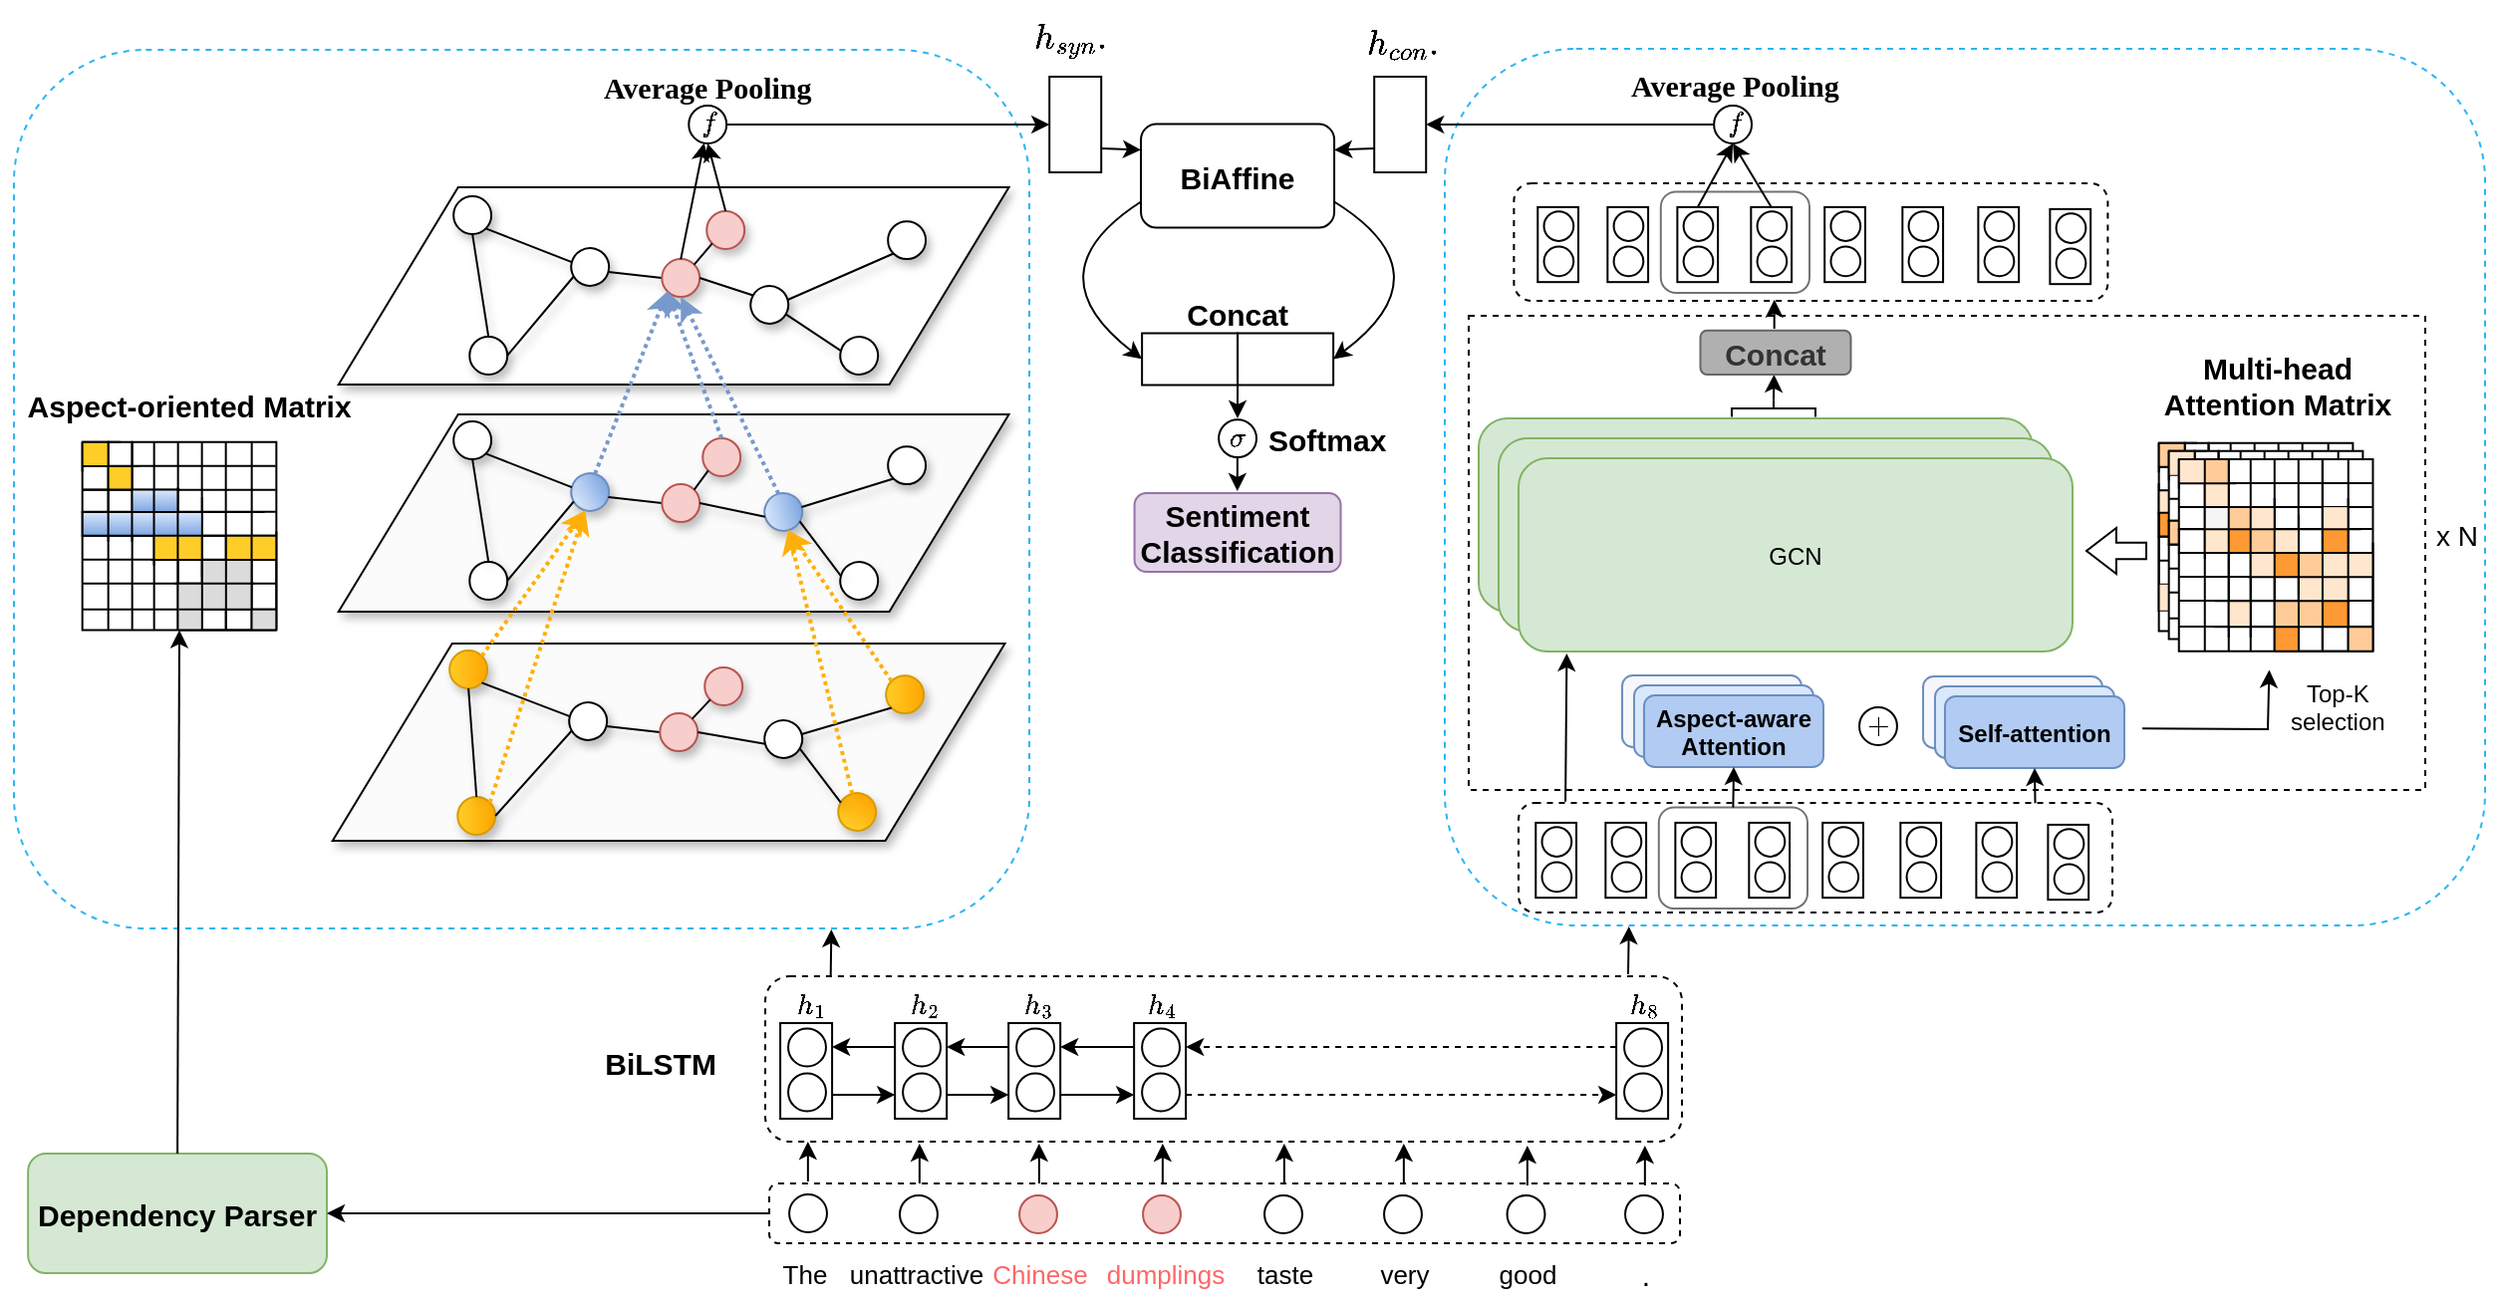 <mxfile version="22.1.11" type="github">
  <diagram name="Page-1" id="5987fedf-629e-85c4-6858-42fee31821dd">
    <mxGraphModel dx="1195" dy="630" grid="1" gridSize="10" guides="1" tooltips="1" connect="1" arrows="1" fold="1" page="1" pageScale="1.5" pageWidth="1169" pageHeight="826" background="none" math="1" shadow="0">
      <root>
        <mxCell id="0" style=";html=1;" />
        <mxCell id="1" style=";html=1;" parent="0" />
        <mxCell id="7eN0rarvtx-bE8pj64Mk-1052" value="" style="rounded=1;fillColor=none;strokeColor=#29b6f2;dashed=1;" vertex="1" parent="1">
          <mxGeometry x="868" y="107.5" width="522" height="440" as="geometry" />
        </mxCell>
        <mxCell id="7eN0rarvtx-bE8pj64Mk-1054" value="" style="rounded=0;dashed=1;fillColor=none;" vertex="1" parent="1">
          <mxGeometry x="880" y="241.5" width="480" height="238" as="geometry" />
        </mxCell>
        <mxCell id="QP9122L56BAJGVD7N9M4-52" value="" style="rounded=1;fillColor=none;strokeColor=#29b6f2;dashed=1;" parent="1" vertex="1">
          <mxGeometry x="150" y="108" width="509.54" height="441" as="geometry" />
        </mxCell>
        <mxCell id="7eN0rarvtx-bE8pj64Mk-1049" value="" style="endArrow=classic;rounded=0;entryX=0.5;entryY=1;entryDx=0;entryDy=0;exitX=0;exitY=0.5;exitDx=0;exitDy=0;exitPerimeter=0;" edge="1" parent="1" source="7eN0rarvtx-bE8pj64Mk-1048">
          <mxGeometry width="50" height="50" relative="1" as="geometry">
            <mxPoint x="1032.79" y="285.12" as="sourcePoint" />
            <mxPoint x="1033.21" y="271" as="targetPoint" />
          </mxGeometry>
        </mxCell>
        <mxCell id="7eN0rarvtx-bE8pj64Mk-1025" value="" style="rounded=1;fillColor=none;strokeColor=#737373;" vertex="1" parent="1">
          <mxGeometry x="976.4" y="179.2" width="74.6" height="50.8" as="geometry" />
        </mxCell>
        <mxCell id="7eN0rarvtx-bE8pj64Mk-617" value="" style="group;" vertex="1" connectable="0" parent="1">
          <mxGeometry x="1224" y="302" width="100.09" height="100" as="geometry" />
        </mxCell>
        <mxCell id="7eN0rarvtx-bE8pj64Mk-618" value="" style="group;" vertex="1" connectable="0" parent="7eN0rarvtx-bE8pj64Mk-617">
          <mxGeometry x="2.1" width="97.99" height="100" as="geometry" />
        </mxCell>
        <mxCell id="7eN0rarvtx-bE8pj64Mk-619" value="" style="group;" vertex="1" connectable="0" parent="7eN0rarvtx-bE8pj64Mk-618">
          <mxGeometry x="0.229" y="2.861" width="97.761" height="95.352" as="geometry" />
        </mxCell>
        <mxCell id="7eN0rarvtx-bE8pj64Mk-620" value="" style="shape=table;startSize=0;container=1;collapsible=0;childLayout=tableLayout;fontSize=16;" vertex="1" parent="7eN0rarvtx-bE8pj64Mk-619">
          <mxGeometry y="0.523" width="97.353" height="94.352" as="geometry" />
        </mxCell>
        <mxCell id="7eN0rarvtx-bE8pj64Mk-621" value="" style="shape=tableRow;horizontal=0;startSize=0;swimlaneHead=0;swimlaneBody=0;strokeColor=inherit;top=0;left=0;bottom=0;right=0;collapsible=0;dropTarget=0;fillColor=none;points=[[0,0.5],[1,0.5]];portConstraint=eastwest;fontSize=16;" vertex="1" parent="7eN0rarvtx-bE8pj64Mk-620">
          <mxGeometry width="97.353" height="12" as="geometry" />
        </mxCell>
        <mxCell id="7eN0rarvtx-bE8pj64Mk-622" value="" style="shape=partialRectangle;connectable=0;strokeColor=default;overflow=hidden;fillColor=#FFCC99;top=0;left=0;bottom=0;right=0;pointerEvents=1;fontSize=16;" vertex="1" parent="7eN0rarvtx-bE8pj64Mk-621">
          <mxGeometry width="13" height="12" as="geometry">
            <mxRectangle width="13" height="12" as="alternateBounds" />
          </mxGeometry>
        </mxCell>
        <mxCell id="7eN0rarvtx-bE8pj64Mk-623" value="" style="shape=partialRectangle;connectable=0;strokeColor=inherit;overflow=hidden;fillColor=none;top=0;left=0;bottom=0;right=0;pointerEvents=1;fontSize=16;" vertex="1" parent="7eN0rarvtx-bE8pj64Mk-621">
          <mxGeometry x="13" width="12" height="12" as="geometry">
            <mxRectangle width="12" height="12" as="alternateBounds" />
          </mxGeometry>
        </mxCell>
        <mxCell id="7eN0rarvtx-bE8pj64Mk-624" value="" style="shape=partialRectangle;connectable=0;strokeColor=inherit;overflow=hidden;fillColor=none;top=0;left=0;bottom=0;right=0;pointerEvents=1;fontSize=16;" vertex="1" parent="7eN0rarvtx-bE8pj64Mk-621">
          <mxGeometry x="25" width="11" height="12" as="geometry">
            <mxRectangle width="11" height="12" as="alternateBounds" />
          </mxGeometry>
        </mxCell>
        <mxCell id="7eN0rarvtx-bE8pj64Mk-625" value="" style="shape=partialRectangle;connectable=0;strokeColor=inherit;overflow=hidden;fillColor=none;top=0;left=0;bottom=0;right=0;pointerEvents=1;fontSize=16;" vertex="1" parent="7eN0rarvtx-bE8pj64Mk-621">
          <mxGeometry x="36" width="12" height="12" as="geometry">
            <mxRectangle width="12" height="12" as="alternateBounds" />
          </mxGeometry>
        </mxCell>
        <mxCell id="7eN0rarvtx-bE8pj64Mk-626" value="" style="shape=partialRectangle;connectable=0;strokeColor=inherit;overflow=hidden;fillColor=none;top=0;left=0;bottom=0;right=0;pointerEvents=1;fontSize=16;" vertex="1" parent="7eN0rarvtx-bE8pj64Mk-621">
          <mxGeometry x="48" width="12" height="12" as="geometry">
            <mxRectangle width="12" height="12" as="alternateBounds" />
          </mxGeometry>
        </mxCell>
        <mxCell id="7eN0rarvtx-bE8pj64Mk-627" value="" style="shape=partialRectangle;connectable=0;strokeColor=inherit;overflow=hidden;fillColor=none;top=0;left=0;bottom=0;right=0;pointerEvents=1;fontSize=16;" vertex="1" parent="7eN0rarvtx-bE8pj64Mk-621">
          <mxGeometry x="60" width="12" height="12" as="geometry">
            <mxRectangle width="12" height="12" as="alternateBounds" />
          </mxGeometry>
        </mxCell>
        <mxCell id="7eN0rarvtx-bE8pj64Mk-628" value="" style="shape=partialRectangle;connectable=0;strokeColor=inherit;overflow=hidden;fillColor=none;top=0;left=0;bottom=0;right=0;pointerEvents=1;fontSize=16;" vertex="1" parent="7eN0rarvtx-bE8pj64Mk-621">
          <mxGeometry x="72" width="13" height="12" as="geometry">
            <mxRectangle width="13" height="12" as="alternateBounds" />
          </mxGeometry>
        </mxCell>
        <mxCell id="7eN0rarvtx-bE8pj64Mk-629" value="" style="shape=partialRectangle;connectable=0;strokeColor=inherit;overflow=hidden;fillColor=none;top=0;left=0;bottom=0;right=0;pointerEvents=1;fontSize=16;" vertex="1" parent="7eN0rarvtx-bE8pj64Mk-621">
          <mxGeometry x="85" width="12" height="12" as="geometry">
            <mxRectangle width="12" height="12" as="alternateBounds" />
          </mxGeometry>
        </mxCell>
        <mxCell id="7eN0rarvtx-bE8pj64Mk-630" value="" style="shape=tableRow;horizontal=0;startSize=0;swimlaneHead=0;swimlaneBody=0;strokeColor=inherit;top=0;left=0;bottom=0;right=0;collapsible=0;dropTarget=0;fillColor=none;points=[[0,0.5],[1,0.5]];portConstraint=eastwest;fontSize=16;" vertex="1" parent="7eN0rarvtx-bE8pj64Mk-620">
          <mxGeometry y="12" width="97.353" height="12" as="geometry" />
        </mxCell>
        <mxCell id="7eN0rarvtx-bE8pj64Mk-631" value="" style="shape=partialRectangle;connectable=0;strokeColor=inherit;overflow=hidden;fillColor=none;top=0;left=0;bottom=0;right=0;pointerEvents=1;fontSize=16;" vertex="1" parent="7eN0rarvtx-bE8pj64Mk-630">
          <mxGeometry width="13" height="12" as="geometry">
            <mxRectangle width="13" height="12" as="alternateBounds" />
          </mxGeometry>
        </mxCell>
        <mxCell id="7eN0rarvtx-bE8pj64Mk-632" value="" style="shape=partialRectangle;connectable=0;strokeColor=default;overflow=hidden;fillColor=#DBDBDB;top=0;left=0;bottom=0;right=0;pointerEvents=1;fontSize=16;" vertex="1" parent="7eN0rarvtx-bE8pj64Mk-630">
          <mxGeometry x="13" width="12" height="12" as="geometry">
            <mxRectangle width="12" height="12" as="alternateBounds" />
          </mxGeometry>
        </mxCell>
        <mxCell id="7eN0rarvtx-bE8pj64Mk-633" value="" style="shape=partialRectangle;connectable=0;strokeColor=inherit;overflow=hidden;fillColor=none;top=0;left=0;bottom=0;right=0;pointerEvents=1;fontSize=16;" vertex="1" parent="7eN0rarvtx-bE8pj64Mk-630">
          <mxGeometry x="25" width="11" height="12" as="geometry">
            <mxRectangle width="11" height="12" as="alternateBounds" />
          </mxGeometry>
        </mxCell>
        <mxCell id="7eN0rarvtx-bE8pj64Mk-634" value="" style="shape=partialRectangle;connectable=0;strokeColor=inherit;overflow=hidden;fillColor=none;top=0;left=0;bottom=0;right=0;pointerEvents=1;fontSize=16;" vertex="1" parent="7eN0rarvtx-bE8pj64Mk-630">
          <mxGeometry x="36" width="12" height="12" as="geometry">
            <mxRectangle width="12" height="12" as="alternateBounds" />
          </mxGeometry>
        </mxCell>
        <mxCell id="7eN0rarvtx-bE8pj64Mk-635" value="" style="shape=partialRectangle;connectable=0;strokeColor=inherit;overflow=hidden;fillColor=none;top=0;left=0;bottom=0;right=0;pointerEvents=1;fontSize=16;" vertex="1" parent="7eN0rarvtx-bE8pj64Mk-630">
          <mxGeometry x="48" width="12" height="12" as="geometry">
            <mxRectangle width="12" height="12" as="alternateBounds" />
          </mxGeometry>
        </mxCell>
        <mxCell id="7eN0rarvtx-bE8pj64Mk-636" value="" style="shape=partialRectangle;connectable=0;strokeColor=inherit;overflow=hidden;fillColor=none;top=0;left=0;bottom=0;right=0;pointerEvents=1;fontSize=16;" vertex="1" parent="7eN0rarvtx-bE8pj64Mk-630">
          <mxGeometry x="60" width="12" height="12" as="geometry">
            <mxRectangle width="12" height="12" as="alternateBounds" />
          </mxGeometry>
        </mxCell>
        <mxCell id="7eN0rarvtx-bE8pj64Mk-637" value="" style="shape=partialRectangle;connectable=0;strokeColor=inherit;overflow=hidden;fillColor=none;top=0;left=0;bottom=0;right=0;pointerEvents=1;fontSize=16;" vertex="1" parent="7eN0rarvtx-bE8pj64Mk-630">
          <mxGeometry x="72" width="13" height="12" as="geometry">
            <mxRectangle width="13" height="12" as="alternateBounds" />
          </mxGeometry>
        </mxCell>
        <mxCell id="7eN0rarvtx-bE8pj64Mk-638" value="" style="shape=partialRectangle;connectable=0;strokeColor=inherit;overflow=hidden;fillColor=none;top=0;left=0;bottom=0;right=0;pointerEvents=1;fontSize=16;" vertex="1" parent="7eN0rarvtx-bE8pj64Mk-630">
          <mxGeometry x="85" width="12" height="12" as="geometry">
            <mxRectangle width="12" height="12" as="alternateBounds" />
          </mxGeometry>
        </mxCell>
        <mxCell id="7eN0rarvtx-bE8pj64Mk-639" value="" style="shape=tableRow;horizontal=0;startSize=0;swimlaneHead=0;swimlaneBody=0;strokeColor=inherit;top=0;left=0;bottom=0;right=0;collapsible=0;dropTarget=0;fillColor=none;points=[[0,0.5],[1,0.5]];portConstraint=eastwest;fontSize=16;" vertex="1" parent="7eN0rarvtx-bE8pj64Mk-620">
          <mxGeometry y="24" width="97.353" height="11" as="geometry" />
        </mxCell>
        <mxCell id="7eN0rarvtx-bE8pj64Mk-640" value="" style="shape=partialRectangle;connectable=0;strokeColor=inherit;overflow=hidden;fillColor=#FFE6CC;top=0;left=0;bottom=0;right=0;pointerEvents=1;fontSize=16;" vertex="1" parent="7eN0rarvtx-bE8pj64Mk-639">
          <mxGeometry width="13" height="11" as="geometry">
            <mxRectangle width="13" height="11" as="alternateBounds" />
          </mxGeometry>
        </mxCell>
        <mxCell id="7eN0rarvtx-bE8pj64Mk-641" value="" style="shape=partialRectangle;connectable=0;strokeColor=inherit;overflow=hidden;fillColor=none;top=0;left=0;bottom=0;right=0;pointerEvents=1;fontSize=16;" vertex="1" parent="7eN0rarvtx-bE8pj64Mk-639">
          <mxGeometry x="13" width="12" height="11" as="geometry">
            <mxRectangle width="12" height="11" as="alternateBounds" />
          </mxGeometry>
        </mxCell>
        <mxCell id="7eN0rarvtx-bE8pj64Mk-642" value="" style="shape=partialRectangle;connectable=0;strokeColor=#b85450;overflow=hidden;fillColor=#DBDBDB;top=0;left=0;bottom=0;right=0;pointerEvents=1;fontSize=16;" vertex="1" parent="7eN0rarvtx-bE8pj64Mk-639">
          <mxGeometry x="25" width="11" height="11" as="geometry">
            <mxRectangle width="11" height="11" as="alternateBounds" />
          </mxGeometry>
        </mxCell>
        <mxCell id="7eN0rarvtx-bE8pj64Mk-643" value="" style="shape=partialRectangle;connectable=0;strokeColor=#b85450;overflow=hidden;fillColor=#DBDBDB;top=0;left=0;bottom=0;right=0;pointerEvents=1;fontSize=16;" vertex="1" parent="7eN0rarvtx-bE8pj64Mk-639">
          <mxGeometry x="36" width="12" height="11" as="geometry">
            <mxRectangle width="12" height="11" as="alternateBounds" />
          </mxGeometry>
        </mxCell>
        <mxCell id="7eN0rarvtx-bE8pj64Mk-644" value="" style="shape=partialRectangle;connectable=0;strokeColor=inherit;overflow=hidden;fillColor=none;top=0;left=0;bottom=0;right=0;pointerEvents=1;fontSize=16;" vertex="1" parent="7eN0rarvtx-bE8pj64Mk-639">
          <mxGeometry x="48" width="12" height="11" as="geometry">
            <mxRectangle width="12" height="11" as="alternateBounds" />
          </mxGeometry>
        </mxCell>
        <mxCell id="7eN0rarvtx-bE8pj64Mk-645" value="" style="shape=partialRectangle;connectable=0;strokeColor=inherit;overflow=hidden;fillColor=none;top=0;left=0;bottom=0;right=0;pointerEvents=1;fontSize=16;" vertex="1" parent="7eN0rarvtx-bE8pj64Mk-639">
          <mxGeometry x="60" width="12" height="11" as="geometry">
            <mxRectangle width="12" height="11" as="alternateBounds" />
          </mxGeometry>
        </mxCell>
        <mxCell id="7eN0rarvtx-bE8pj64Mk-646" value="" style="shape=partialRectangle;connectable=0;strokeColor=inherit;overflow=hidden;fillColor=none;top=0;left=0;bottom=0;right=0;pointerEvents=1;fontSize=16;" vertex="1" parent="7eN0rarvtx-bE8pj64Mk-639">
          <mxGeometry x="72" width="13" height="11" as="geometry">
            <mxRectangle width="13" height="11" as="alternateBounds" />
          </mxGeometry>
        </mxCell>
        <mxCell id="7eN0rarvtx-bE8pj64Mk-647" value="" style="shape=partialRectangle;connectable=0;strokeColor=inherit;overflow=hidden;fillColor=none;top=0;left=0;bottom=0;right=0;pointerEvents=1;fontSize=16;" vertex="1" parent="7eN0rarvtx-bE8pj64Mk-639">
          <mxGeometry x="85" width="12" height="11" as="geometry">
            <mxRectangle width="12" height="11" as="alternateBounds" />
          </mxGeometry>
        </mxCell>
        <mxCell id="7eN0rarvtx-bE8pj64Mk-648" value="" style="shape=tableRow;horizontal=0;startSize=0;swimlaneHead=0;swimlaneBody=0;strokeColor=inherit;top=0;left=0;bottom=0;right=0;collapsible=0;dropTarget=0;fillColor=none;points=[[0,0.5],[1,0.5]];portConstraint=eastwest;fontSize=16;" vertex="1" parent="7eN0rarvtx-bE8pj64Mk-620">
          <mxGeometry y="35" width="97.353" height="12" as="geometry" />
        </mxCell>
        <mxCell id="7eN0rarvtx-bE8pj64Mk-649" value="" style="shape=partialRectangle;connectable=0;strokeColor=#b85450;overflow=hidden;fillColor=#FF9933;top=0;left=0;bottom=0;right=0;pointerEvents=1;fontSize=16;" vertex="1" parent="7eN0rarvtx-bE8pj64Mk-648">
          <mxGeometry width="13" height="12" as="geometry">
            <mxRectangle width="13" height="12" as="alternateBounds" />
          </mxGeometry>
        </mxCell>
        <mxCell id="7eN0rarvtx-bE8pj64Mk-650" value="" style="shape=partialRectangle;connectable=0;strokeColor=#b85450;overflow=hidden;fillColor=#DBDBDB;top=0;left=0;bottom=0;right=0;pointerEvents=1;fontSize=16;" vertex="1" parent="7eN0rarvtx-bE8pj64Mk-648">
          <mxGeometry x="13" width="12" height="12" as="geometry">
            <mxRectangle width="12" height="12" as="alternateBounds" />
          </mxGeometry>
        </mxCell>
        <mxCell id="7eN0rarvtx-bE8pj64Mk-651" value="" style="shape=partialRectangle;connectable=0;strokeColor=#b85450;overflow=hidden;fillColor=#DBDBDB;top=0;left=0;bottom=0;right=0;pointerEvents=1;fontSize=16;" vertex="1" parent="7eN0rarvtx-bE8pj64Mk-648">
          <mxGeometry x="25" width="11" height="12" as="geometry">
            <mxRectangle width="11" height="12" as="alternateBounds" />
          </mxGeometry>
        </mxCell>
        <mxCell id="7eN0rarvtx-bE8pj64Mk-652" value="" style="shape=partialRectangle;connectable=0;strokeColor=#b85450;overflow=hidden;fillColor=#DBDBDB;top=0;left=0;bottom=0;right=0;pointerEvents=1;fontSize=16;" vertex="1" parent="7eN0rarvtx-bE8pj64Mk-648">
          <mxGeometry x="36" width="12" height="12" as="geometry">
            <mxRectangle width="12" height="12" as="alternateBounds" />
          </mxGeometry>
        </mxCell>
        <mxCell id="7eN0rarvtx-bE8pj64Mk-653" value="" style="shape=partialRectangle;connectable=0;strokeColor=#b85450;overflow=hidden;fillColor=#DBDBDB;top=0;left=0;bottom=0;right=0;pointerEvents=1;fontSize=16;" vertex="1" parent="7eN0rarvtx-bE8pj64Mk-648">
          <mxGeometry x="48" width="12" height="12" as="geometry">
            <mxRectangle width="12" height="12" as="alternateBounds" />
          </mxGeometry>
        </mxCell>
        <mxCell id="7eN0rarvtx-bE8pj64Mk-654" value="" style="shape=partialRectangle;connectable=0;strokeColor=inherit;overflow=hidden;fillColor=none;top=0;left=0;bottom=0;right=0;pointerEvents=1;fontSize=16;" vertex="1" parent="7eN0rarvtx-bE8pj64Mk-648">
          <mxGeometry x="60" width="12" height="12" as="geometry">
            <mxRectangle width="12" height="12" as="alternateBounds" />
          </mxGeometry>
        </mxCell>
        <mxCell id="7eN0rarvtx-bE8pj64Mk-655" value="" style="shape=partialRectangle;connectable=0;strokeColor=inherit;overflow=hidden;fillColor=none;top=0;left=0;bottom=0;right=0;pointerEvents=1;fontSize=16;" vertex="1" parent="7eN0rarvtx-bE8pj64Mk-648">
          <mxGeometry x="72" width="13" height="12" as="geometry">
            <mxRectangle width="13" height="12" as="alternateBounds" />
          </mxGeometry>
        </mxCell>
        <mxCell id="7eN0rarvtx-bE8pj64Mk-656" value="" style="shape=partialRectangle;connectable=0;strokeColor=inherit;overflow=hidden;fillColor=none;top=0;left=0;bottom=0;right=0;pointerEvents=1;fontSize=16;" vertex="1" parent="7eN0rarvtx-bE8pj64Mk-648">
          <mxGeometry x="85" width="12" height="12" as="geometry">
            <mxRectangle width="12" height="12" as="alternateBounds" />
          </mxGeometry>
        </mxCell>
        <mxCell id="7eN0rarvtx-bE8pj64Mk-657" value="" style="shape=tableRow;horizontal=0;startSize=0;swimlaneHead=0;swimlaneBody=0;strokeColor=inherit;top=0;left=0;bottom=0;right=0;collapsible=0;dropTarget=0;fillColor=none;points=[[0,0.5],[1,0.5]];portConstraint=eastwest;fontSize=16;" vertex="1" parent="7eN0rarvtx-bE8pj64Mk-620">
          <mxGeometry y="47" width="97.353" height="12" as="geometry" />
        </mxCell>
        <mxCell id="7eN0rarvtx-bE8pj64Mk-658" value="" style="shape=partialRectangle;connectable=0;strokeColor=inherit;overflow=hidden;fillColor=none;top=0;left=0;bottom=0;right=0;pointerEvents=1;fontSize=16;" vertex="1" parent="7eN0rarvtx-bE8pj64Mk-657">
          <mxGeometry width="13" height="12" as="geometry">
            <mxRectangle width="13" height="12" as="alternateBounds" />
          </mxGeometry>
        </mxCell>
        <mxCell id="7eN0rarvtx-bE8pj64Mk-659" value="" style="shape=partialRectangle;connectable=0;strokeColor=inherit;overflow=hidden;fillColor=none;top=0;left=0;bottom=0;right=0;pointerEvents=1;fontSize=16;" vertex="1" parent="7eN0rarvtx-bE8pj64Mk-657">
          <mxGeometry x="13" width="12" height="12" as="geometry">
            <mxRectangle width="12" height="12" as="alternateBounds" />
          </mxGeometry>
        </mxCell>
        <mxCell id="7eN0rarvtx-bE8pj64Mk-660" value="" style="shape=partialRectangle;connectable=0;strokeColor=inherit;overflow=hidden;fillColor=none;top=0;left=0;bottom=0;right=0;pointerEvents=1;fontSize=16;" vertex="1" parent="7eN0rarvtx-bE8pj64Mk-657">
          <mxGeometry x="25" width="11" height="12" as="geometry">
            <mxRectangle width="11" height="12" as="alternateBounds" />
          </mxGeometry>
        </mxCell>
        <mxCell id="7eN0rarvtx-bE8pj64Mk-661" value="" style="shape=partialRectangle;connectable=0;strokeColor=inherit;overflow=hidden;fillColor=#DBDBDB;top=0;left=0;bottom=0;right=0;pointerEvents=1;fontSize=16;" vertex="1" parent="7eN0rarvtx-bE8pj64Mk-657">
          <mxGeometry x="36" width="12" height="12" as="geometry">
            <mxRectangle width="12" height="12" as="alternateBounds" />
          </mxGeometry>
        </mxCell>
        <mxCell id="7eN0rarvtx-bE8pj64Mk-662" value="" style="shape=partialRectangle;connectable=0;strokeColor=default;overflow=hidden;fillColor=#DBDBDB;top=0;left=0;bottom=0;right=0;pointerEvents=1;fontSize=16;" vertex="1" parent="7eN0rarvtx-bE8pj64Mk-657">
          <mxGeometry x="48" width="12" height="12" as="geometry">
            <mxRectangle width="12" height="12" as="alternateBounds" />
          </mxGeometry>
        </mxCell>
        <mxCell id="7eN0rarvtx-bE8pj64Mk-663" value="" style="shape=partialRectangle;connectable=0;strokeColor=inherit;overflow=hidden;fillColor=none;top=0;left=0;bottom=0;right=0;pointerEvents=1;fontSize=16;" vertex="1" parent="7eN0rarvtx-bE8pj64Mk-657">
          <mxGeometry x="60" width="12" height="12" as="geometry">
            <mxRectangle width="12" height="12" as="alternateBounds" />
          </mxGeometry>
        </mxCell>
        <mxCell id="7eN0rarvtx-bE8pj64Mk-664" value="" style="shape=partialRectangle;connectable=0;strokeColor=inherit;overflow=hidden;fillColor=#DBDBDB;top=0;left=0;bottom=0;right=0;pointerEvents=1;fontSize=16;strokeWidth=3;" vertex="1" parent="7eN0rarvtx-bE8pj64Mk-657">
          <mxGeometry x="72" width="13" height="12" as="geometry">
            <mxRectangle width="13" height="12" as="alternateBounds" />
          </mxGeometry>
        </mxCell>
        <mxCell id="7eN0rarvtx-bE8pj64Mk-665" value="" style="shape=partialRectangle;connectable=0;strokeColor=inherit;overflow=hidden;fillColor=#DBDBDB;top=0;left=0;bottom=0;right=0;pointerEvents=1;fontSize=16;" vertex="1" parent="7eN0rarvtx-bE8pj64Mk-657">
          <mxGeometry x="85" width="12" height="12" as="geometry">
            <mxRectangle width="12" height="12" as="alternateBounds" />
          </mxGeometry>
        </mxCell>
        <mxCell id="7eN0rarvtx-bE8pj64Mk-666" value="" style="shape=tableRow;horizontal=0;startSize=0;swimlaneHead=0;swimlaneBody=0;strokeColor=inherit;top=0;left=0;bottom=0;right=0;collapsible=0;dropTarget=0;fillColor=none;points=[[0,0.5],[1,0.5]];portConstraint=eastwest;fontSize=16;" vertex="1" parent="7eN0rarvtx-bE8pj64Mk-620">
          <mxGeometry y="59" width="97.353" height="12" as="geometry" />
        </mxCell>
        <mxCell id="7eN0rarvtx-bE8pj64Mk-667" value="" style="shape=partialRectangle;connectable=0;strokeColor=inherit;overflow=hidden;fillColor=none;top=0;left=0;bottom=0;right=0;pointerEvents=1;fontSize=16;" vertex="1" parent="7eN0rarvtx-bE8pj64Mk-666">
          <mxGeometry width="13" height="12" as="geometry">
            <mxRectangle width="13" height="12" as="alternateBounds" />
          </mxGeometry>
        </mxCell>
        <mxCell id="7eN0rarvtx-bE8pj64Mk-668" value="" style="shape=partialRectangle;connectable=0;strokeColor=inherit;overflow=hidden;fillColor=none;top=0;left=0;bottom=0;right=0;pointerEvents=1;fontSize=16;" vertex="1" parent="7eN0rarvtx-bE8pj64Mk-666">
          <mxGeometry x="13" width="12" height="12" as="geometry">
            <mxRectangle width="12" height="12" as="alternateBounds" />
          </mxGeometry>
        </mxCell>
        <mxCell id="7eN0rarvtx-bE8pj64Mk-669" value="" style="shape=partialRectangle;connectable=0;strokeColor=inherit;overflow=hidden;fillColor=none;top=0;left=0;bottom=0;right=0;pointerEvents=1;fontSize=16;" vertex="1" parent="7eN0rarvtx-bE8pj64Mk-666">
          <mxGeometry x="25" width="11" height="12" as="geometry">
            <mxRectangle width="11" height="12" as="alternateBounds" />
          </mxGeometry>
        </mxCell>
        <mxCell id="7eN0rarvtx-bE8pj64Mk-670" value="" style="shape=partialRectangle;connectable=0;strokeColor=inherit;overflow=hidden;fillColor=none;top=0;left=0;bottom=0;right=0;pointerEvents=1;fontSize=16;" vertex="1" parent="7eN0rarvtx-bE8pj64Mk-666">
          <mxGeometry x="36" width="12" height="12" as="geometry">
            <mxRectangle width="12" height="12" as="alternateBounds" />
          </mxGeometry>
        </mxCell>
        <mxCell id="7eN0rarvtx-bE8pj64Mk-671" value="" style="shape=partialRectangle;connectable=0;strokeColor=inherit;overflow=hidden;fillColor=none;top=0;left=0;bottom=0;right=0;pointerEvents=1;fontSize=16;" vertex="1" parent="7eN0rarvtx-bE8pj64Mk-666">
          <mxGeometry x="48" width="12" height="12" as="geometry">
            <mxRectangle width="12" height="12" as="alternateBounds" />
          </mxGeometry>
        </mxCell>
        <mxCell id="7eN0rarvtx-bE8pj64Mk-672" value="" style="shape=partialRectangle;connectable=0;strokeColor=default;overflow=hidden;fillColor=#DBDBDB;top=0;left=0;bottom=0;right=0;pointerEvents=1;fontSize=16;perimeterSpacing=1;strokeWidth=3;" vertex="1" parent="7eN0rarvtx-bE8pj64Mk-666">
          <mxGeometry x="60" width="12" height="12" as="geometry">
            <mxRectangle width="12" height="12" as="alternateBounds" />
          </mxGeometry>
        </mxCell>
        <mxCell id="7eN0rarvtx-bE8pj64Mk-673" value="" style="shape=partialRectangle;connectable=0;strokeColor=default;overflow=hidden;fillColor=#DBDBDB;top=0;left=0;bottom=0;right=0;pointerEvents=1;fontSize=16;shadow=0;dashed=1;dashPattern=1 2;gradientColor=none;" vertex="1" parent="7eN0rarvtx-bE8pj64Mk-666">
          <mxGeometry x="72" width="13" height="12" as="geometry">
            <mxRectangle width="13" height="12" as="alternateBounds" />
          </mxGeometry>
        </mxCell>
        <mxCell id="7eN0rarvtx-bE8pj64Mk-674" value="" style="shape=partialRectangle;connectable=0;strokeColor=inherit;overflow=hidden;fillColor=none;top=0;left=0;bottom=0;right=0;pointerEvents=1;fontSize=16;" vertex="1" parent="7eN0rarvtx-bE8pj64Mk-666">
          <mxGeometry x="85" width="12" height="12" as="geometry">
            <mxRectangle width="12" height="12" as="alternateBounds" />
          </mxGeometry>
        </mxCell>
        <mxCell id="7eN0rarvtx-bE8pj64Mk-675" value="" style="shape=tableRow;horizontal=0;startSize=0;swimlaneHead=0;swimlaneBody=0;strokeColor=inherit;top=0;left=0;bottom=0;right=0;collapsible=0;dropTarget=0;fillColor=none;points=[[0,0.5],[1,0.5]];portConstraint=eastwest;fontSize=16;" vertex="1" parent="7eN0rarvtx-bE8pj64Mk-620">
          <mxGeometry y="71" width="97.353" height="13" as="geometry" />
        </mxCell>
        <mxCell id="7eN0rarvtx-bE8pj64Mk-676" value="" style="shape=partialRectangle;connectable=0;strokeColor=inherit;overflow=hidden;fillColor=#FFE6CC;top=0;left=0;bottom=0;right=0;pointerEvents=1;fontSize=16;" vertex="1" parent="7eN0rarvtx-bE8pj64Mk-675">
          <mxGeometry width="13" height="13" as="geometry">
            <mxRectangle width="13" height="13" as="alternateBounds" />
          </mxGeometry>
        </mxCell>
        <mxCell id="7eN0rarvtx-bE8pj64Mk-677" value="" style="shape=partialRectangle;connectable=0;strokeColor=inherit;overflow=hidden;fillColor=none;top=0;left=0;bottom=0;right=0;pointerEvents=1;fontSize=16;" vertex="1" parent="7eN0rarvtx-bE8pj64Mk-675">
          <mxGeometry x="13" width="12" height="13" as="geometry">
            <mxRectangle width="12" height="13" as="alternateBounds" />
          </mxGeometry>
        </mxCell>
        <mxCell id="7eN0rarvtx-bE8pj64Mk-678" value="" style="shape=partialRectangle;connectable=0;strokeColor=inherit;overflow=hidden;fillColor=none;top=0;left=0;bottom=0;right=0;pointerEvents=1;fontSize=16;" vertex="1" parent="7eN0rarvtx-bE8pj64Mk-675">
          <mxGeometry x="25" width="11" height="13" as="geometry">
            <mxRectangle width="11" height="13" as="alternateBounds" />
          </mxGeometry>
        </mxCell>
        <mxCell id="7eN0rarvtx-bE8pj64Mk-679" value="" style="shape=partialRectangle;connectable=0;strokeColor=inherit;overflow=hidden;fillColor=none;top=0;left=0;bottom=0;right=0;pointerEvents=1;fontSize=16;" vertex="1" parent="7eN0rarvtx-bE8pj64Mk-675">
          <mxGeometry x="36" width="12" height="13" as="geometry">
            <mxRectangle width="12" height="13" as="alternateBounds" />
          </mxGeometry>
        </mxCell>
        <mxCell id="7eN0rarvtx-bE8pj64Mk-680" value="" style="shape=partialRectangle;connectable=0;strokeColor=inherit;overflow=hidden;fillColor=#DBDBDB;top=0;left=0;bottom=0;right=0;pointerEvents=1;fontSize=16;" vertex="1" parent="7eN0rarvtx-bE8pj64Mk-675">
          <mxGeometry x="48" width="12" height="13" as="geometry">
            <mxRectangle width="12" height="13" as="alternateBounds" />
          </mxGeometry>
        </mxCell>
        <mxCell id="7eN0rarvtx-bE8pj64Mk-681" value="" style="shape=partialRectangle;connectable=0;strokeColor=inherit;overflow=hidden;fillColor=#DBDBDB;top=0;left=0;bottom=0;right=0;pointerEvents=1;fontSize=16;" vertex="1" parent="7eN0rarvtx-bE8pj64Mk-675">
          <mxGeometry x="60" width="12" height="13" as="geometry">
            <mxRectangle width="12" height="13" as="alternateBounds" />
          </mxGeometry>
        </mxCell>
        <mxCell id="7eN0rarvtx-bE8pj64Mk-682" value="" style="shape=partialRectangle;connectable=0;strokeColor=default;overflow=hidden;fillColor=#DBDBDB;top=0;left=0;bottom=0;right=0;pointerEvents=1;fontSize=16;" vertex="1" parent="7eN0rarvtx-bE8pj64Mk-675">
          <mxGeometry x="72" width="13" height="13" as="geometry">
            <mxRectangle width="13" height="13" as="alternateBounds" />
          </mxGeometry>
        </mxCell>
        <mxCell id="7eN0rarvtx-bE8pj64Mk-683" value="" style="shape=partialRectangle;connectable=0;strokeColor=inherit;overflow=hidden;fillColor=none;top=0;left=0;bottom=0;right=0;pointerEvents=1;fontSize=16;" vertex="1" parent="7eN0rarvtx-bE8pj64Mk-675">
          <mxGeometry x="85" width="12" height="13" as="geometry">
            <mxRectangle width="12" height="13" as="alternateBounds" />
          </mxGeometry>
        </mxCell>
        <mxCell id="7eN0rarvtx-bE8pj64Mk-684" value="" style="shape=tableRow;horizontal=0;startSize=0;swimlaneHead=0;swimlaneBody=0;strokeColor=inherit;top=0;left=0;bottom=0;right=0;collapsible=0;dropTarget=0;fillColor=none;points=[[0,0.5],[1,0.5]];portConstraint=eastwest;fontSize=16;" vertex="1" parent="7eN0rarvtx-bE8pj64Mk-620">
          <mxGeometry y="84" width="97.353" height="10" as="geometry" />
        </mxCell>
        <mxCell id="7eN0rarvtx-bE8pj64Mk-685" value="" style="shape=partialRectangle;connectable=0;strokeColor=inherit;overflow=hidden;fillColor=none;top=0;left=0;bottom=0;right=0;pointerEvents=1;fontSize=16;" vertex="1" parent="7eN0rarvtx-bE8pj64Mk-684">
          <mxGeometry width="13" height="10" as="geometry">
            <mxRectangle width="13" height="10" as="alternateBounds" />
          </mxGeometry>
        </mxCell>
        <mxCell id="7eN0rarvtx-bE8pj64Mk-686" value="" style="shape=partialRectangle;connectable=0;strokeColor=inherit;overflow=hidden;fillColor=none;top=0;left=0;bottom=0;right=0;pointerEvents=1;fontSize=16;" vertex="1" parent="7eN0rarvtx-bE8pj64Mk-684">
          <mxGeometry x="13" width="12" height="10" as="geometry">
            <mxRectangle width="12" height="10" as="alternateBounds" />
          </mxGeometry>
        </mxCell>
        <mxCell id="7eN0rarvtx-bE8pj64Mk-687" value="" style="shape=partialRectangle;connectable=0;strokeColor=inherit;overflow=hidden;fillColor=none;top=0;left=0;bottom=0;right=0;pointerEvents=1;fontSize=16;" vertex="1" parent="7eN0rarvtx-bE8pj64Mk-684">
          <mxGeometry x="25" width="11" height="10" as="geometry">
            <mxRectangle width="11" height="10" as="alternateBounds" />
          </mxGeometry>
        </mxCell>
        <mxCell id="7eN0rarvtx-bE8pj64Mk-688" value="" style="shape=partialRectangle;connectable=0;strokeColor=inherit;overflow=hidden;fillColor=none;top=0;left=0;bottom=0;right=0;pointerEvents=1;fontSize=16;" vertex="1" parent="7eN0rarvtx-bE8pj64Mk-684">
          <mxGeometry x="36" width="12" height="10" as="geometry">
            <mxRectangle width="12" height="10" as="alternateBounds" />
          </mxGeometry>
        </mxCell>
        <mxCell id="7eN0rarvtx-bE8pj64Mk-689" value="" style="shape=partialRectangle;connectable=0;strokeColor=inherit;overflow=hidden;fillColor=#DBDBDB;top=0;left=0;bottom=0;right=0;pointerEvents=1;fontSize=16;" vertex="1" parent="7eN0rarvtx-bE8pj64Mk-684">
          <mxGeometry x="48" width="12" height="10" as="geometry">
            <mxRectangle width="12" height="10" as="alternateBounds" />
          </mxGeometry>
        </mxCell>
        <mxCell id="7eN0rarvtx-bE8pj64Mk-690" value="" style="shape=partialRectangle;connectable=0;strokeColor=inherit;overflow=hidden;fillColor=none;top=0;left=0;bottom=0;right=0;pointerEvents=1;fontSize=16;" vertex="1" parent="7eN0rarvtx-bE8pj64Mk-684">
          <mxGeometry x="60" width="12" height="10" as="geometry">
            <mxRectangle width="12" height="10" as="alternateBounds" />
          </mxGeometry>
        </mxCell>
        <mxCell id="7eN0rarvtx-bE8pj64Mk-691" value="" style="shape=partialRectangle;connectable=0;strokeColor=inherit;overflow=hidden;fillColor=none;top=0;left=0;bottom=0;right=0;pointerEvents=1;fontSize=16;" vertex="1" parent="7eN0rarvtx-bE8pj64Mk-684">
          <mxGeometry x="72" width="13" height="10" as="geometry">
            <mxRectangle width="13" height="10" as="alternateBounds" />
          </mxGeometry>
        </mxCell>
        <mxCell id="7eN0rarvtx-bE8pj64Mk-692" value="" style="shape=partialRectangle;connectable=0;strokeColor=default;overflow=hidden;fillColor=#DBDBDB;top=0;left=0;bottom=0;right=0;pointerEvents=1;fontSize=16;" vertex="1" parent="7eN0rarvtx-bE8pj64Mk-684">
          <mxGeometry x="85" width="12" height="10" as="geometry">
            <mxRectangle width="12" height="10" as="alternateBounds" />
          </mxGeometry>
        </mxCell>
        <mxCell id="7eN0rarvtx-bE8pj64Mk-693" value="" style="line;strokeWidth=1;direction=south;" vertex="1" parent="7eN0rarvtx-bE8pj64Mk-619">
          <mxGeometry x="82.546" y="47.199" width="4.768" height="47.676" as="geometry" />
        </mxCell>
        <mxCell id="7eN0rarvtx-bE8pj64Mk-694" value="" style="line;strokeWidth=1;direction=south;" vertex="1" parent="7eN0rarvtx-bE8pj64Mk-619">
          <mxGeometry x="69.7" y="47.199" width="4.768" height="47.676" as="geometry" />
        </mxCell>
        <mxCell id="7eN0rarvtx-bE8pj64Mk-695" value="" style="line;strokeWidth=1;direction=south;" vertex="1" parent="7eN0rarvtx-bE8pj64Mk-619">
          <mxGeometry x="45.5" y="23.361" width="4.768" height="71.514" as="geometry" />
        </mxCell>
        <mxCell id="7eN0rarvtx-bE8pj64Mk-696" value="" style="line;strokeWidth=1;direction=south;" vertex="1" parent="7eN0rarvtx-bE8pj64Mk-619">
          <mxGeometry x="33.555" y="24.315" width="4.768" height="38.141" as="geometry" />
        </mxCell>
        <mxCell id="7eN0rarvtx-bE8pj64Mk-697" value="" style="line;strokeWidth=1;direction=south;" vertex="1" parent="7eN0rarvtx-bE8pj64Mk-619">
          <mxGeometry x="57.708" y="47.199" width="4.768" height="47.676" as="geometry" />
        </mxCell>
        <mxCell id="7eN0rarvtx-bE8pj64Mk-698" value="" style="line;strokeWidth=1;direction=south;rotation=90;" vertex="1" parent="7eN0rarvtx-bE8pj64Mk-619">
          <mxGeometry x="63.968" y="51.575" width="4.768" height="39.928" as="geometry" />
        </mxCell>
        <mxCell id="7eN0rarvtx-bE8pj64Mk-699" value="" style="line;strokeWidth=1;direction=south;rotation=90;" vertex="1" parent="7eN0rarvtx-bE8pj64Mk-619">
          <mxGeometry x="70.545" y="60" width="4.768" height="49.082" as="geometry" />
        </mxCell>
        <mxCell id="7eN0rarvtx-bE8pj64Mk-700" value="" style="line;strokeWidth=1;direction=south;rotation=0;" vertex="1" parent="7eN0rarvtx-bE8pj64Mk-619">
          <mxGeometry x="94.993" y="45.292" width="4.768" height="49.583" as="geometry" />
        </mxCell>
        <mxCell id="7eN0rarvtx-bE8pj64Mk-701" value="" style="line;strokeWidth=1;direction=south;rotation=90;" vertex="1" parent="7eN0rarvtx-bE8pj64Mk-619">
          <mxGeometry x="63.584" y="28.129" width="4.768" height="62.932" as="geometry" />
        </mxCell>
        <mxCell id="7eN0rarvtx-bE8pj64Mk-702" value="" style="line;strokeWidth=1;direction=south;rotation=90;" vertex="1" parent="7eN0rarvtx-bE8pj64Mk-619">
          <mxGeometry x="46.14" y="-1.5" width="4.77" height="97.87" as="geometry" />
        </mxCell>
        <mxCell id="7eN0rarvtx-bE8pj64Mk-703" value="" style="line;strokeWidth=1;direction=south;rotation=90;" vertex="1" parent="7eN0rarvtx-bE8pj64Mk-619">
          <mxGeometry x="43.09" y="-10.4" width="4.77" height="91.92" as="geometry" />
        </mxCell>
        <mxCell id="7eN0rarvtx-bE8pj64Mk-704" value="" style="line;strokeWidth=1;direction=south;rotation=0;" vertex="1" parent="7eN0rarvtx-bE8pj64Mk-619">
          <mxGeometry x="10.6" width="4.768" height="50.536" as="geometry" />
        </mxCell>
        <mxCell id="7eN0rarvtx-bE8pj64Mk-705" value="" style="line;strokeWidth=1;direction=south;rotation=0;" vertex="1" parent="7eN0rarvtx-bE8pj64Mk-619">
          <mxGeometry x="22.532" width="4.768" height="50.536" as="geometry" />
        </mxCell>
        <mxCell id="7eN0rarvtx-bE8pj64Mk-706" value="" style="line;strokeWidth=1;direction=south;" vertex="1" parent="7eN0rarvtx-bE8pj64Mk-619">
          <mxGeometry x="-2.384" y="0.523" width="4.768" height="14.779" as="geometry" />
        </mxCell>
        <mxCell id="7eN0rarvtx-bE8pj64Mk-707" value="" style="line;strokeWidth=1;direction=south;" vertex="1" parent="7eN0rarvtx-bE8pj64Mk-619">
          <mxGeometry x="55.091" y="28.129" width="10" height="40" as="geometry" />
        </mxCell>
        <mxCell id="7eN0rarvtx-bE8pj64Mk-708" value="" style="line;strokeWidth=1;direction=south;rotation=90;" vertex="1" parent="7eN0rarvtx-bE8pj64Mk-618">
          <mxGeometry x="12.038" y="1" width="4.768" height="28.844" as="geometry" />
        </mxCell>
        <mxCell id="7eN0rarvtx-bE8pj64Mk-709" value="" style="line;strokeWidth=1;direction=south;rotation=90;" vertex="1" parent="7eN0rarvtx-bE8pj64Mk-618">
          <mxGeometry x="22.203" y="2.598" width="4.768" height="49.168" as="geometry" />
        </mxCell>
        <mxCell id="7eN0rarvtx-bE8pj64Mk-710" value="" style="line;strokeWidth=1;direction=south;rotation=90;" vertex="1" parent="7eN0rarvtx-bE8pj64Mk-618">
          <mxGeometry x="70.75" y="73.3" width="4.768" height="48.868" as="geometry" />
        </mxCell>
        <mxCell id="7eN0rarvtx-bE8pj64Mk-711" value="" style="line;strokeWidth=1;direction=south;rotation=90;" vertex="1" parent="7eN0rarvtx-bE8pj64Mk-618">
          <mxGeometry x="7.271" y="-6.271" width="4.768" height="19.309" as="geometry" />
        </mxCell>
        <mxCell id="7eN0rarvtx-bE8pj64Mk-712" value="" style="line;strokeWidth=1;direction=south;" vertex="1" parent="7eN0rarvtx-bE8pj64Mk-617">
          <mxGeometry y="38.18" width="4.77" height="12.82" as="geometry" />
        </mxCell>
        <mxCell id="7eN0rarvtx-bE8pj64Mk-150" value="" style="rounded=1;dashed=1;" vertex="1" parent="1">
          <mxGeometry x="527.01" y="573" width="459.99" height="83" as="geometry" />
        </mxCell>
        <mxCell id="7eN0rarvtx-bE8pj64Mk-115" value="" style="rounded=1;dashed=1;" vertex="1" parent="1">
          <mxGeometry x="529.01" y="677" width="456.99" height="30" as="geometry" />
        </mxCell>
        <mxCell id="hikyYLfG7WnPkKnz8-AR-22" value="" style="shape=parallelogram;perimeter=parallelogramPerimeter;fixedSize=1;rotation=-180;direction=west;flipH=0;container=0;size=60;shadow=1;fillColor=#fbfbfb;" parent="1" vertex="1">
          <mxGeometry x="309.89" y="406" width="337.37" height="99" as="geometry" />
        </mxCell>
        <mxCell id="hikyYLfG7WnPkKnz8-AR-2" value="" style="ellipse;aspect=fixed;shadow=1;rotation=-120;" parent="1" vertex="1">
          <mxGeometry x="428.625" y="435.525" width="18.957" height="18.957" as="geometry" />
        </mxCell>
        <mxCell id="hikyYLfG7WnPkKnz8-AR-3" value="" style="endArrow=none;rounded=0;exitX=1;exitY=0;exitDx=0;exitDy=0;shadow=1;entryX=0;entryY=1;entryDx=0;entryDy=0;" parent="1" source="hikyYLfG7WnPkKnz8-AR-7" target="hikyYLfG7WnPkKnz8-AR-2" edge="1">
          <mxGeometry width="50" height="50" relative="1" as="geometry">
            <mxPoint x="514.725" y="614.865" as="sourcePoint" />
            <mxPoint x="458.63" y="441" as="targetPoint" />
          </mxGeometry>
        </mxCell>
        <mxCell id="hikyYLfG7WnPkKnz8-AR-6" value="" style="ellipse;aspect=fixed;shadow=1;rotation=-90;fillColor=#f8cecc;strokeColor=#b85450;" parent="1" vertex="1">
          <mxGeometry x="496.625" y="417.995" width="18.957" height="18.957" as="geometry" />
        </mxCell>
        <mxCell id="hikyYLfG7WnPkKnz8-AR-7" value="" style="ellipse;aspect=fixed;shadow=1;rotation=-135;fillColor=#f8cecc;strokeColor=#b85450;" parent="1" vertex="1">
          <mxGeometry x="474.155" y="441.045" width="18.957" height="18.957" as="geometry" />
        </mxCell>
        <mxCell id="hikyYLfG7WnPkKnz8-AR-14" value="" style="endArrow=none;rounded=0;exitX=0;exitY=0;exitDx=0;exitDy=0;shadow=1;entryX=0.5;entryY=1;entryDx=0;entryDy=0;" parent="1" source="hikyYLfG7WnPkKnz8-AR-6" target="hikyYLfG7WnPkKnz8-AR-7" edge="1">
          <mxGeometry width="50" height="50" relative="1" as="geometry">
            <mxPoint x="534.725" y="552.865" as="sourcePoint" />
            <mxPoint x="498.63" y="461" as="targetPoint" />
          </mxGeometry>
        </mxCell>
        <mxCell id="hikyYLfG7WnPkKnz8-AR-23" value="" style="ellipse;aspect=fixed;shadow=1;rotation=-105;" parent="1" vertex="1">
          <mxGeometry x="526.625" y="444.485" width="18.957" height="18.957" as="geometry" />
        </mxCell>
        <mxCell id="hikyYLfG7WnPkKnz8-AR-32" value="" style="ellipse;aspect=fixed;shadow=1;rotation=-90;fillColor=#ffcd28;gradientColor=#ffa500;strokeColor=#d79b00;" parent="1" vertex="1">
          <mxGeometry x="368.585" y="409.525" width="18.957" height="18.957" as="geometry" />
        </mxCell>
        <mxCell id="hikyYLfG7WnPkKnz8-AR-33" value="" style="endArrow=none;rounded=0;exitX=0;exitY=1;exitDx=0;exitDy=0;shadow=1;entryX=1;entryY=0;entryDx=0;entryDy=0;" parent="1" source="hikyYLfG7WnPkKnz8-AR-32" target="hikyYLfG7WnPkKnz8-AR-2" edge="1">
          <mxGeometry width="50" height="50" relative="1" as="geometry">
            <mxPoint x="546.63" y="419" as="sourcePoint" />
            <mxPoint x="510.63" y="423" as="targetPoint" />
          </mxGeometry>
        </mxCell>
        <mxCell id="hikyYLfG7WnPkKnz8-AR-47" value="" style="edgeStyle=orthogonalEdgeStyle;rounded=0;orthogonalLoop=1;jettySize=auto;exitX=0.5;exitY=0;exitDx=0;exitDy=0;shadow=1;" parent="1" edge="1">
          <mxGeometry relative="1" as="geometry">
            <mxPoint x="513.63" y="396" as="sourcePoint" />
            <mxPoint x="513.63" y="396" as="targetPoint" />
          </mxGeometry>
        </mxCell>
        <mxCell id="hikyYLfG7WnPkKnz8-AR-52" value="" style="ellipse;aspect=fixed;shadow=1;rotation=-90;fillColor=#ffcd28;gradientColor=#ffa500;strokeColor=#d79b00;" parent="1" vertex="1">
          <mxGeometry x="372.635" y="483.005" width="18.957" height="18.957" as="geometry" />
        </mxCell>
        <mxCell id="hikyYLfG7WnPkKnz8-AR-54" value="" style="endArrow=none;rounded=0;exitX=0.5;exitY=1;exitDx=0;exitDy=0;shadow=1;entryX=0.5;entryY=0;entryDx=0;entryDy=0;" parent="1" source="hikyYLfG7WnPkKnz8-AR-52" target="hikyYLfG7WnPkKnz8-AR-2" edge="1">
          <mxGeometry width="50" height="50" relative="1" as="geometry">
            <mxPoint x="348.632" y="506.304" as="sourcePoint" />
            <mxPoint x="395.775" y="506.304" as="targetPoint" />
          </mxGeometry>
        </mxCell>
        <mxCell id="hikyYLfG7WnPkKnz8-AR-55" value="" style="endArrow=none;rounded=0;exitX=0;exitY=0.5;exitDx=0;exitDy=0;shadow=1;entryX=1;entryY=0.5;entryDx=0;entryDy=0;" parent="1" source="hikyYLfG7WnPkKnz8-AR-32" target="hikyYLfG7WnPkKnz8-AR-52" edge="1">
          <mxGeometry width="50" height="50" relative="1" as="geometry">
            <mxPoint x="375.68" y="485" as="sourcePoint" />
            <mxPoint x="408.68" y="510" as="targetPoint" />
          </mxGeometry>
        </mxCell>
        <mxCell id="hikyYLfG7WnPkKnz8-AR-57" value="" style="endArrow=none;rounded=0;exitX=0;exitY=1;exitDx=0;exitDy=0;entryX=0.5;entryY=0;entryDx=0;entryDy=0;shadow=1;" parent="1" source="hikyYLfG7WnPkKnz8-AR-7" target="hikyYLfG7WnPkKnz8-AR-23" edge="1">
          <mxGeometry width="50" height="50" relative="1" as="geometry">
            <mxPoint x="505.68" y="533" as="sourcePoint" />
            <mxPoint x="463.68" y="545" as="targetPoint" />
          </mxGeometry>
        </mxCell>
        <mxCell id="hikyYLfG7WnPkKnz8-AR-59" value="" style="ellipse;aspect=fixed;shadow=1;rotation=-90;fillColor=#ffcd28;gradientColor=#ffa500;strokeColor=#d79b00;" parent="1" vertex="1">
          <mxGeometry x="587.585" y="422.085" width="18.957" height="18.957" as="geometry" />
        </mxCell>
        <mxCell id="hikyYLfG7WnPkKnz8-AR-61" value="" style="endArrow=none;rounded=0;exitX=0;exitY=0;exitDx=0;exitDy=0;shadow=1;entryX=0.5;entryY=1;entryDx=0;entryDy=0;" parent="1" source="hikyYLfG7WnPkKnz8-AR-59" target="hikyYLfG7WnPkKnz8-AR-23" edge="1">
          <mxGeometry width="50" height="50" relative="1" as="geometry">
            <mxPoint x="502.2" y="456.51" as="sourcePoint" />
            <mxPoint x="508.112" y="502.034" as="targetPoint" />
          </mxGeometry>
        </mxCell>
        <mxCell id="hikyYLfG7WnPkKnz8-AR-62" value="" style="ellipse;aspect=fixed;shadow=1;rotation=-150;fillColor=#ffcd28;gradientColor=#ffa500;strokeColor=#d79b00;" parent="1" vertex="1">
          <mxGeometry x="563.635" y="481.045" width="18.957" height="18.957" as="geometry" />
        </mxCell>
        <mxCell id="hikyYLfG7WnPkKnz8-AR-63" value="" style="endArrow=none;rounded=0;shadow=1;entryX=1;entryY=0.5;entryDx=0;entryDy=0;exitX=0;exitY=1;exitDx=0;exitDy=0;" parent="1" source="hikyYLfG7WnPkKnz8-AR-23" target="hikyYLfG7WnPkKnz8-AR-62" edge="1">
          <mxGeometry width="50" height="50" relative="1" as="geometry">
            <mxPoint x="517.63" y="501" as="sourcePoint" />
            <mxPoint x="523.63" y="504" as="targetPoint" />
          </mxGeometry>
        </mxCell>
        <mxCell id="QP9122L56BAJGVD7N9M4-5" value="" style="shape=parallelogram;perimeter=parallelogramPerimeter;fixedSize=1;rotation=-180;direction=west;flipH=0;container=0;size=60;shadow=1;fillColor=#FBFBFB;" parent="1" vertex="1">
          <mxGeometry x="312.89" y="291" width="336.37" height="99" as="geometry" />
        </mxCell>
        <mxCell id="QP9122L56BAJGVD7N9M4-6" value="" style="ellipse;aspect=fixed;shadow=1;rotation=-120;fillColor=#dae8fc;gradientColor=#7ea6e0;strokeColor=#6c8ebf;" parent="1" vertex="1">
          <mxGeometry x="429.625" y="320.525" width="18.957" height="18.957" as="geometry" />
        </mxCell>
        <mxCell id="QP9122L56BAJGVD7N9M4-7" value="" style="endArrow=none;rounded=0;exitX=1;exitY=0;exitDx=0;exitDy=0;shadow=1;entryX=0;entryY=1;entryDx=0;entryDy=0;" parent="1" source="QP9122L56BAJGVD7N9M4-9" target="QP9122L56BAJGVD7N9M4-6" edge="1">
          <mxGeometry width="50" height="50" relative="1" as="geometry">
            <mxPoint x="515.725" y="499.865" as="sourcePoint" />
            <mxPoint x="459.63" y="326" as="targetPoint" />
          </mxGeometry>
        </mxCell>
        <mxCell id="QP9122L56BAJGVD7N9M4-8" value="" style="ellipse;aspect=fixed;shadow=1;rotation=-90;fillColor=#f8cecc;strokeColor=#b85450;" parent="1" vertex="1">
          <mxGeometry x="495.625" y="302.995" width="18.957" height="18.957" as="geometry" />
        </mxCell>
        <mxCell id="QP9122L56BAJGVD7N9M4-9" value="" style="ellipse;aspect=fixed;shadow=1;rotation=-135;fillColor=#f8cecc;strokeColor=#b85450;" parent="1" vertex="1">
          <mxGeometry x="475.155" y="326.045" width="18.957" height="18.957" as="geometry" />
        </mxCell>
        <mxCell id="QP9122L56BAJGVD7N9M4-10" value="" style="endArrow=none;rounded=0;exitX=0;exitY=0;exitDx=0;exitDy=0;shadow=1;entryX=0.5;entryY=1;entryDx=0;entryDy=0;" parent="1" source="QP9122L56BAJGVD7N9M4-8" target="QP9122L56BAJGVD7N9M4-9" edge="1">
          <mxGeometry width="50" height="50" relative="1" as="geometry">
            <mxPoint x="535.725" y="437.865" as="sourcePoint" />
            <mxPoint x="499.63" y="346" as="targetPoint" />
          </mxGeometry>
        </mxCell>
        <mxCell id="QP9122L56BAJGVD7N9M4-11" value="" style="ellipse;aspect=fixed;shadow=1;rotation=-105;fillColor=#dae8fc;gradientColor=#7ea6e0;strokeColor=#6c8ebf;" parent="1" vertex="1">
          <mxGeometry x="526.625" y="330.485" width="18.957" height="18.957" as="geometry" />
        </mxCell>
        <mxCell id="QP9122L56BAJGVD7N9M4-12" value="" style="ellipse;aspect=fixed;shadow=1;rotation=-90;" parent="1" vertex="1">
          <mxGeometry x="370.585" y="294.525" width="18.957" height="18.957" as="geometry" />
        </mxCell>
        <mxCell id="QP9122L56BAJGVD7N9M4-13" value="" style="endArrow=none;rounded=0;exitX=0;exitY=1;exitDx=0;exitDy=0;shadow=1;entryX=1;entryY=0;entryDx=0;entryDy=0;" parent="1" source="QP9122L56BAJGVD7N9M4-12" target="QP9122L56BAJGVD7N9M4-6" edge="1">
          <mxGeometry width="50" height="50" relative="1" as="geometry">
            <mxPoint x="547.63" y="304" as="sourcePoint" />
            <mxPoint x="511.63" y="308" as="targetPoint" />
          </mxGeometry>
        </mxCell>
        <mxCell id="QP9122L56BAJGVD7N9M4-15" value="" style="ellipse;aspect=fixed;shadow=1;rotation=-90;" parent="1" vertex="1">
          <mxGeometry x="378.635" y="365.005" width="18.957" height="18.957" as="geometry" />
        </mxCell>
        <mxCell id="QP9122L56BAJGVD7N9M4-16" value="" style="endArrow=none;rounded=0;exitX=0.5;exitY=1;exitDx=0;exitDy=0;shadow=1;entryX=0.5;entryY=0;entryDx=0;entryDy=0;" parent="1" source="QP9122L56BAJGVD7N9M4-15" target="QP9122L56BAJGVD7N9M4-6" edge="1">
          <mxGeometry width="50" height="50" relative="1" as="geometry">
            <mxPoint x="349.632" y="391.304" as="sourcePoint" />
            <mxPoint x="396.775" y="391.304" as="targetPoint" />
          </mxGeometry>
        </mxCell>
        <mxCell id="QP9122L56BAJGVD7N9M4-17" value="" style="endArrow=none;rounded=0;exitX=0;exitY=0.5;exitDx=0;exitDy=0;shadow=1;entryX=1;entryY=0.5;entryDx=0;entryDy=0;" parent="1" source="QP9122L56BAJGVD7N9M4-12" target="QP9122L56BAJGVD7N9M4-15" edge="1">
          <mxGeometry width="50" height="50" relative="1" as="geometry">
            <mxPoint x="376.68" y="370" as="sourcePoint" />
            <mxPoint x="409.68" y="395" as="targetPoint" />
          </mxGeometry>
        </mxCell>
        <mxCell id="QP9122L56BAJGVD7N9M4-18" value="" style="endArrow=none;rounded=0;exitX=0;exitY=1;exitDx=0;exitDy=0;entryX=0.5;entryY=0;entryDx=0;entryDy=0;shadow=1;" parent="1" source="QP9122L56BAJGVD7N9M4-9" target="QP9122L56BAJGVD7N9M4-11" edge="1">
          <mxGeometry width="50" height="50" relative="1" as="geometry">
            <mxPoint x="506.68" y="418" as="sourcePoint" />
            <mxPoint x="464.68" y="430" as="targetPoint" />
          </mxGeometry>
        </mxCell>
        <mxCell id="QP9122L56BAJGVD7N9M4-19" value="" style="ellipse;aspect=fixed;shadow=1;rotation=-90;" parent="1" vertex="1">
          <mxGeometry x="588.585" y="307.085" width="18.957" height="18.957" as="geometry" />
        </mxCell>
        <mxCell id="QP9122L56BAJGVD7N9M4-20" value="" style="endArrow=none;rounded=0;exitX=0;exitY=0;exitDx=0;exitDy=0;shadow=1;entryX=0.5;entryY=1;entryDx=0;entryDy=0;" parent="1" source="QP9122L56BAJGVD7N9M4-19" target="QP9122L56BAJGVD7N9M4-11" edge="1">
          <mxGeometry width="50" height="50" relative="1" as="geometry">
            <mxPoint x="503.2" y="341.51" as="sourcePoint" />
            <mxPoint x="509.112" y="387.034" as="targetPoint" />
          </mxGeometry>
        </mxCell>
        <mxCell id="QP9122L56BAJGVD7N9M4-21" value="" style="ellipse;aspect=fixed;shadow=1;rotation=-165;" parent="1" vertex="1">
          <mxGeometry x="564.635" y="365.045" width="18.957" height="18.957" as="geometry" />
        </mxCell>
        <mxCell id="QP9122L56BAJGVD7N9M4-22" value="" style="endArrow=none;rounded=0;shadow=1;entryX=1;entryY=0.5;entryDx=0;entryDy=0;exitX=0;exitY=1;exitDx=0;exitDy=0;" parent="1" source="QP9122L56BAJGVD7N9M4-11" target="QP9122L56BAJGVD7N9M4-21" edge="1">
          <mxGeometry width="50" height="50" relative="1" as="geometry">
            <mxPoint x="518.63" y="386" as="sourcePoint" />
            <mxPoint x="524.63" y="389" as="targetPoint" />
          </mxGeometry>
        </mxCell>
        <mxCell id="QP9122L56BAJGVD7N9M4-24" value="" style="endArrow=classic;rounded=0;entryX=0;entryY=0.5;entryDx=0;entryDy=0;exitX=1;exitY=1;exitDx=0;exitDy=0;strokeColor=#FFAF0A;dashed=1;dashPattern=1 1;strokeWidth=2;" parent="1" source="hikyYLfG7WnPkKnz8-AR-62" target="QP9122L56BAJGVD7N9M4-11" edge="1">
          <mxGeometry width="50" height="50" relative="1" as="geometry">
            <mxPoint x="573.63" y="464" as="sourcePoint" />
            <mxPoint x="514.63" y="382" as="targetPoint" />
          </mxGeometry>
        </mxCell>
        <mxCell id="QP9122L56BAJGVD7N9M4-26" value="" style="endArrow=classic;rounded=0;entryX=0;entryY=0.5;entryDx=0;entryDy=0;exitX=1;exitY=0;exitDx=0;exitDy=0;strokeColor=#ffaf0a;dashed=1;dashPattern=1 1;strokeWidth=2;" parent="1" source="hikyYLfG7WnPkKnz8-AR-59" target="QP9122L56BAJGVD7N9M4-11" edge="1">
          <mxGeometry width="50" height="50" relative="1" as="geometry">
            <mxPoint x="580.63" y="520" as="sourcePoint" />
            <mxPoint x="541.63" y="382" as="targetPoint" />
          </mxGeometry>
        </mxCell>
        <mxCell id="QP9122L56BAJGVD7N9M4-27" value="" style="endArrow=classic;rounded=0;entryX=0;entryY=0;entryDx=0;entryDy=0;exitX=1;exitY=1;exitDx=0;exitDy=0;strokeColor=#FFAF0A;dashed=1;dashPattern=1 1;strokeWidth=2;" parent="1" source="hikyYLfG7WnPkKnz8-AR-32" target="QP9122L56BAJGVD7N9M4-6" edge="1">
          <mxGeometry width="50" height="50" relative="1" as="geometry">
            <mxPoint x="580.63" y="520" as="sourcePoint" />
            <mxPoint x="541.63" y="382" as="targetPoint" />
          </mxGeometry>
        </mxCell>
        <mxCell id="QP9122L56BAJGVD7N9M4-28" value="" style="endArrow=classic;rounded=0;entryX=0;entryY=0;entryDx=0;entryDy=0;exitX=1;exitY=1;exitDx=0;exitDy=0;strokeColor=#FFAF0A;dashed=1;dashPattern=1 1;strokeWidth=2;" parent="1" source="hikyYLfG7WnPkKnz8-AR-52" target="QP9122L56BAJGVD7N9M4-6" edge="1">
          <mxGeometry width="50" height="50" relative="1" as="geometry">
            <mxPoint x="377.58" y="508" as="sourcePoint" />
            <mxPoint x="420.58" y="419" as="targetPoint" />
          </mxGeometry>
        </mxCell>
        <mxCell id="QP9122L56BAJGVD7N9M4-30" value="" style="shape=parallelogram;perimeter=parallelogramPerimeter;fixedSize=1;rotation=-180;direction=west;flipH=0;container=0;size=60;shadow=1;fillColor=default;" parent="1" vertex="1">
          <mxGeometry x="312.89" y="177" width="336.37" height="99" as="geometry" />
        </mxCell>
        <mxCell id="QP9122L56BAJGVD7N9M4-14" value="" style="edgeStyle=orthogonalEdgeStyle;rounded=0;orthogonalLoop=1;jettySize=auto;exitX=0.5;exitY=0;exitDx=0;exitDy=0;" parent="1" edge="1">
          <mxGeometry relative="1" as="geometry">
            <mxPoint x="514.63" y="270" as="sourcePoint" />
            <mxPoint x="514.63" y="270" as="targetPoint" />
          </mxGeometry>
        </mxCell>
        <mxCell id="QP9122L56BAJGVD7N9M4-29" value="" style="edgeStyle=orthogonalEdgeStyle;rounded=0;orthogonalLoop=1;jettySize=auto;exitX=0.5;exitY=0;exitDx=0;exitDy=0;" parent="1" edge="1">
          <mxGeometry relative="1" as="geometry">
            <mxPoint x="513.63" y="285" as="sourcePoint" />
            <mxPoint x="513.63" y="285" as="targetPoint" />
          </mxGeometry>
        </mxCell>
        <mxCell id="QP9122L56BAJGVD7N9M4-31" value="" style="ellipse;aspect=fixed;shadow=1;rotation=-120;" parent="1" vertex="1">
          <mxGeometry x="429.625" y="207.525" width="18.957" height="18.957" as="geometry" />
        </mxCell>
        <mxCell id="QP9122L56BAJGVD7N9M4-32" value="" style="endArrow=none;rounded=0;exitX=0.5;exitY=0;exitDx=0;exitDy=0;shadow=1;entryX=0;entryY=1;entryDx=0;entryDy=0;" parent="1" source="QP9122L56BAJGVD7N9M4-34" target="QP9122L56BAJGVD7N9M4-31" edge="1">
          <mxGeometry width="50" height="50" relative="1" as="geometry">
            <mxPoint x="515.725" y="386.865" as="sourcePoint" />
            <mxPoint x="459.63" y="213" as="targetPoint" />
          </mxGeometry>
        </mxCell>
        <mxCell id="QP9122L56BAJGVD7N9M4-33" value="" style="ellipse;aspect=fixed;shadow=1;rotation=-90;fillColor=#f8cecc;strokeColor=#b85450;" parent="1" vertex="1">
          <mxGeometry x="497.625" y="188.995" width="18.957" height="18.957" as="geometry" />
        </mxCell>
        <mxCell id="QP9122L56BAJGVD7N9M4-34" value="" style="ellipse;aspect=fixed;shadow=1;rotation=-90;fillColor=#f8cecc;strokeColor=#b85450;" parent="1" vertex="1">
          <mxGeometry x="475.155" y="213.045" width="18.957" height="18.957" as="geometry" />
        </mxCell>
        <mxCell id="QP9122L56BAJGVD7N9M4-35" value="" style="endArrow=none;rounded=0;exitX=0;exitY=0;exitDx=0;exitDy=0;shadow=1;entryX=1;entryY=1;entryDx=0;entryDy=0;" parent="1" source="QP9122L56BAJGVD7N9M4-33" target="QP9122L56BAJGVD7N9M4-34" edge="1">
          <mxGeometry width="50" height="50" relative="1" as="geometry">
            <mxPoint x="535.725" y="324.865" as="sourcePoint" />
            <mxPoint x="499.63" y="233" as="targetPoint" />
          </mxGeometry>
        </mxCell>
        <mxCell id="QP9122L56BAJGVD7N9M4-36" value="" style="ellipse;aspect=fixed;shadow=1;rotation=-105;" parent="1" vertex="1">
          <mxGeometry x="519.625" y="226.485" width="18.957" height="18.957" as="geometry" />
        </mxCell>
        <mxCell id="QP9122L56BAJGVD7N9M4-37" value="" style="ellipse;aspect=fixed;shadow=1;rotation=-90;" parent="1" vertex="1">
          <mxGeometry x="370.585" y="181.525" width="18.957" height="18.957" as="geometry" />
        </mxCell>
        <mxCell id="QP9122L56BAJGVD7N9M4-38" value="" style="endArrow=none;rounded=0;exitX=0;exitY=1;exitDx=0;exitDy=0;shadow=1;entryX=1;entryY=0;entryDx=0;entryDy=0;" parent="1" source="QP9122L56BAJGVD7N9M4-37" target="QP9122L56BAJGVD7N9M4-31" edge="1">
          <mxGeometry width="50" height="50" relative="1" as="geometry">
            <mxPoint x="547.63" y="191" as="sourcePoint" />
            <mxPoint x="511.63" y="195" as="targetPoint" />
          </mxGeometry>
        </mxCell>
        <mxCell id="QP9122L56BAJGVD7N9M4-39" value="" style="edgeStyle=orthogonalEdgeStyle;rounded=0;orthogonalLoop=1;jettySize=auto;exitX=0.5;exitY=0;exitDx=0;exitDy=0;shadow=1;" parent="1" edge="1">
          <mxGeometry relative="1" as="geometry">
            <mxPoint x="514.63" y="151" as="sourcePoint" />
            <mxPoint x="514.63" y="151" as="targetPoint" />
          </mxGeometry>
        </mxCell>
        <mxCell id="QP9122L56BAJGVD7N9M4-40" value="" style="ellipse;aspect=fixed;shadow=1;rotation=-90;" parent="1" vertex="1">
          <mxGeometry x="378.635" y="252.005" width="18.957" height="18.957" as="geometry" />
        </mxCell>
        <mxCell id="QP9122L56BAJGVD7N9M4-41" value="" style="endArrow=none;rounded=0;exitX=0.5;exitY=1;exitDx=0;exitDy=0;shadow=1;entryX=0.5;entryY=0;entryDx=0;entryDy=0;" parent="1" source="QP9122L56BAJGVD7N9M4-40" target="QP9122L56BAJGVD7N9M4-31" edge="1">
          <mxGeometry width="50" height="50" relative="1" as="geometry">
            <mxPoint x="349.632" y="278.304" as="sourcePoint" />
            <mxPoint x="396.775" y="278.304" as="targetPoint" />
          </mxGeometry>
        </mxCell>
        <mxCell id="QP9122L56BAJGVD7N9M4-42" value="" style="endArrow=none;rounded=0;exitX=0;exitY=0.5;exitDx=0;exitDy=0;shadow=1;entryX=1;entryY=0.5;entryDx=0;entryDy=0;" parent="1" source="QP9122L56BAJGVD7N9M4-37" target="QP9122L56BAJGVD7N9M4-40" edge="1">
          <mxGeometry width="50" height="50" relative="1" as="geometry">
            <mxPoint x="376.68" y="257" as="sourcePoint" />
            <mxPoint x="409.68" y="282" as="targetPoint" />
          </mxGeometry>
        </mxCell>
        <mxCell id="QP9122L56BAJGVD7N9M4-43" value="" style="endArrow=none;rounded=0;exitX=0.5;exitY=1;exitDx=0;exitDy=0;entryX=1;entryY=0;entryDx=0;entryDy=0;shadow=1;" parent="1" source="QP9122L56BAJGVD7N9M4-34" target="QP9122L56BAJGVD7N9M4-36" edge="1">
          <mxGeometry width="50" height="50" relative="1" as="geometry">
            <mxPoint x="506.68" y="305" as="sourcePoint" />
            <mxPoint x="464.68" y="317" as="targetPoint" />
          </mxGeometry>
        </mxCell>
        <mxCell id="QP9122L56BAJGVD7N9M4-44" value="" style="ellipse;aspect=fixed;shadow=1;rotation=-90;" parent="1" vertex="1">
          <mxGeometry x="588.585" y="194.085" width="18.957" height="18.957" as="geometry" />
        </mxCell>
        <mxCell id="QP9122L56BAJGVD7N9M4-45" value="" style="endArrow=none;rounded=0;exitX=0;exitY=0;exitDx=0;exitDy=0;shadow=1;entryX=0.5;entryY=1;entryDx=0;entryDy=0;" parent="1" source="QP9122L56BAJGVD7N9M4-44" target="QP9122L56BAJGVD7N9M4-36" edge="1">
          <mxGeometry width="50" height="50" relative="1" as="geometry">
            <mxPoint x="503.2" y="228.51" as="sourcePoint" />
            <mxPoint x="509.112" y="274.034" as="targetPoint" />
          </mxGeometry>
        </mxCell>
        <mxCell id="QP9122L56BAJGVD7N9M4-46" value="" style="ellipse;aspect=fixed;shadow=1;rotation=-165;" parent="1" vertex="1">
          <mxGeometry x="564.635" y="252.045" width="18.957" height="18.957" as="geometry" />
        </mxCell>
        <mxCell id="QP9122L56BAJGVD7N9M4-47" value="" style="endArrow=none;rounded=0;shadow=1;entryX=1;entryY=0.5;entryDx=0;entryDy=0;exitX=0;exitY=1;exitDx=0;exitDy=0;" parent="1" source="QP9122L56BAJGVD7N9M4-36" target="QP9122L56BAJGVD7N9M4-46" edge="1">
          <mxGeometry width="50" height="50" relative="1" as="geometry">
            <mxPoint x="518.63" y="273" as="sourcePoint" />
            <mxPoint x="524.63" y="276" as="targetPoint" />
          </mxGeometry>
        </mxCell>
        <mxCell id="QP9122L56BAJGVD7N9M4-48" value="" style="endArrow=classic;rounded=0;entryX=0;entryY=0.5;entryDx=0;entryDy=0;exitX=1;exitY=0.5;exitDx=0;exitDy=0;strokeColor=#7799CC;dashed=1;dashPattern=1 1;strokeWidth=2;" parent="1" source="QP9122L56BAJGVD7N9M4-11" target="QP9122L56BAJGVD7N9M4-34" edge="1">
          <mxGeometry width="50" height="50" relative="1" as="geometry">
            <mxPoint x="691.63" y="464" as="sourcePoint" />
            <mxPoint x="632.63" y="382" as="targetPoint" />
          </mxGeometry>
        </mxCell>
        <mxCell id="QP9122L56BAJGVD7N9M4-49" value="" style="endArrow=classic;rounded=0;entryX=0;entryY=0;entryDx=0;entryDy=0;exitX=1;exitY=1;exitDx=0;exitDy=0;strokeColor=#7799CC;dashed=1;dashPattern=1 1;strokeWidth=2;" parent="1" source="QP9122L56BAJGVD7N9M4-6" target="QP9122L56BAJGVD7N9M4-34" edge="1">
          <mxGeometry width="50" height="50" relative="1" as="geometry">
            <mxPoint x="543.63" y="355" as="sourcePoint" />
            <mxPoint x="499.63" y="236" as="targetPoint" />
          </mxGeometry>
        </mxCell>
        <mxCell id="QP9122L56BAJGVD7N9M4-50" value="" style="endArrow=classic;rounded=0;entryX=0;entryY=0;entryDx=0;entryDy=0;exitX=1;exitY=0.5;exitDx=0;exitDy=0;strokeColor=#7799CC;dashed=1;dashPattern=1 1;strokeWidth=2;" parent="1" source="QP9122L56BAJGVD7N9M4-8" target="QP9122L56BAJGVD7N9M4-34" edge="1">
          <mxGeometry width="50" height="50" relative="1" as="geometry">
            <mxPoint x="451.63" y="345" as="sourcePoint" />
            <mxPoint x="492.63" y="237" as="targetPoint" />
          </mxGeometry>
        </mxCell>
        <mxCell id="QP9122L56BAJGVD7N9M4-53" value="" style="endArrow=classic;rounded=0;exitX=1;exitY=0.5;exitDx=0;exitDy=0;entryX=0.5;entryY=1;entryDx=0;entryDy=0;" parent="1" source="QP9122L56BAJGVD7N9M4-33" edge="1" target="QP9122L56BAJGVD7N9M4-55">
          <mxGeometry width="50" height="50" relative="1" as="geometry">
            <mxPoint x="553.114" y="162.095" as="sourcePoint" />
            <mxPoint x="506.63" y="110" as="targetPoint" />
          </mxGeometry>
        </mxCell>
        <mxCell id="7eN0rarvtx-bE8pj64Mk-2" value="" style="endArrow=classic;rounded=0;exitX=1;exitY=0.5;exitDx=0;exitDy=0;" edge="1" parent="1" source="QP9122L56BAJGVD7N9M4-34" target="QP9122L56BAJGVD7N9M4-55">
          <mxGeometry width="50" height="50" relative="1" as="geometry">
            <mxPoint x="484.63" y="211" as="sourcePoint" />
            <mxPoint x="484.63" y="110" as="targetPoint" />
          </mxGeometry>
        </mxCell>
        <mxCell id="QP9122L56BAJGVD7N9M4-55" value="$$f$$" style="ellipse;aspect=fixed;shadow=0;rotation=0;html=1;" parent="1" vertex="1">
          <mxGeometry x="488.635" y="136.005" width="18.957" height="18.957" as="geometry" />
        </mxCell>
        <mxCell id="7eN0rarvtx-bE8pj64Mk-3" value="" style="endArrow=classic;rounded=0;exitX=1;exitY=0.5;exitDx=0;exitDy=0;entryX=0.5;entryY=0;entryDx=0;entryDy=0;" edge="1" parent="1" source="QP9122L56BAJGVD7N9M4-55" target="7eN0rarvtx-bE8pj64Mk-1037">
          <mxGeometry width="50" height="50" relative="1" as="geometry">
            <mxPoint x="616.63" y="132" as="sourcePoint" />
            <mxPoint x="725.585" y="145.785" as="targetPoint" />
          </mxGeometry>
        </mxCell>
        <mxCell id="7eN0rarvtx-bE8pj64Mk-9" value="Average Pooling" style="text;align=center;verticalAlign=middle;resizable=0;points=[];autosize=1;strokeColor=none;fillColor=none;fontFamily=Verdana;fontStyle=1;fontSize=15;" vertex="1" parent="1">
          <mxGeometry x="418.11" y="111.03" width="160" height="30" as="geometry" />
        </mxCell>
        <mxCell id="7eN0rarvtx-bE8pj64Mk-79" value="The" style="text;align=center;verticalAlign=middle;resizable=0;points=[];autosize=1;strokeColor=none;fillColor=none;fontSize=13;" vertex="1" parent="1">
          <mxGeometry x="522.01" y="707" width="50" height="30" as="geometry" />
        </mxCell>
        <mxCell id="7eN0rarvtx-bE8pj64Mk-80" value="unattractive" style="text;align=center;verticalAlign=middle;resizable=0;points=[];autosize=1;strokeColor=none;fillColor=none;fontSize=13;" vertex="1" parent="1">
          <mxGeometry x="557.99" y="707" width="90" height="30" as="geometry" />
        </mxCell>
        <mxCell id="7eN0rarvtx-bE8pj64Mk-81" value="Chinese" style="text;align=center;verticalAlign=middle;resizable=0;points=[];autosize=1;strokeColor=none;fillColor=none;fontColor=#FF6666;fontSize=13;" vertex="1" parent="1">
          <mxGeometry x="630.01" y="707" width="70" height="30" as="geometry" />
        </mxCell>
        <mxCell id="7eN0rarvtx-bE8pj64Mk-82" value="dumplings" style="text;align=center;verticalAlign=middle;resizable=0;points=[];autosize=1;strokeColor=none;fillColor=none;fontColor=#FF6666;fontSize=13;" vertex="1" parent="1">
          <mxGeometry x="688.01" y="707" width="80" height="30" as="geometry" />
        </mxCell>
        <mxCell id="7eN0rarvtx-bE8pj64Mk-83" value="taste" style="text;align=center;verticalAlign=middle;resizable=0;points=[];autosize=1;strokeColor=none;fillColor=none;fontSize=13;" vertex="1" parent="1">
          <mxGeometry x="762.99" y="707" width="50" height="30" as="geometry" />
        </mxCell>
        <mxCell id="7eN0rarvtx-bE8pj64Mk-84" value="very" style="text;align=center;verticalAlign=middle;resizable=0;points=[];autosize=1;strokeColor=none;fillColor=none;fontSize=13;" vertex="1" parent="1">
          <mxGeometry x="822.99" y="707" width="50" height="30" as="geometry" />
        </mxCell>
        <mxCell id="7eN0rarvtx-bE8pj64Mk-85" value="good" style="text;align=center;verticalAlign=middle;resizable=0;points=[];autosize=1;strokeColor=none;fillColor=none;fontSize=13;" vertex="1" parent="1">
          <mxGeometry x="884.75" y="707" width="50" height="30" as="geometry" />
        </mxCell>
        <mxCell id="7eN0rarvtx-bE8pj64Mk-86" value="." style="text;align=center;verticalAlign=middle;resizable=0;points=[];autosize=1;strokeColor=none;fillColor=none;fontSize=15;" vertex="1" parent="1">
          <mxGeometry x="954" y="707" width="30" height="30" as="geometry" />
        </mxCell>
        <mxCell id="7eN0rarvtx-bE8pj64Mk-107" value="" style="ellipse;aspect=fixed;shadow=0;rotation=-90;" vertex="1" parent="1">
          <mxGeometry x="594.505" y="683.005" width="18.957" height="18.957" as="geometry" />
        </mxCell>
        <mxCell id="7eN0rarvtx-bE8pj64Mk-109" value="" style="ellipse;aspect=fixed;shadow=0;rotation=-90;fillColor=#f8cecc;strokeColor=#b85450;" vertex="1" parent="1">
          <mxGeometry x="654.535" y="683.005" width="18.957" height="18.957" as="geometry" />
        </mxCell>
        <mxCell id="7eN0rarvtx-bE8pj64Mk-110" value="" style="ellipse;aspect=fixed;shadow=0;rotation=-90;fillColor=#f8cecc;strokeColor=#b85450;" vertex="1" parent="1">
          <mxGeometry x="716.525" y="683.005" width="18.957" height="18.957" as="geometry" />
        </mxCell>
        <mxCell id="7eN0rarvtx-bE8pj64Mk-111" value="" style="ellipse;aspect=fixed;shadow=0;rotation=-90;" vertex="1" parent="1">
          <mxGeometry x="777.515" y="683.005" width="18.957" height="18.957" as="geometry" />
        </mxCell>
        <mxCell id="7eN0rarvtx-bE8pj64Mk-112" value="" style="ellipse;aspect=fixed;shadow=0;rotation=-90;" vertex="1" parent="1">
          <mxGeometry x="837.515" y="683.005" width="18.957" height="18.957" as="geometry" />
        </mxCell>
        <mxCell id="7eN0rarvtx-bE8pj64Mk-113" value="" style="ellipse;aspect=fixed;shadow=0;rotation=-90;" vertex="1" parent="1">
          <mxGeometry x="899.275" y="683.005" width="18.957" height="18.957" as="geometry" />
        </mxCell>
        <mxCell id="7eN0rarvtx-bE8pj64Mk-114" value="" style="ellipse;aspect=fixed;shadow=0;rotation=-90;" vertex="1" parent="1">
          <mxGeometry x="958.515" y="683.005" width="18.957" height="18.957" as="geometry" />
        </mxCell>
        <mxCell id="7eN0rarvtx-bE8pj64Mk-143" value="" style="edgeStyle=orthogonalEdgeStyle;rounded=0;orthogonalLoop=1;jettySize=auto;entryX=0.25;entryY=0;entryDx=0;entryDy=0;exitX=0.25;exitY=1;exitDx=0;exitDy=0;" edge="1" parent="1" source="7eN0rarvtx-bE8pj64Mk-180" target="7eN0rarvtx-bE8pj64Mk-184">
          <mxGeometry relative="1" as="geometry">
            <mxPoint x="604.932" y="856.484" as="sourcePoint" />
            <mxPoint x="646.005" y="856.484" as="targetPoint" />
          </mxGeometry>
        </mxCell>
        <mxCell id="7eN0rarvtx-bE8pj64Mk-145" value="" style="edgeStyle=orthogonalEdgeStyle;rounded=0;orthogonalLoop=1;jettySize=auto;entryX=0.25;entryY=0;entryDx=0;entryDy=0;exitX=0.25;exitY=1;exitDx=0;exitDy=0;" edge="1" parent="1" source="7eN0rarvtx-bE8pj64Mk-184" target="7eN0rarvtx-bE8pj64Mk-188">
          <mxGeometry relative="1" as="geometry">
            <mxPoint x="664.962" y="856.484" as="sourcePoint" />
            <mxPoint x="709.995" y="856.484" as="targetPoint" />
          </mxGeometry>
        </mxCell>
        <mxCell id="7eN0rarvtx-bE8pj64Mk-146" value="" style="edgeStyle=orthogonalEdgeStyle;rounded=0;orthogonalLoop=1;jettySize=auto;entryX=0.25;entryY=0;entryDx=0;entryDy=0;exitX=0.25;exitY=1;exitDx=0;exitDy=0;dashed=1;" edge="1" parent="1" source="7eN0rarvtx-bE8pj64Mk-188" target="7eN0rarvtx-bE8pj64Mk-192">
          <mxGeometry relative="1" as="geometry">
            <mxPoint x="728.952" y="856.484" as="sourcePoint" />
            <mxPoint x="769.985" y="856.484" as="targetPoint" />
          </mxGeometry>
        </mxCell>
        <mxCell id="7eN0rarvtx-bE8pj64Mk-151" value="" style="endArrow=classic;rounded=0;exitX=0.25;exitY=1;exitDx=0;exitDy=0;entryX=0.25;entryY=0;entryDx=0;entryDy=0;" edge="1" parent="1" source="7eN0rarvtx-bE8pj64Mk-176" target="7eN0rarvtx-bE8pj64Mk-180">
          <mxGeometry width="50" height="50" relative="1" as="geometry">
            <mxPoint x="611.495" y="559.004" as="sourcePoint" />
            <mxPoint x="584" y="629" as="targetPoint" />
          </mxGeometry>
        </mxCell>
        <mxCell id="7eN0rarvtx-bE8pj64Mk-152" value="" style="endArrow=classic;rounded=0;exitX=0.75;exitY=0;exitDx=0;exitDy=0;entryX=0.75;entryY=1;entryDx=0;entryDy=0;" edge="1" parent="1" source="7eN0rarvtx-bE8pj64Mk-184" target="7eN0rarvtx-bE8pj64Mk-180">
          <mxGeometry width="50" height="50" relative="1" as="geometry">
            <mxPoint x="646.005" y="832.484" as="sourcePoint" />
            <mxPoint x="604.932" y="832.484" as="targetPoint" />
          </mxGeometry>
        </mxCell>
        <mxCell id="7eN0rarvtx-bE8pj64Mk-153" value="" style="endArrow=classic;rounded=0;exitX=0.75;exitY=0;exitDx=0;exitDy=0;entryX=0.75;entryY=1;entryDx=0;entryDy=0;" edge="1" parent="1" source="7eN0rarvtx-bE8pj64Mk-188" target="7eN0rarvtx-bE8pj64Mk-184">
          <mxGeometry width="50" height="50" relative="1" as="geometry">
            <mxPoint x="709.995" y="832.484" as="sourcePoint" />
            <mxPoint x="664.962" y="832.484" as="targetPoint" />
          </mxGeometry>
        </mxCell>
        <mxCell id="7eN0rarvtx-bE8pj64Mk-154" value="" style="endArrow=classic;rounded=0;exitX=0.75;exitY=0;exitDx=0;exitDy=0;entryX=0.75;entryY=1;entryDx=0;entryDy=0;" edge="1" parent="1" source="7eN0rarvtx-bE8pj64Mk-180" target="7eN0rarvtx-bE8pj64Mk-176">
          <mxGeometry width="50" height="50" relative="1" as="geometry">
            <mxPoint x="769.985" y="832.484" as="sourcePoint" />
            <mxPoint x="728.952" y="832.484" as="targetPoint" />
          </mxGeometry>
        </mxCell>
        <mxCell id="7eN0rarvtx-bE8pj64Mk-157" value="" style="endArrow=classic;rounded=0;exitX=0.75;exitY=0;exitDx=0;exitDy=0;dashed=1;entryX=0.75;entryY=1;entryDx=0;entryDy=0;" edge="1" parent="1" source="7eN0rarvtx-bE8pj64Mk-192" target="7eN0rarvtx-bE8pj64Mk-188">
          <mxGeometry width="50" height="50" relative="1" as="geometry">
            <mxPoint x="950.985" y="832.484" as="sourcePoint" />
            <mxPoint x="784" y="606" as="targetPoint" />
          </mxGeometry>
        </mxCell>
        <mxCell id="7eN0rarvtx-bE8pj64Mk-175" value="" style="group;" vertex="1" connectable="0" parent="1">
          <mxGeometry x="535.005" y="595.255" width="39.47" height="49.71" as="geometry" />
        </mxCell>
        <mxCell id="7eN0rarvtx-bE8pj64Mk-176" value="" style="rounded=0;rotation=-90;" vertex="1" parent="7eN0rarvtx-bE8pj64Mk-175">
          <mxGeometry x="-11.46" y="12.25" width="48" height="26" as="geometry" />
        </mxCell>
        <mxCell id="7eN0rarvtx-bE8pj64Mk-177" value="" style="ellipse;aspect=fixed;shadow=0;rotation=-90;" vertex="1" parent="7eN0rarvtx-bE8pj64Mk-175">
          <mxGeometry x="3.52" y="26.5" width="18.957" height="18.957" as="geometry" />
        </mxCell>
        <mxCell id="7eN0rarvtx-bE8pj64Mk-103" value="" style="ellipse;aspect=fixed;shadow=0;rotation=-90;" vertex="1" parent="7eN0rarvtx-bE8pj64Mk-175">
          <mxGeometry x="3.52" y="4.0" width="18.957" height="18.957" as="geometry" />
        </mxCell>
        <mxCell id="7eN0rarvtx-bE8pj64Mk-178" value="" style="ellipse;aspect=fixed;shadow=0;rotation=-90;" vertex="1" parent="1">
          <mxGeometry x="539.035" y="682.525" width="18.957" height="18.957" as="geometry" />
        </mxCell>
        <mxCell id="7eN0rarvtx-bE8pj64Mk-179" value="" style="group;" vertex="1" connectable="0" parent="1">
          <mxGeometry x="592.535" y="595.255" width="39.47" height="49.71" as="geometry" />
        </mxCell>
        <mxCell id="7eN0rarvtx-bE8pj64Mk-180" value="" style="rounded=0;rotation=-90;" vertex="1" parent="7eN0rarvtx-bE8pj64Mk-179">
          <mxGeometry x="-11.46" y="12.25" width="48" height="26" as="geometry" />
        </mxCell>
        <mxCell id="7eN0rarvtx-bE8pj64Mk-181" value="" style="ellipse;aspect=fixed;shadow=0;rotation=-90;" vertex="1" parent="7eN0rarvtx-bE8pj64Mk-179">
          <mxGeometry x="3.52" y="26.5" width="18.957" height="18.957" as="geometry" />
        </mxCell>
        <mxCell id="7eN0rarvtx-bE8pj64Mk-182" value="" style="ellipse;aspect=fixed;shadow=0;rotation=-90;" vertex="1" parent="7eN0rarvtx-bE8pj64Mk-179">
          <mxGeometry x="3.52" y="4.0" width="18.957" height="18.957" as="geometry" />
        </mxCell>
        <mxCell id="7eN0rarvtx-bE8pj64Mk-183" value="" style="group;" vertex="1" connectable="0" parent="1">
          <mxGeometry x="649.535" y="595.255" width="39.47" height="49.71" as="geometry" />
        </mxCell>
        <mxCell id="7eN0rarvtx-bE8pj64Mk-184" value="" style="rounded=0;rotation=-90;" vertex="1" parent="7eN0rarvtx-bE8pj64Mk-183">
          <mxGeometry x="-11.46" y="12.25" width="48" height="26" as="geometry" />
        </mxCell>
        <mxCell id="7eN0rarvtx-bE8pj64Mk-185" value="" style="ellipse;aspect=fixed;shadow=0;rotation=-90;" vertex="1" parent="7eN0rarvtx-bE8pj64Mk-183">
          <mxGeometry x="3.52" y="26.5" width="18.957" height="18.957" as="geometry" />
        </mxCell>
        <mxCell id="7eN0rarvtx-bE8pj64Mk-186" value="" style="ellipse;aspect=fixed;shadow=0;rotation=-90;" vertex="1" parent="7eN0rarvtx-bE8pj64Mk-183">
          <mxGeometry x="3.52" y="4.0" width="18.957" height="18.957" as="geometry" />
        </mxCell>
        <mxCell id="7eN0rarvtx-bE8pj64Mk-187" value="" style="group;" vertex="1" connectable="0" parent="1">
          <mxGeometry x="712.535" y="595.255" width="40" height="54.86" as="geometry" />
        </mxCell>
        <mxCell id="7eN0rarvtx-bE8pj64Mk-188" value="" style="rounded=0;rotation=-90;" vertex="1" parent="7eN0rarvtx-bE8pj64Mk-187">
          <mxGeometry x="-11.46" y="12.25" width="48" height="26" as="geometry" />
        </mxCell>
        <mxCell id="7eN0rarvtx-bE8pj64Mk-189" value="" style="ellipse;aspect=fixed;shadow=0;rotation=-90;" vertex="1" parent="7eN0rarvtx-bE8pj64Mk-187">
          <mxGeometry x="3.52" y="26.5" width="18.957" height="18.957" as="geometry" />
        </mxCell>
        <mxCell id="7eN0rarvtx-bE8pj64Mk-190" value="" style="ellipse;aspect=fixed;shadow=0;rotation=-90;" vertex="1" parent="7eN0rarvtx-bE8pj64Mk-187">
          <mxGeometry x="3.52" y="4.0" width="18.957" height="18.957" as="geometry" />
        </mxCell>
        <mxCell id="7eN0rarvtx-bE8pj64Mk-191" value="" style="group;" vertex="1" connectable="0" parent="1">
          <mxGeometry x="954.515" y="595.255" width="39.47" height="49.71" as="geometry" />
        </mxCell>
        <mxCell id="7eN0rarvtx-bE8pj64Mk-192" value="" style="rounded=0;rotation=-90;" vertex="1" parent="7eN0rarvtx-bE8pj64Mk-191">
          <mxGeometry x="-11.46" y="12.25" width="48" height="26" as="geometry" />
        </mxCell>
        <mxCell id="7eN0rarvtx-bE8pj64Mk-193" value="" style="ellipse;aspect=fixed;shadow=0;rotation=-90;" vertex="1" parent="7eN0rarvtx-bE8pj64Mk-191">
          <mxGeometry x="3.52" y="26.5" width="18.957" height="18.957" as="geometry" />
        </mxCell>
        <mxCell id="7eN0rarvtx-bE8pj64Mk-194" value="" style="ellipse;aspect=fixed;shadow=0;rotation=-90;" vertex="1" parent="7eN0rarvtx-bE8pj64Mk-191">
          <mxGeometry x="3.52" y="4.0" width="18.957" height="18.957" as="geometry" />
        </mxCell>
        <mxCell id="7eN0rarvtx-bE8pj64Mk-293" value="" style="group;" vertex="1" connectable="0" parent="1">
          <mxGeometry x="182.0" y="301.52" width="100.09" height="100" as="geometry" />
        </mxCell>
        <mxCell id="7eN0rarvtx-bE8pj64Mk-290" value="" style="group;" vertex="1" connectable="0" parent="7eN0rarvtx-bE8pj64Mk-293">
          <mxGeometry x="2.1" width="97.99" height="100" as="geometry" />
        </mxCell>
        <mxCell id="7eN0rarvtx-bE8pj64Mk-284" value="" style="group;" vertex="1" connectable="0" parent="7eN0rarvtx-bE8pj64Mk-290">
          <mxGeometry x="0.229" y="2.861" width="97.761" height="95.352" as="geometry" />
        </mxCell>
        <mxCell id="7eN0rarvtx-bE8pj64Mk-195" value="" style="shape=table;startSize=0;container=1;collapsible=0;childLayout=tableLayout;fontSize=16;" vertex="1" parent="7eN0rarvtx-bE8pj64Mk-284">
          <mxGeometry y="0.523" width="97.353" height="94.352" as="geometry" />
        </mxCell>
        <mxCell id="7eN0rarvtx-bE8pj64Mk-196" value="" style="shape=tableRow;horizontal=0;startSize=0;swimlaneHead=0;swimlaneBody=0;strokeColor=inherit;top=0;left=0;bottom=0;right=0;collapsible=0;dropTarget=0;fillColor=none;points=[[0,0.5],[1,0.5]];portConstraint=eastwest;fontSize=16;" vertex="1" parent="7eN0rarvtx-bE8pj64Mk-195">
          <mxGeometry width="97.353" height="12" as="geometry" />
        </mxCell>
        <mxCell id="7eN0rarvtx-bE8pj64Mk-197" value="" style="shape=partialRectangle;connectable=0;strokeColor=default;overflow=hidden;fillColor=#FFCD28;top=0;left=0;bottom=0;right=0;pointerEvents=1;fontSize=16;" vertex="1" parent="7eN0rarvtx-bE8pj64Mk-196">
          <mxGeometry width="13" height="12" as="geometry">
            <mxRectangle width="13" height="12" as="alternateBounds" />
          </mxGeometry>
        </mxCell>
        <mxCell id="7eN0rarvtx-bE8pj64Mk-198" value="" style="shape=partialRectangle;connectable=0;strokeColor=inherit;overflow=hidden;fillColor=none;top=0;left=0;bottom=0;right=0;pointerEvents=1;fontSize=16;" vertex="1" parent="7eN0rarvtx-bE8pj64Mk-196">
          <mxGeometry x="13" width="12" height="12" as="geometry">
            <mxRectangle width="12" height="12" as="alternateBounds" />
          </mxGeometry>
        </mxCell>
        <mxCell id="7eN0rarvtx-bE8pj64Mk-199" value="" style="shape=partialRectangle;connectable=0;strokeColor=inherit;overflow=hidden;fillColor=none;top=0;left=0;bottom=0;right=0;pointerEvents=1;fontSize=16;" vertex="1" parent="7eN0rarvtx-bE8pj64Mk-196">
          <mxGeometry x="25" width="11" height="12" as="geometry">
            <mxRectangle width="11" height="12" as="alternateBounds" />
          </mxGeometry>
        </mxCell>
        <mxCell id="7eN0rarvtx-bE8pj64Mk-208" value="" style="shape=partialRectangle;connectable=0;strokeColor=inherit;overflow=hidden;fillColor=none;top=0;left=0;bottom=0;right=0;pointerEvents=1;fontSize=16;" vertex="1" parent="7eN0rarvtx-bE8pj64Mk-196">
          <mxGeometry x="36" width="12" height="12" as="geometry">
            <mxRectangle width="12" height="12" as="alternateBounds" />
          </mxGeometry>
        </mxCell>
        <mxCell id="7eN0rarvtx-bE8pj64Mk-211" value="" style="shape=partialRectangle;connectable=0;strokeColor=inherit;overflow=hidden;fillColor=none;top=0;left=0;bottom=0;right=0;pointerEvents=1;fontSize=16;" vertex="1" parent="7eN0rarvtx-bE8pj64Mk-196">
          <mxGeometry x="48" width="12" height="12" as="geometry">
            <mxRectangle width="12" height="12" as="alternateBounds" />
          </mxGeometry>
        </mxCell>
        <mxCell id="7eN0rarvtx-bE8pj64Mk-214" value="" style="shape=partialRectangle;connectable=0;strokeColor=inherit;overflow=hidden;fillColor=none;top=0;left=0;bottom=0;right=0;pointerEvents=1;fontSize=16;" vertex="1" parent="7eN0rarvtx-bE8pj64Mk-196">
          <mxGeometry x="60" width="12" height="12" as="geometry">
            <mxRectangle width="12" height="12" as="alternateBounds" />
          </mxGeometry>
        </mxCell>
        <mxCell id="7eN0rarvtx-bE8pj64Mk-217" value="" style="shape=partialRectangle;connectable=0;strokeColor=inherit;overflow=hidden;fillColor=none;top=0;left=0;bottom=0;right=0;pointerEvents=1;fontSize=16;" vertex="1" parent="7eN0rarvtx-bE8pj64Mk-196">
          <mxGeometry x="72" width="13" height="12" as="geometry">
            <mxRectangle width="13" height="12" as="alternateBounds" />
          </mxGeometry>
        </mxCell>
        <mxCell id="7eN0rarvtx-bE8pj64Mk-220" value="" style="shape=partialRectangle;connectable=0;strokeColor=inherit;overflow=hidden;fillColor=none;top=0;left=0;bottom=0;right=0;pointerEvents=1;fontSize=16;" vertex="1" parent="7eN0rarvtx-bE8pj64Mk-196">
          <mxGeometry x="85" width="12" height="12" as="geometry">
            <mxRectangle width="12" height="12" as="alternateBounds" />
          </mxGeometry>
        </mxCell>
        <mxCell id="7eN0rarvtx-bE8pj64Mk-200" value="" style="shape=tableRow;horizontal=0;startSize=0;swimlaneHead=0;swimlaneBody=0;strokeColor=inherit;top=0;left=0;bottom=0;right=0;collapsible=0;dropTarget=0;fillColor=none;points=[[0,0.5],[1,0.5]];portConstraint=eastwest;fontSize=16;" vertex="1" parent="7eN0rarvtx-bE8pj64Mk-195">
          <mxGeometry y="12" width="97.353" height="12" as="geometry" />
        </mxCell>
        <mxCell id="7eN0rarvtx-bE8pj64Mk-201" value="" style="shape=partialRectangle;connectable=0;strokeColor=inherit;overflow=hidden;fillColor=none;top=0;left=0;bottom=0;right=0;pointerEvents=1;fontSize=16;" vertex="1" parent="7eN0rarvtx-bE8pj64Mk-200">
          <mxGeometry width="13" height="12" as="geometry">
            <mxRectangle width="13" height="12" as="alternateBounds" />
          </mxGeometry>
        </mxCell>
        <mxCell id="7eN0rarvtx-bE8pj64Mk-202" value="" style="shape=partialRectangle;connectable=0;strokeColor=default;overflow=hidden;fillColor=#FFCD28;top=0;left=0;bottom=0;right=0;pointerEvents=1;fontSize=16;" vertex="1" parent="7eN0rarvtx-bE8pj64Mk-200">
          <mxGeometry x="13" width="12" height="12" as="geometry">
            <mxRectangle width="12" height="12" as="alternateBounds" />
          </mxGeometry>
        </mxCell>
        <mxCell id="7eN0rarvtx-bE8pj64Mk-203" value="" style="shape=partialRectangle;connectable=0;strokeColor=inherit;overflow=hidden;fillColor=none;top=0;left=0;bottom=0;right=0;pointerEvents=1;fontSize=16;" vertex="1" parent="7eN0rarvtx-bE8pj64Mk-200">
          <mxGeometry x="25" width="11" height="12" as="geometry">
            <mxRectangle width="11" height="12" as="alternateBounds" />
          </mxGeometry>
        </mxCell>
        <mxCell id="7eN0rarvtx-bE8pj64Mk-209" value="" style="shape=partialRectangle;connectable=0;strokeColor=inherit;overflow=hidden;fillColor=none;top=0;left=0;bottom=0;right=0;pointerEvents=1;fontSize=16;" vertex="1" parent="7eN0rarvtx-bE8pj64Mk-200">
          <mxGeometry x="36" width="12" height="12" as="geometry">
            <mxRectangle width="12" height="12" as="alternateBounds" />
          </mxGeometry>
        </mxCell>
        <mxCell id="7eN0rarvtx-bE8pj64Mk-212" value="" style="shape=partialRectangle;connectable=0;strokeColor=inherit;overflow=hidden;fillColor=none;top=0;left=0;bottom=0;right=0;pointerEvents=1;fontSize=16;" vertex="1" parent="7eN0rarvtx-bE8pj64Mk-200">
          <mxGeometry x="48" width="12" height="12" as="geometry">
            <mxRectangle width="12" height="12" as="alternateBounds" />
          </mxGeometry>
        </mxCell>
        <mxCell id="7eN0rarvtx-bE8pj64Mk-215" value="" style="shape=partialRectangle;connectable=0;strokeColor=inherit;overflow=hidden;fillColor=none;top=0;left=0;bottom=0;right=0;pointerEvents=1;fontSize=16;" vertex="1" parent="7eN0rarvtx-bE8pj64Mk-200">
          <mxGeometry x="60" width="12" height="12" as="geometry">
            <mxRectangle width="12" height="12" as="alternateBounds" />
          </mxGeometry>
        </mxCell>
        <mxCell id="7eN0rarvtx-bE8pj64Mk-218" value="" style="shape=partialRectangle;connectable=0;strokeColor=inherit;overflow=hidden;fillColor=none;top=0;left=0;bottom=0;right=0;pointerEvents=1;fontSize=16;" vertex="1" parent="7eN0rarvtx-bE8pj64Mk-200">
          <mxGeometry x="72" width="13" height="12" as="geometry">
            <mxRectangle width="13" height="12" as="alternateBounds" />
          </mxGeometry>
        </mxCell>
        <mxCell id="7eN0rarvtx-bE8pj64Mk-221" value="" style="shape=partialRectangle;connectable=0;strokeColor=inherit;overflow=hidden;fillColor=none;top=0;left=0;bottom=0;right=0;pointerEvents=1;fontSize=16;" vertex="1" parent="7eN0rarvtx-bE8pj64Mk-200">
          <mxGeometry x="85" width="12" height="12" as="geometry">
            <mxRectangle width="12" height="12" as="alternateBounds" />
          </mxGeometry>
        </mxCell>
        <mxCell id="7eN0rarvtx-bE8pj64Mk-204" value="" style="shape=tableRow;horizontal=0;startSize=0;swimlaneHead=0;swimlaneBody=0;strokeColor=inherit;top=0;left=0;bottom=0;right=0;collapsible=0;dropTarget=0;fillColor=none;points=[[0,0.5],[1,0.5]];portConstraint=eastwest;fontSize=16;" vertex="1" parent="7eN0rarvtx-bE8pj64Mk-195">
          <mxGeometry y="24" width="97.353" height="11" as="geometry" />
        </mxCell>
        <mxCell id="7eN0rarvtx-bE8pj64Mk-205" value="" style="shape=partialRectangle;connectable=0;strokeColor=inherit;overflow=hidden;fillColor=none;top=0;left=0;bottom=0;right=0;pointerEvents=1;fontSize=16;" vertex="1" parent="7eN0rarvtx-bE8pj64Mk-204">
          <mxGeometry width="13" height="11" as="geometry">
            <mxRectangle width="13" height="11" as="alternateBounds" />
          </mxGeometry>
        </mxCell>
        <mxCell id="7eN0rarvtx-bE8pj64Mk-206" value="" style="shape=partialRectangle;connectable=0;strokeColor=inherit;overflow=hidden;fillColor=none;top=0;left=0;bottom=0;right=0;pointerEvents=1;fontSize=16;" vertex="1" parent="7eN0rarvtx-bE8pj64Mk-204">
          <mxGeometry x="13" width="12" height="11" as="geometry">
            <mxRectangle width="12" height="11" as="alternateBounds" />
          </mxGeometry>
        </mxCell>
        <mxCell id="7eN0rarvtx-bE8pj64Mk-207" value="" style="shape=partialRectangle;connectable=0;strokeColor=#6c8ebf;overflow=hidden;fillColor=#dae8fc;top=0;left=0;bottom=0;right=0;pointerEvents=1;fontSize=16;gradientColor=#7ea6e0;" vertex="1" parent="7eN0rarvtx-bE8pj64Mk-204">
          <mxGeometry x="25" width="11" height="11" as="geometry">
            <mxRectangle width="11" height="11" as="alternateBounds" />
          </mxGeometry>
        </mxCell>
        <mxCell id="7eN0rarvtx-bE8pj64Mk-210" value="" style="shape=partialRectangle;connectable=0;strokeColor=#6c8ebf;overflow=hidden;fillColor=#dae8fc;top=0;left=0;bottom=0;right=0;pointerEvents=1;fontSize=16;gradientColor=#7ea6e0;" vertex="1" parent="7eN0rarvtx-bE8pj64Mk-204">
          <mxGeometry x="36" width="12" height="11" as="geometry">
            <mxRectangle width="12" height="11" as="alternateBounds" />
          </mxGeometry>
        </mxCell>
        <mxCell id="7eN0rarvtx-bE8pj64Mk-213" value="" style="shape=partialRectangle;connectable=0;strokeColor=inherit;overflow=hidden;fillColor=none;top=0;left=0;bottom=0;right=0;pointerEvents=1;fontSize=16;" vertex="1" parent="7eN0rarvtx-bE8pj64Mk-204">
          <mxGeometry x="48" width="12" height="11" as="geometry">
            <mxRectangle width="12" height="11" as="alternateBounds" />
          </mxGeometry>
        </mxCell>
        <mxCell id="7eN0rarvtx-bE8pj64Mk-216" value="" style="shape=partialRectangle;connectable=0;strokeColor=inherit;overflow=hidden;fillColor=none;top=0;left=0;bottom=0;right=0;pointerEvents=1;fontSize=16;" vertex="1" parent="7eN0rarvtx-bE8pj64Mk-204">
          <mxGeometry x="60" width="12" height="11" as="geometry">
            <mxRectangle width="12" height="11" as="alternateBounds" />
          </mxGeometry>
        </mxCell>
        <mxCell id="7eN0rarvtx-bE8pj64Mk-219" value="" style="shape=partialRectangle;connectable=0;strokeColor=inherit;overflow=hidden;fillColor=none;top=0;left=0;bottom=0;right=0;pointerEvents=1;fontSize=16;" vertex="1" parent="7eN0rarvtx-bE8pj64Mk-204">
          <mxGeometry x="72" width="13" height="11" as="geometry">
            <mxRectangle width="13" height="11" as="alternateBounds" />
          </mxGeometry>
        </mxCell>
        <mxCell id="7eN0rarvtx-bE8pj64Mk-222" value="" style="shape=partialRectangle;connectable=0;strokeColor=inherit;overflow=hidden;fillColor=none;top=0;left=0;bottom=0;right=0;pointerEvents=1;fontSize=16;" vertex="1" parent="7eN0rarvtx-bE8pj64Mk-204">
          <mxGeometry x="85" width="12" height="11" as="geometry">
            <mxRectangle width="12" height="11" as="alternateBounds" />
          </mxGeometry>
        </mxCell>
        <mxCell id="7eN0rarvtx-bE8pj64Mk-250" value="" style="shape=tableRow;horizontal=0;startSize=0;swimlaneHead=0;swimlaneBody=0;strokeColor=inherit;top=0;left=0;bottom=0;right=0;collapsible=0;dropTarget=0;fillColor=none;points=[[0,0.5],[1,0.5]];portConstraint=eastwest;fontSize=16;" vertex="1" parent="7eN0rarvtx-bE8pj64Mk-195">
          <mxGeometry y="35" width="97.353" height="12" as="geometry" />
        </mxCell>
        <mxCell id="7eN0rarvtx-bE8pj64Mk-251" value="" style="shape=partialRectangle;connectable=0;strokeColor=#6c8ebf;overflow=hidden;fillColor=#dae8fc;top=0;left=0;bottom=0;right=0;pointerEvents=1;fontSize=16;gradientColor=#7ea6e0;" vertex="1" parent="7eN0rarvtx-bE8pj64Mk-250">
          <mxGeometry width="13" height="12" as="geometry">
            <mxRectangle width="13" height="12" as="alternateBounds" />
          </mxGeometry>
        </mxCell>
        <mxCell id="7eN0rarvtx-bE8pj64Mk-252" value="" style="shape=partialRectangle;connectable=0;strokeColor=#6c8ebf;overflow=hidden;fillColor=#dae8fc;top=0;left=0;bottom=0;right=0;pointerEvents=1;fontSize=16;gradientColor=#7ea6e0;" vertex="1" parent="7eN0rarvtx-bE8pj64Mk-250">
          <mxGeometry x="13" width="12" height="12" as="geometry">
            <mxRectangle width="12" height="12" as="alternateBounds" />
          </mxGeometry>
        </mxCell>
        <mxCell id="7eN0rarvtx-bE8pj64Mk-253" value="" style="shape=partialRectangle;connectable=0;strokeColor=#6c8ebf;overflow=hidden;fillColor=#dae8fc;top=0;left=0;bottom=0;right=0;pointerEvents=1;fontSize=16;gradientColor=#7ea6e0;" vertex="1" parent="7eN0rarvtx-bE8pj64Mk-250">
          <mxGeometry x="25" width="11" height="12" as="geometry">
            <mxRectangle width="11" height="12" as="alternateBounds" />
          </mxGeometry>
        </mxCell>
        <mxCell id="7eN0rarvtx-bE8pj64Mk-254" value="" style="shape=partialRectangle;connectable=0;strokeColor=#6c8ebf;overflow=hidden;fillColor=#dae8fc;top=0;left=0;bottom=0;right=0;pointerEvents=1;fontSize=16;gradientColor=#7ea6e0;" vertex="1" parent="7eN0rarvtx-bE8pj64Mk-250">
          <mxGeometry x="36" width="12" height="12" as="geometry">
            <mxRectangle width="12" height="12" as="alternateBounds" />
          </mxGeometry>
        </mxCell>
        <mxCell id="7eN0rarvtx-bE8pj64Mk-255" value="" style="shape=partialRectangle;connectable=0;strokeColor=#6c8ebf;overflow=hidden;fillColor=#dae8fc;top=0;left=0;bottom=0;right=0;pointerEvents=1;fontSize=16;gradientColor=#7ea6e0;" vertex="1" parent="7eN0rarvtx-bE8pj64Mk-250">
          <mxGeometry x="48" width="12" height="12" as="geometry">
            <mxRectangle width="12" height="12" as="alternateBounds" />
          </mxGeometry>
        </mxCell>
        <mxCell id="7eN0rarvtx-bE8pj64Mk-256" value="" style="shape=partialRectangle;connectable=0;strokeColor=inherit;overflow=hidden;fillColor=none;top=0;left=0;bottom=0;right=0;pointerEvents=1;fontSize=16;" vertex="1" parent="7eN0rarvtx-bE8pj64Mk-250">
          <mxGeometry x="60" width="12" height="12" as="geometry">
            <mxRectangle width="12" height="12" as="alternateBounds" />
          </mxGeometry>
        </mxCell>
        <mxCell id="7eN0rarvtx-bE8pj64Mk-257" value="" style="shape=partialRectangle;connectable=0;strokeColor=inherit;overflow=hidden;fillColor=none;top=0;left=0;bottom=0;right=0;pointerEvents=1;fontSize=16;" vertex="1" parent="7eN0rarvtx-bE8pj64Mk-250">
          <mxGeometry x="72" width="13" height="12" as="geometry">
            <mxRectangle width="13" height="12" as="alternateBounds" />
          </mxGeometry>
        </mxCell>
        <mxCell id="7eN0rarvtx-bE8pj64Mk-258" value="" style="shape=partialRectangle;connectable=0;strokeColor=inherit;overflow=hidden;fillColor=none;top=0;left=0;bottom=0;right=0;pointerEvents=1;fontSize=16;" vertex="1" parent="7eN0rarvtx-bE8pj64Mk-250">
          <mxGeometry x="85" width="12" height="12" as="geometry">
            <mxRectangle width="12" height="12" as="alternateBounds" />
          </mxGeometry>
        </mxCell>
        <mxCell id="7eN0rarvtx-bE8pj64Mk-241" value="" style="shape=tableRow;horizontal=0;startSize=0;swimlaneHead=0;swimlaneBody=0;strokeColor=inherit;top=0;left=0;bottom=0;right=0;collapsible=0;dropTarget=0;fillColor=none;points=[[0,0.5],[1,0.5]];portConstraint=eastwest;fontSize=16;" vertex="1" parent="7eN0rarvtx-bE8pj64Mk-195">
          <mxGeometry y="47" width="97.353" height="12" as="geometry" />
        </mxCell>
        <mxCell id="7eN0rarvtx-bE8pj64Mk-242" value="" style="shape=partialRectangle;connectable=0;strokeColor=inherit;overflow=hidden;fillColor=none;top=0;left=0;bottom=0;right=0;pointerEvents=1;fontSize=16;" vertex="1" parent="7eN0rarvtx-bE8pj64Mk-241">
          <mxGeometry width="13" height="12" as="geometry">
            <mxRectangle width="13" height="12" as="alternateBounds" />
          </mxGeometry>
        </mxCell>
        <mxCell id="7eN0rarvtx-bE8pj64Mk-243" value="" style="shape=partialRectangle;connectable=0;strokeColor=inherit;overflow=hidden;fillColor=none;top=0;left=0;bottom=0;right=0;pointerEvents=1;fontSize=16;" vertex="1" parent="7eN0rarvtx-bE8pj64Mk-241">
          <mxGeometry x="13" width="12" height="12" as="geometry">
            <mxRectangle width="12" height="12" as="alternateBounds" />
          </mxGeometry>
        </mxCell>
        <mxCell id="7eN0rarvtx-bE8pj64Mk-244" value="" style="shape=partialRectangle;connectable=0;strokeColor=inherit;overflow=hidden;fillColor=none;top=0;left=0;bottom=0;right=0;pointerEvents=1;fontSize=16;" vertex="1" parent="7eN0rarvtx-bE8pj64Mk-241">
          <mxGeometry x="25" width="11" height="12" as="geometry">
            <mxRectangle width="11" height="12" as="alternateBounds" />
          </mxGeometry>
        </mxCell>
        <mxCell id="7eN0rarvtx-bE8pj64Mk-245" value="" style="shape=partialRectangle;connectable=0;strokeColor=inherit;overflow=hidden;fillColor=#FFCD28;top=0;left=0;bottom=0;right=0;pointerEvents=1;fontSize=16;" vertex="1" parent="7eN0rarvtx-bE8pj64Mk-241">
          <mxGeometry x="36" width="12" height="12" as="geometry">
            <mxRectangle width="12" height="12" as="alternateBounds" />
          </mxGeometry>
        </mxCell>
        <mxCell id="7eN0rarvtx-bE8pj64Mk-246" value="" style="shape=partialRectangle;connectable=0;strokeColor=default;overflow=hidden;fillColor=#FFCD28;top=0;left=0;bottom=0;right=0;pointerEvents=1;fontSize=16;" vertex="1" parent="7eN0rarvtx-bE8pj64Mk-241">
          <mxGeometry x="48" width="12" height="12" as="geometry">
            <mxRectangle width="12" height="12" as="alternateBounds" />
          </mxGeometry>
        </mxCell>
        <mxCell id="7eN0rarvtx-bE8pj64Mk-247" value="" style="shape=partialRectangle;connectable=0;strokeColor=inherit;overflow=hidden;fillColor=none;top=0;left=0;bottom=0;right=0;pointerEvents=1;fontSize=16;" vertex="1" parent="7eN0rarvtx-bE8pj64Mk-241">
          <mxGeometry x="60" width="12" height="12" as="geometry">
            <mxRectangle width="12" height="12" as="alternateBounds" />
          </mxGeometry>
        </mxCell>
        <mxCell id="7eN0rarvtx-bE8pj64Mk-248" value="" style="shape=partialRectangle;connectable=0;strokeColor=inherit;overflow=hidden;fillColor=#FFCD28;top=0;left=0;bottom=0;right=0;pointerEvents=1;fontSize=16;strokeWidth=3;" vertex="1" parent="7eN0rarvtx-bE8pj64Mk-241">
          <mxGeometry x="72" width="13" height="12" as="geometry">
            <mxRectangle width="13" height="12" as="alternateBounds" />
          </mxGeometry>
        </mxCell>
        <mxCell id="7eN0rarvtx-bE8pj64Mk-249" value="" style="shape=partialRectangle;connectable=0;strokeColor=inherit;overflow=hidden;fillColor=#FFCD28;top=0;left=0;bottom=0;right=0;pointerEvents=1;fontSize=16;" vertex="1" parent="7eN0rarvtx-bE8pj64Mk-241">
          <mxGeometry x="85" width="12" height="12" as="geometry">
            <mxRectangle width="12" height="12" as="alternateBounds" />
          </mxGeometry>
        </mxCell>
        <mxCell id="7eN0rarvtx-bE8pj64Mk-232" value="" style="shape=tableRow;horizontal=0;startSize=0;swimlaneHead=0;swimlaneBody=0;strokeColor=inherit;top=0;left=0;bottom=0;right=0;collapsible=0;dropTarget=0;fillColor=none;points=[[0,0.5],[1,0.5]];portConstraint=eastwest;fontSize=16;" vertex="1" parent="7eN0rarvtx-bE8pj64Mk-195">
          <mxGeometry y="59" width="97.353" height="12" as="geometry" />
        </mxCell>
        <mxCell id="7eN0rarvtx-bE8pj64Mk-233" value="" style="shape=partialRectangle;connectable=0;strokeColor=inherit;overflow=hidden;fillColor=none;top=0;left=0;bottom=0;right=0;pointerEvents=1;fontSize=16;" vertex="1" parent="7eN0rarvtx-bE8pj64Mk-232">
          <mxGeometry width="13" height="12" as="geometry">
            <mxRectangle width="13" height="12" as="alternateBounds" />
          </mxGeometry>
        </mxCell>
        <mxCell id="7eN0rarvtx-bE8pj64Mk-234" value="" style="shape=partialRectangle;connectable=0;strokeColor=inherit;overflow=hidden;fillColor=none;top=0;left=0;bottom=0;right=0;pointerEvents=1;fontSize=16;" vertex="1" parent="7eN0rarvtx-bE8pj64Mk-232">
          <mxGeometry x="13" width="12" height="12" as="geometry">
            <mxRectangle width="12" height="12" as="alternateBounds" />
          </mxGeometry>
        </mxCell>
        <mxCell id="7eN0rarvtx-bE8pj64Mk-235" value="" style="shape=partialRectangle;connectable=0;strokeColor=inherit;overflow=hidden;fillColor=none;top=0;left=0;bottom=0;right=0;pointerEvents=1;fontSize=16;" vertex="1" parent="7eN0rarvtx-bE8pj64Mk-232">
          <mxGeometry x="25" width="11" height="12" as="geometry">
            <mxRectangle width="11" height="12" as="alternateBounds" />
          </mxGeometry>
        </mxCell>
        <mxCell id="7eN0rarvtx-bE8pj64Mk-236" value="" style="shape=partialRectangle;connectable=0;strokeColor=inherit;overflow=hidden;fillColor=none;top=0;left=0;bottom=0;right=0;pointerEvents=1;fontSize=16;" vertex="1" parent="7eN0rarvtx-bE8pj64Mk-232">
          <mxGeometry x="36" width="12" height="12" as="geometry">
            <mxRectangle width="12" height="12" as="alternateBounds" />
          </mxGeometry>
        </mxCell>
        <mxCell id="7eN0rarvtx-bE8pj64Mk-237" value="" style="shape=partialRectangle;connectable=0;strokeColor=inherit;overflow=hidden;fillColor=none;top=0;left=0;bottom=0;right=0;pointerEvents=1;fontSize=16;" vertex="1" parent="7eN0rarvtx-bE8pj64Mk-232">
          <mxGeometry x="48" width="12" height="12" as="geometry">
            <mxRectangle width="12" height="12" as="alternateBounds" />
          </mxGeometry>
        </mxCell>
        <mxCell id="7eN0rarvtx-bE8pj64Mk-238" value="" style="shape=partialRectangle;connectable=0;strokeColor=default;overflow=hidden;fillColor=#DBDBDB;top=0;left=0;bottom=0;right=0;pointerEvents=1;fontSize=16;perimeterSpacing=1;strokeWidth=3;" vertex="1" parent="7eN0rarvtx-bE8pj64Mk-232">
          <mxGeometry x="60" width="12" height="12" as="geometry">
            <mxRectangle width="12" height="12" as="alternateBounds" />
          </mxGeometry>
        </mxCell>
        <mxCell id="7eN0rarvtx-bE8pj64Mk-239" value="" style="shape=partialRectangle;connectable=0;strokeColor=default;overflow=hidden;fillColor=#DBDBDB;top=0;left=0;bottom=0;right=0;pointerEvents=1;fontSize=16;shadow=0;dashed=1;dashPattern=1 2;gradientColor=none;" vertex="1" parent="7eN0rarvtx-bE8pj64Mk-232">
          <mxGeometry x="72" width="13" height="12" as="geometry">
            <mxRectangle width="13" height="12" as="alternateBounds" />
          </mxGeometry>
        </mxCell>
        <mxCell id="7eN0rarvtx-bE8pj64Mk-240" value="" style="shape=partialRectangle;connectable=0;strokeColor=inherit;overflow=hidden;fillColor=none;top=0;left=0;bottom=0;right=0;pointerEvents=1;fontSize=16;" vertex="1" parent="7eN0rarvtx-bE8pj64Mk-232">
          <mxGeometry x="85" width="12" height="12" as="geometry">
            <mxRectangle width="12" height="12" as="alternateBounds" />
          </mxGeometry>
        </mxCell>
        <mxCell id="7eN0rarvtx-bE8pj64Mk-223" value="" style="shape=tableRow;horizontal=0;startSize=0;swimlaneHead=0;swimlaneBody=0;strokeColor=inherit;top=0;left=0;bottom=0;right=0;collapsible=0;dropTarget=0;fillColor=none;points=[[0,0.5],[1,0.5]];portConstraint=eastwest;fontSize=16;" vertex="1" parent="7eN0rarvtx-bE8pj64Mk-195">
          <mxGeometry y="71" width="97.353" height="13" as="geometry" />
        </mxCell>
        <mxCell id="7eN0rarvtx-bE8pj64Mk-224" value="" style="shape=partialRectangle;connectable=0;strokeColor=inherit;overflow=hidden;fillColor=none;top=0;left=0;bottom=0;right=0;pointerEvents=1;fontSize=16;" vertex="1" parent="7eN0rarvtx-bE8pj64Mk-223">
          <mxGeometry width="13" height="13" as="geometry">
            <mxRectangle width="13" height="13" as="alternateBounds" />
          </mxGeometry>
        </mxCell>
        <mxCell id="7eN0rarvtx-bE8pj64Mk-225" value="" style="shape=partialRectangle;connectable=0;strokeColor=inherit;overflow=hidden;fillColor=none;top=0;left=0;bottom=0;right=0;pointerEvents=1;fontSize=16;" vertex="1" parent="7eN0rarvtx-bE8pj64Mk-223">
          <mxGeometry x="13" width="12" height="13" as="geometry">
            <mxRectangle width="12" height="13" as="alternateBounds" />
          </mxGeometry>
        </mxCell>
        <mxCell id="7eN0rarvtx-bE8pj64Mk-226" value="" style="shape=partialRectangle;connectable=0;strokeColor=inherit;overflow=hidden;fillColor=none;top=0;left=0;bottom=0;right=0;pointerEvents=1;fontSize=16;" vertex="1" parent="7eN0rarvtx-bE8pj64Mk-223">
          <mxGeometry x="25" width="11" height="13" as="geometry">
            <mxRectangle width="11" height="13" as="alternateBounds" />
          </mxGeometry>
        </mxCell>
        <mxCell id="7eN0rarvtx-bE8pj64Mk-227" value="" style="shape=partialRectangle;connectable=0;strokeColor=inherit;overflow=hidden;fillColor=none;top=0;left=0;bottom=0;right=0;pointerEvents=1;fontSize=16;" vertex="1" parent="7eN0rarvtx-bE8pj64Mk-223">
          <mxGeometry x="36" width="12" height="13" as="geometry">
            <mxRectangle width="12" height="13" as="alternateBounds" />
          </mxGeometry>
        </mxCell>
        <mxCell id="7eN0rarvtx-bE8pj64Mk-228" value="" style="shape=partialRectangle;connectable=0;strokeColor=inherit;overflow=hidden;fillColor=#DBDBDB;top=0;left=0;bottom=0;right=0;pointerEvents=1;fontSize=16;" vertex="1" parent="7eN0rarvtx-bE8pj64Mk-223">
          <mxGeometry x="48" width="12" height="13" as="geometry">
            <mxRectangle width="12" height="13" as="alternateBounds" />
          </mxGeometry>
        </mxCell>
        <mxCell id="7eN0rarvtx-bE8pj64Mk-229" value="" style="shape=partialRectangle;connectable=0;strokeColor=inherit;overflow=hidden;fillColor=#DBDBDB;top=0;left=0;bottom=0;right=0;pointerEvents=1;fontSize=16;" vertex="1" parent="7eN0rarvtx-bE8pj64Mk-223">
          <mxGeometry x="60" width="12" height="13" as="geometry">
            <mxRectangle width="12" height="13" as="alternateBounds" />
          </mxGeometry>
        </mxCell>
        <mxCell id="7eN0rarvtx-bE8pj64Mk-230" value="" style="shape=partialRectangle;connectable=0;strokeColor=default;overflow=hidden;fillColor=#DBDBDB;top=0;left=0;bottom=0;right=0;pointerEvents=1;fontSize=16;" vertex="1" parent="7eN0rarvtx-bE8pj64Mk-223">
          <mxGeometry x="72" width="13" height="13" as="geometry">
            <mxRectangle width="13" height="13" as="alternateBounds" />
          </mxGeometry>
        </mxCell>
        <mxCell id="7eN0rarvtx-bE8pj64Mk-231" value="" style="shape=partialRectangle;connectable=0;strokeColor=inherit;overflow=hidden;fillColor=none;top=0;left=0;bottom=0;right=0;pointerEvents=1;fontSize=16;" vertex="1" parent="7eN0rarvtx-bE8pj64Mk-223">
          <mxGeometry x="85" width="12" height="13" as="geometry">
            <mxRectangle width="12" height="13" as="alternateBounds" />
          </mxGeometry>
        </mxCell>
        <mxCell id="7eN0rarvtx-bE8pj64Mk-259" value="" style="shape=tableRow;horizontal=0;startSize=0;swimlaneHead=0;swimlaneBody=0;strokeColor=inherit;top=0;left=0;bottom=0;right=0;collapsible=0;dropTarget=0;fillColor=none;points=[[0,0.5],[1,0.5]];portConstraint=eastwest;fontSize=16;" vertex="1" parent="7eN0rarvtx-bE8pj64Mk-195">
          <mxGeometry y="84" width="97.353" height="10" as="geometry" />
        </mxCell>
        <mxCell id="7eN0rarvtx-bE8pj64Mk-260" value="" style="shape=partialRectangle;connectable=0;strokeColor=inherit;overflow=hidden;fillColor=none;top=0;left=0;bottom=0;right=0;pointerEvents=1;fontSize=16;" vertex="1" parent="7eN0rarvtx-bE8pj64Mk-259">
          <mxGeometry width="13" height="10" as="geometry">
            <mxRectangle width="13" height="10" as="alternateBounds" />
          </mxGeometry>
        </mxCell>
        <mxCell id="7eN0rarvtx-bE8pj64Mk-261" value="" style="shape=partialRectangle;connectable=0;strokeColor=inherit;overflow=hidden;fillColor=none;top=0;left=0;bottom=0;right=0;pointerEvents=1;fontSize=16;" vertex="1" parent="7eN0rarvtx-bE8pj64Mk-259">
          <mxGeometry x="13" width="12" height="10" as="geometry">
            <mxRectangle width="12" height="10" as="alternateBounds" />
          </mxGeometry>
        </mxCell>
        <mxCell id="7eN0rarvtx-bE8pj64Mk-262" value="" style="shape=partialRectangle;connectable=0;strokeColor=inherit;overflow=hidden;fillColor=none;top=0;left=0;bottom=0;right=0;pointerEvents=1;fontSize=16;" vertex="1" parent="7eN0rarvtx-bE8pj64Mk-259">
          <mxGeometry x="25" width="11" height="10" as="geometry">
            <mxRectangle width="11" height="10" as="alternateBounds" />
          </mxGeometry>
        </mxCell>
        <mxCell id="7eN0rarvtx-bE8pj64Mk-263" value="" style="shape=partialRectangle;connectable=0;strokeColor=inherit;overflow=hidden;fillColor=none;top=0;left=0;bottom=0;right=0;pointerEvents=1;fontSize=16;" vertex="1" parent="7eN0rarvtx-bE8pj64Mk-259">
          <mxGeometry x="36" width="12" height="10" as="geometry">
            <mxRectangle width="12" height="10" as="alternateBounds" />
          </mxGeometry>
        </mxCell>
        <mxCell id="7eN0rarvtx-bE8pj64Mk-264" value="" style="shape=partialRectangle;connectable=0;strokeColor=inherit;overflow=hidden;fillColor=#DBDBDB;top=0;left=0;bottom=0;right=0;pointerEvents=1;fontSize=16;" vertex="1" parent="7eN0rarvtx-bE8pj64Mk-259">
          <mxGeometry x="48" width="12" height="10" as="geometry">
            <mxRectangle width="12" height="10" as="alternateBounds" />
          </mxGeometry>
        </mxCell>
        <mxCell id="7eN0rarvtx-bE8pj64Mk-265" value="" style="shape=partialRectangle;connectable=0;strokeColor=inherit;overflow=hidden;fillColor=none;top=0;left=0;bottom=0;right=0;pointerEvents=1;fontSize=16;" vertex="1" parent="7eN0rarvtx-bE8pj64Mk-259">
          <mxGeometry x="60" width="12" height="10" as="geometry">
            <mxRectangle width="12" height="10" as="alternateBounds" />
          </mxGeometry>
        </mxCell>
        <mxCell id="7eN0rarvtx-bE8pj64Mk-266" value="" style="shape=partialRectangle;connectable=0;strokeColor=inherit;overflow=hidden;fillColor=none;top=0;left=0;bottom=0;right=0;pointerEvents=1;fontSize=16;" vertex="1" parent="7eN0rarvtx-bE8pj64Mk-259">
          <mxGeometry x="72" width="13" height="10" as="geometry">
            <mxRectangle width="13" height="10" as="alternateBounds" />
          </mxGeometry>
        </mxCell>
        <mxCell id="7eN0rarvtx-bE8pj64Mk-267" value="" style="shape=partialRectangle;connectable=0;strokeColor=default;overflow=hidden;fillColor=#DBDBDB;top=0;left=0;bottom=0;right=0;pointerEvents=1;fontSize=16;" vertex="1" parent="7eN0rarvtx-bE8pj64Mk-259">
          <mxGeometry x="85" width="12" height="10" as="geometry">
            <mxRectangle width="12" height="10" as="alternateBounds" />
          </mxGeometry>
        </mxCell>
        <mxCell id="7eN0rarvtx-bE8pj64Mk-270" value="" style="line;strokeWidth=1;direction=south;" vertex="1" parent="7eN0rarvtx-bE8pj64Mk-284">
          <mxGeometry x="82.546" y="47.199" width="4.768" height="47.676" as="geometry" />
        </mxCell>
        <mxCell id="7eN0rarvtx-bE8pj64Mk-271" value="" style="line;strokeWidth=1;direction=south;" vertex="1" parent="7eN0rarvtx-bE8pj64Mk-284">
          <mxGeometry x="69.7" y="47.199" width="4.768" height="47.676" as="geometry" />
        </mxCell>
        <mxCell id="7eN0rarvtx-bE8pj64Mk-272" value="" style="line;strokeWidth=1;direction=south;" vertex="1" parent="7eN0rarvtx-bE8pj64Mk-284">
          <mxGeometry x="45.5" y="23.361" width="4.768" height="71.514" as="geometry" />
        </mxCell>
        <mxCell id="7eN0rarvtx-bE8pj64Mk-273" value="" style="line;strokeWidth=1;direction=south;" vertex="1" parent="7eN0rarvtx-bE8pj64Mk-284">
          <mxGeometry x="33.555" y="24.315" width="4.768" height="38.141" as="geometry" />
        </mxCell>
        <mxCell id="7eN0rarvtx-bE8pj64Mk-274" value="" style="line;strokeWidth=1;direction=south;" vertex="1" parent="7eN0rarvtx-bE8pj64Mk-284">
          <mxGeometry x="57.708" y="47.199" width="4.768" height="47.676" as="geometry" />
        </mxCell>
        <mxCell id="7eN0rarvtx-bE8pj64Mk-275" value="" style="line;strokeWidth=1;direction=south;rotation=90;" vertex="1" parent="7eN0rarvtx-bE8pj64Mk-284">
          <mxGeometry x="63.968" y="51.575" width="4.768" height="39.928" as="geometry" />
        </mxCell>
        <mxCell id="7eN0rarvtx-bE8pj64Mk-276" value="" style="line;strokeWidth=1;direction=south;rotation=90;" vertex="1" parent="7eN0rarvtx-bE8pj64Mk-284">
          <mxGeometry x="70.545" y="60" width="4.768" height="49.082" as="geometry" />
        </mxCell>
        <mxCell id="7eN0rarvtx-bE8pj64Mk-277" value="" style="line;strokeWidth=1;direction=south;rotation=0;" vertex="1" parent="7eN0rarvtx-bE8pj64Mk-284">
          <mxGeometry x="94.993" y="45.292" width="4.768" height="49.583" as="geometry" />
        </mxCell>
        <mxCell id="7eN0rarvtx-bE8pj64Mk-278" value="" style="line;strokeWidth=1;direction=south;rotation=90;" vertex="1" parent="7eN0rarvtx-bE8pj64Mk-284">
          <mxGeometry x="63.584" y="28.129" width="4.768" height="62.932" as="geometry" />
        </mxCell>
        <mxCell id="7eN0rarvtx-bE8pj64Mk-279" value="" style="line;strokeWidth=1;direction=south;rotation=90;" vertex="1" parent="7eN0rarvtx-bE8pj64Mk-284">
          <mxGeometry x="46.14" y="-1.5" width="4.77" height="97.87" as="geometry" />
        </mxCell>
        <mxCell id="7eN0rarvtx-bE8pj64Mk-280" value="" style="line;strokeWidth=1;direction=south;rotation=90;" vertex="1" parent="7eN0rarvtx-bE8pj64Mk-284">
          <mxGeometry x="43.09" y="-10.4" width="4.77" height="91.92" as="geometry" />
        </mxCell>
        <mxCell id="7eN0rarvtx-bE8pj64Mk-281" value="" style="line;strokeWidth=1;direction=south;rotation=0;" vertex="1" parent="7eN0rarvtx-bE8pj64Mk-284">
          <mxGeometry x="10.6" width="4.768" height="50.536" as="geometry" />
        </mxCell>
        <mxCell id="7eN0rarvtx-bE8pj64Mk-282" value="" style="line;strokeWidth=1;direction=south;rotation=0;" vertex="1" parent="7eN0rarvtx-bE8pj64Mk-284">
          <mxGeometry x="22.532" width="4.768" height="50.536" as="geometry" />
        </mxCell>
        <mxCell id="7eN0rarvtx-bE8pj64Mk-288" value="" style="line;strokeWidth=1;direction=south;" vertex="1" parent="7eN0rarvtx-bE8pj64Mk-284">
          <mxGeometry x="-2.384" y="0.523" width="4.768" height="14.779" as="geometry" />
        </mxCell>
        <mxCell id="7eN0rarvtx-bE8pj64Mk-291" value="" style="line;strokeWidth=1;direction=south;" vertex="1" parent="7eN0rarvtx-bE8pj64Mk-284">
          <mxGeometry x="55.091" y="28.129" width="10" height="40" as="geometry" />
        </mxCell>
        <mxCell id="7eN0rarvtx-bE8pj64Mk-285" value="" style="line;strokeWidth=1;direction=south;rotation=90;" vertex="1" parent="7eN0rarvtx-bE8pj64Mk-290">
          <mxGeometry x="12.038" y="1" width="4.768" height="28.844" as="geometry" />
        </mxCell>
        <mxCell id="7eN0rarvtx-bE8pj64Mk-286" value="" style="line;strokeWidth=1;direction=south;rotation=90;" vertex="1" parent="7eN0rarvtx-bE8pj64Mk-290">
          <mxGeometry x="22.203" y="2.598" width="4.768" height="49.168" as="geometry" />
        </mxCell>
        <mxCell id="7eN0rarvtx-bE8pj64Mk-287" value="" style="line;strokeWidth=1;direction=south;rotation=90;" vertex="1" parent="7eN0rarvtx-bE8pj64Mk-290">
          <mxGeometry x="70.75" y="73.3" width="4.768" height="48.868" as="geometry" />
        </mxCell>
        <mxCell id="7eN0rarvtx-bE8pj64Mk-289" value="" style="line;strokeWidth=1;direction=south;rotation=90;" vertex="1" parent="7eN0rarvtx-bE8pj64Mk-290">
          <mxGeometry x="7.271" y="-6.271" width="4.768" height="19.309" as="geometry" />
        </mxCell>
        <mxCell id="7eN0rarvtx-bE8pj64Mk-292" value="" style="line;strokeWidth=1;direction=south;" vertex="1" parent="7eN0rarvtx-bE8pj64Mk-293">
          <mxGeometry y="38.18" width="4.77" height="12.82" as="geometry" />
        </mxCell>
        <mxCell id="7eN0rarvtx-bE8pj64Mk-487" value="Dependency Parser" style="rounded=1;fillColor=#d5e8d4;strokeColor=#82b366;fontStyle=1;fontSize=15;" vertex="1" parent="1">
          <mxGeometry x="157.07" y="662" width="149.95" height="60" as="geometry" />
        </mxCell>
        <mxCell id="7eN0rarvtx-bE8pj64Mk-488" value="" style="endArrow=classic;rounded=0;exitX=0;exitY=0.5;exitDx=0;exitDy=0;entryX=1;entryY=0.5;entryDx=0;entryDy=0;" edge="1" parent="1" source="7eN0rarvtx-bE8pj64Mk-115" target="7eN0rarvtx-bE8pj64Mk-487">
          <mxGeometry width="50" height="50" relative="1" as="geometry">
            <mxPoint x="100" y="606" as="sourcePoint" />
            <mxPoint x="150" y="556" as="targetPoint" />
          </mxGeometry>
        </mxCell>
        <mxCell id="7eN0rarvtx-bE8pj64Mk-489" value="" style="endArrow=classic;rounded=0;entryX=0.5;entryY=1;entryDx=0;entryDy=0;exitX=0.5;exitY=0;exitDx=0;exitDy=0;" edge="1" parent="1" source="7eN0rarvtx-bE8pj64Mk-487" target="7eN0rarvtx-bE8pj64Mk-195">
          <mxGeometry width="50" height="50" relative="1" as="geometry">
            <mxPoint x="227.05" y="716.48" as="sourcePoint" />
            <mxPoint x="230.213" y="487.735" as="targetPoint" />
          </mxGeometry>
        </mxCell>
        <mxCell id="7eN0rarvtx-bE8pj64Mk-492" value="Aspect-oriented Matrix" style="text;align=center;verticalAlign=middle;resizable=0;points=[];autosize=1;strokeColor=none;fillColor=none;fontStyle=1;fontSize=15;" vertex="1" parent="1">
          <mxGeometry x="143.05" y="270.96" width="190" height="30" as="geometry" />
        </mxCell>
        <mxCell id="7eN0rarvtx-bE8pj64Mk-497" value="BiLSTM" style="text;align=center;verticalAlign=middle;resizable=0;points=[];autosize=1;strokeColor=none;fillColor=none;fontStyle=1;fontSize=15;" vertex="1" parent="1">
          <mxGeometry x="434.54" y="601.11" width="80" height="30" as="geometry" />
        </mxCell>
        <mxCell id="7eN0rarvtx-bE8pj64Mk-500" value="$$h_1$$" style="text;align=center;verticalAlign=middle;resizable=0;points=[];autosize=1;strokeColor=none;fillColor=none;html=1;" vertex="1" parent="1">
          <mxGeometry x="515.11" y="573.11" width="70" height="30" as="geometry" />
        </mxCell>
        <mxCell id="7eN0rarvtx-bE8pj64Mk-501" value="$$h_2$$" style="text;align=center;verticalAlign=middle;resizable=0;points=[];autosize=1;strokeColor=none;fillColor=none;html=1;" vertex="1" parent="1">
          <mxGeometry x="571.63" y="573.11" width="70" height="30" as="geometry" />
        </mxCell>
        <mxCell id="7eN0rarvtx-bE8pj64Mk-502" value="$$h_3$$" style="text;align=center;verticalAlign=middle;resizable=0;points=[];autosize=1;strokeColor=none;fillColor=none;html=1;" vertex="1" parent="1">
          <mxGeometry x="629.01" y="573.11" width="70" height="30" as="geometry" />
        </mxCell>
        <mxCell id="7eN0rarvtx-bE8pj64Mk-504" value="$$h_8$$" style="text;align=center;verticalAlign=middle;resizable=0;points=[];autosize=1;strokeColor=none;fillColor=none;html=1;" vertex="1" parent="1">
          <mxGeometry x="932.99" y="573.11" width="70" height="30" as="geometry" />
        </mxCell>
        <mxCell id="7eN0rarvtx-bE8pj64Mk-505" value="" style="endArrow=classic;rounded=0;entryX=0.805;entryY=1.001;entryDx=0;entryDy=0;exitX=0.639;exitY=0.001;exitDx=0;exitDy=0;exitPerimeter=0;entryPerimeter=0;" edge="1" parent="1" source="7eN0rarvtx-bE8pj64Mk-500" target="QP9122L56BAJGVD7N9M4-52">
          <mxGeometry width="50" height="50" relative="1" as="geometry">
            <mxPoint x="370" y="630" as="sourcePoint" />
            <mxPoint x="420" y="580" as="targetPoint" />
          </mxGeometry>
        </mxCell>
        <mxCell id="7eN0rarvtx-bE8pj64Mk-512" value="" style="group;" vertex="1" connectable="0" parent="1">
          <mxGeometry x="957" y="422" width="100.99" height="46" as="geometry" />
        </mxCell>
        <mxCell id="7eN0rarvtx-bE8pj64Mk-510" value="" style="rounded=1;fillColor=#f5f7fa;strokeColor=#6c8ebf;" vertex="1" parent="7eN0rarvtx-bE8pj64Mk-512">
          <mxGeometry width="90" height="36" as="geometry" />
        </mxCell>
        <mxCell id="7eN0rarvtx-bE8pj64Mk-508" value="" style="rounded=1;fillColor=#dae8fc;strokeColor=#6c8ebf;" vertex="1" parent="7eN0rarvtx-bE8pj64Mk-512">
          <mxGeometry x="5.99" y="5" width="90" height="36" as="geometry" />
        </mxCell>
        <mxCell id="7eN0rarvtx-bE8pj64Mk-506" value="Aspect-aware&#xa;Attention" style="rounded=1;fillColor=#B1CBF2;strokeColor=#6c8ebf;fontStyle=1" vertex="1" parent="7eN0rarvtx-bE8pj64Mk-512">
          <mxGeometry x="10.99" y="10" width="90" height="36" as="geometry" />
        </mxCell>
        <mxCell id="7eN0rarvtx-bE8pj64Mk-513" value="" style="group;" vertex="1" connectable="0" parent="1">
          <mxGeometry x="1108" y="422.48" width="100.99" height="46" as="geometry" />
        </mxCell>
        <mxCell id="7eN0rarvtx-bE8pj64Mk-514" value="" style="rounded=1;fillColor=#f5f7fa;strokeColor=#6c8ebf;" vertex="1" parent="7eN0rarvtx-bE8pj64Mk-513">
          <mxGeometry width="90" height="36" as="geometry" />
        </mxCell>
        <mxCell id="7eN0rarvtx-bE8pj64Mk-515" value="" style="rounded=1;fillColor=#dae8fc;strokeColor=#6c8ebf;" vertex="1" parent="7eN0rarvtx-bE8pj64Mk-513">
          <mxGeometry x="5.99" y="5" width="90" height="36" as="geometry" />
        </mxCell>
        <mxCell id="7eN0rarvtx-bE8pj64Mk-516" value="Self-attention" style="rounded=1;fillColor=#B1CBF2;strokeColor=#6c8ebf;fontStyle=1" vertex="1" parent="7eN0rarvtx-bE8pj64Mk-513">
          <mxGeometry x="10.99" y="10" width="90" height="36" as="geometry" />
        </mxCell>
        <mxCell id="7eN0rarvtx-bE8pj64Mk-518" value="" style="endArrow=classic;rounded=0;exitX=0.87;exitY=0.003;exitDx=0;exitDy=0;entryX=0.5;entryY=1;entryDx=0;entryDy=0;exitPerimeter=0;" edge="1" parent="1" source="7eN0rarvtx-bE8pj64Mk-789" target="7eN0rarvtx-bE8pj64Mk-516">
          <mxGeometry width="50" height="50" relative="1" as="geometry">
            <mxPoint x="1167.99" y="501.97" as="sourcePoint" />
            <mxPoint x="1168.05" y="473" as="targetPoint" />
          </mxGeometry>
        </mxCell>
        <mxCell id="7eN0rarvtx-bE8pj64Mk-520" value="$$+$$" style="ellipse;aspect=fixed;shadow=0;rotation=0;html=1;" vertex="1" parent="1">
          <mxGeometry x="1076.005" y="438.005" width="18.957" height="18.957" as="geometry" />
        </mxCell>
        <mxCell id="7eN0rarvtx-bE8pj64Mk-713" value="" style="endArrow=classic;rounded=0;entryX=0.014;entryY=0.073;entryDx=0;entryDy=0;entryPerimeter=0;" edge="1" parent="1">
          <mxGeometry width="50" height="50" relative="1" as="geometry">
            <mxPoint x="1218.05" y="448.63" as="sourcePoint" />
            <mxPoint x="1281.7" y="419.23" as="targetPoint" />
            <Array as="points">
              <mxPoint x="1281" y="449" />
            </Array>
          </mxGeometry>
        </mxCell>
        <mxCell id="7eN0rarvtx-bE8pj64Mk-715" value="Top-K &#xa;selection" style="text;align=center;verticalAlign=middle;resizable=0;points=[];autosize=1;strokeColor=none;fillColor=none;" vertex="1" parent="1">
          <mxGeometry x="1281.15" y="417.48" width="70" height="40" as="geometry" />
        </mxCell>
        <mxCell id="7eN0rarvtx-bE8pj64Mk-716" value="GCN" style="rounded=1;fillColor=#d5e8d4;strokeColor=#82b366;" vertex="1" parent="1">
          <mxGeometry x="885" y="293" width="278" height="97" as="geometry" />
        </mxCell>
        <mxCell id="7eN0rarvtx-bE8pj64Mk-727" value="" style="group;aspect=fixed;" vertex="1" connectable="0" parent="1">
          <mxGeometry x="914.0" y="494.97" width="30.94" height="38.97" as="geometry" />
        </mxCell>
        <mxCell id="7eN0rarvtx-bE8pj64Mk-728" value="" style="rounded=0;rotation=-90;aspect=fixed;" vertex="1" parent="7eN0rarvtx-bE8pj64Mk-727">
          <mxGeometry x="-8.983" y="9.603" width="37.627" height="20.381" as="geometry" />
        </mxCell>
        <mxCell id="7eN0rarvtx-bE8pj64Mk-729" value="" style="ellipse;aspect=fixed;shadow=0;rotation=-90;" vertex="1" parent="7eN0rarvtx-bE8pj64Mk-727">
          <mxGeometry x="2.759" y="20.775" width="14.86" height="14.86" as="geometry" />
        </mxCell>
        <mxCell id="7eN0rarvtx-bE8pj64Mk-730" value="" style="ellipse;aspect=fixed;shadow=0;rotation=-90;" vertex="1" parent="7eN0rarvtx-bE8pj64Mk-727">
          <mxGeometry x="2.759" y="3.136" width="14.86" height="14.86" as="geometry" />
        </mxCell>
        <mxCell id="7eN0rarvtx-bE8pj64Mk-756" value="" style="group;aspect=fixed;" vertex="1" connectable="0" parent="1">
          <mxGeometry x="949.03" y="494.97" width="30.94" height="38.97" as="geometry" />
        </mxCell>
        <mxCell id="7eN0rarvtx-bE8pj64Mk-757" value="" style="rounded=0;rotation=-90;aspect=fixed;" vertex="1" parent="7eN0rarvtx-bE8pj64Mk-756">
          <mxGeometry x="-8.983" y="9.603" width="37.627" height="20.381" as="geometry" />
        </mxCell>
        <mxCell id="7eN0rarvtx-bE8pj64Mk-758" value="" style="ellipse;aspect=fixed;shadow=0;rotation=-90;" vertex="1" parent="7eN0rarvtx-bE8pj64Mk-756">
          <mxGeometry x="2.759" y="20.775" width="14.86" height="14.86" as="geometry" />
        </mxCell>
        <mxCell id="7eN0rarvtx-bE8pj64Mk-759" value="" style="ellipse;aspect=fixed;shadow=0;rotation=-90;" vertex="1" parent="7eN0rarvtx-bE8pj64Mk-756">
          <mxGeometry x="2.759" y="3.136" width="14.86" height="14.86" as="geometry" />
        </mxCell>
        <mxCell id="7eN0rarvtx-bE8pj64Mk-760" value="" style="group;aspect=fixed;" vertex="1" connectable="0" parent="1">
          <mxGeometry x="984.05" y="494.97" width="30.94" height="38.97" as="geometry" />
        </mxCell>
        <mxCell id="7eN0rarvtx-bE8pj64Mk-761" value="" style="rounded=0;rotation=-90;aspect=fixed;" vertex="1" parent="7eN0rarvtx-bE8pj64Mk-760">
          <mxGeometry x="-8.983" y="9.603" width="37.627" height="20.381" as="geometry" />
        </mxCell>
        <mxCell id="7eN0rarvtx-bE8pj64Mk-762" value="" style="ellipse;aspect=fixed;shadow=0;rotation=-90;" vertex="1" parent="7eN0rarvtx-bE8pj64Mk-760">
          <mxGeometry x="2.759" y="20.775" width="14.86" height="14.86" as="geometry" />
        </mxCell>
        <mxCell id="7eN0rarvtx-bE8pj64Mk-763" value="" style="ellipse;aspect=fixed;shadow=0;rotation=-90;" vertex="1" parent="7eN0rarvtx-bE8pj64Mk-760">
          <mxGeometry x="2.759" y="3.136" width="14.86" height="14.86" as="geometry" />
        </mxCell>
        <mxCell id="7eN0rarvtx-bE8pj64Mk-764" value="" style="group;aspect=fixed;" vertex="1" connectable="0" parent="1">
          <mxGeometry x="1021.02" y="494.97" width="30.94" height="38.97" as="geometry" />
        </mxCell>
        <mxCell id="7eN0rarvtx-bE8pj64Mk-765" value="" style="rounded=0;rotation=-90;aspect=fixed;" vertex="1" parent="7eN0rarvtx-bE8pj64Mk-764">
          <mxGeometry x="-8.983" y="9.603" width="37.627" height="20.381" as="geometry" />
        </mxCell>
        <mxCell id="7eN0rarvtx-bE8pj64Mk-766" value="" style="ellipse;aspect=fixed;shadow=0;rotation=-90;" vertex="1" parent="7eN0rarvtx-bE8pj64Mk-764">
          <mxGeometry x="2.759" y="20.775" width="14.86" height="14.86" as="geometry" />
        </mxCell>
        <mxCell id="7eN0rarvtx-bE8pj64Mk-767" value="" style="ellipse;aspect=fixed;shadow=0;rotation=-90;" vertex="1" parent="7eN0rarvtx-bE8pj64Mk-764">
          <mxGeometry x="2.759" y="3.136" width="14.86" height="14.86" as="geometry" />
        </mxCell>
        <mxCell id="7eN0rarvtx-bE8pj64Mk-768" value="" style="group;aspect=fixed;" vertex="1" connectable="0" parent="1">
          <mxGeometry x="1057.95" y="494.97" width="30.94" height="38.97" as="geometry" />
        </mxCell>
        <mxCell id="7eN0rarvtx-bE8pj64Mk-769" value="" style="rounded=0;rotation=-90;aspect=fixed;" vertex="1" parent="7eN0rarvtx-bE8pj64Mk-768">
          <mxGeometry x="-8.983" y="9.603" width="37.627" height="20.381" as="geometry" />
        </mxCell>
        <mxCell id="7eN0rarvtx-bE8pj64Mk-770" value="" style="ellipse;aspect=fixed;shadow=0;rotation=-90;" vertex="1" parent="7eN0rarvtx-bE8pj64Mk-768">
          <mxGeometry x="2.759" y="20.775" width="14.86" height="14.86" as="geometry" />
        </mxCell>
        <mxCell id="7eN0rarvtx-bE8pj64Mk-771" value="" style="ellipse;aspect=fixed;shadow=0;rotation=-90;" vertex="1" parent="7eN0rarvtx-bE8pj64Mk-768">
          <mxGeometry x="2.759" y="3.136" width="14.86" height="14.86" as="geometry" />
        </mxCell>
        <mxCell id="7eN0rarvtx-bE8pj64Mk-772" value="" style="group;aspect=fixed;" vertex="1" connectable="0" parent="1">
          <mxGeometry x="1097.02" y="494.97" width="30.94" height="38.97" as="geometry" />
        </mxCell>
        <mxCell id="7eN0rarvtx-bE8pj64Mk-773" value="" style="rounded=0;rotation=-90;aspect=fixed;" vertex="1" parent="7eN0rarvtx-bE8pj64Mk-772">
          <mxGeometry x="-8.983" y="9.603" width="37.627" height="20.381" as="geometry" />
        </mxCell>
        <mxCell id="7eN0rarvtx-bE8pj64Mk-774" value="" style="ellipse;aspect=fixed;shadow=0;rotation=-90;" vertex="1" parent="7eN0rarvtx-bE8pj64Mk-772">
          <mxGeometry x="2.759" y="20.775" width="14.86" height="14.86" as="geometry" />
        </mxCell>
        <mxCell id="7eN0rarvtx-bE8pj64Mk-775" value="" style="ellipse;aspect=fixed;shadow=0;rotation=-90;" vertex="1" parent="7eN0rarvtx-bE8pj64Mk-772">
          <mxGeometry x="2.759" y="3.136" width="14.86" height="14.86" as="geometry" />
        </mxCell>
        <mxCell id="7eN0rarvtx-bE8pj64Mk-776" value="" style="group;aspect=fixed;" vertex="1" connectable="0" parent="1">
          <mxGeometry x="1135.05" y="494.97" width="30.94" height="38.97" as="geometry" />
        </mxCell>
        <mxCell id="7eN0rarvtx-bE8pj64Mk-777" value="" style="rounded=0;rotation=-90;aspect=fixed;" vertex="1" parent="7eN0rarvtx-bE8pj64Mk-776">
          <mxGeometry x="-8.983" y="9.603" width="37.627" height="20.381" as="geometry" />
        </mxCell>
        <mxCell id="7eN0rarvtx-bE8pj64Mk-778" value="" style="ellipse;aspect=fixed;shadow=0;rotation=-90;" vertex="1" parent="7eN0rarvtx-bE8pj64Mk-776">
          <mxGeometry x="2.759" y="20.775" width="14.86" height="14.86" as="geometry" />
        </mxCell>
        <mxCell id="7eN0rarvtx-bE8pj64Mk-779" value="" style="ellipse;aspect=fixed;shadow=0;rotation=-90;" vertex="1" parent="7eN0rarvtx-bE8pj64Mk-776">
          <mxGeometry x="2.759" y="3.136" width="14.86" height="14.86" as="geometry" />
        </mxCell>
        <mxCell id="7eN0rarvtx-bE8pj64Mk-785" value="" style="group;aspect=fixed;" vertex="1" connectable="0" parent="1">
          <mxGeometry x="1171.05" y="495.97" width="30.94" height="38.97" as="geometry" />
        </mxCell>
        <mxCell id="7eN0rarvtx-bE8pj64Mk-786" value="" style="rounded=0;rotation=-90;aspect=fixed;" vertex="1" parent="7eN0rarvtx-bE8pj64Mk-785">
          <mxGeometry x="-8.983" y="9.603" width="37.627" height="20.381" as="geometry" />
        </mxCell>
        <mxCell id="7eN0rarvtx-bE8pj64Mk-787" value="" style="ellipse;aspect=fixed;shadow=0;rotation=-90;" vertex="1" parent="7eN0rarvtx-bE8pj64Mk-785">
          <mxGeometry x="2.759" y="20.775" width="14.86" height="14.86" as="geometry" />
        </mxCell>
        <mxCell id="7eN0rarvtx-bE8pj64Mk-788" value="" style="ellipse;aspect=fixed;shadow=0;rotation=-90;" vertex="1" parent="7eN0rarvtx-bE8pj64Mk-785">
          <mxGeometry x="2.759" y="3.136" width="14.86" height="14.86" as="geometry" />
        </mxCell>
        <mxCell id="7eN0rarvtx-bE8pj64Mk-789" value="" style="rounded=1;dashed=1;fillColor=none;" vertex="1" parent="1">
          <mxGeometry x="905" y="486" width="298" height="55" as="geometry" />
        </mxCell>
        <mxCell id="7eN0rarvtx-bE8pj64Mk-791" value="" style="rounded=1;fillColor=none;strokeColor=#737373;" vertex="1" parent="1">
          <mxGeometry x="975.4" y="488.2" width="74.6" height="50.8" as="geometry" />
        </mxCell>
        <mxCell id="7eN0rarvtx-bE8pj64Mk-792" value="" style="endArrow=classic;rounded=0;exitX=0.079;exitY=-0.011;exitDx=0;exitDy=0;exitPerimeter=0;entryX=0.078;entryY=1;entryDx=0;entryDy=0;entryPerimeter=0;" edge="1" parent="1" source="7eN0rarvtx-bE8pj64Mk-789">
          <mxGeometry width="50" height="50" relative="1" as="geometry">
            <mxPoint x="929.052" y="514.167" as="sourcePoint" />
            <mxPoint x="929.194" y="410.99" as="targetPoint" />
          </mxGeometry>
        </mxCell>
        <mxCell id="7eN0rarvtx-bE8pj64Mk-793" value="" style="endArrow=classic;rounded=0;exitX=0.5;exitY=0;exitDx=0;exitDy=0;entryX=0.5;entryY=1;entryDx=0;entryDy=0;" edge="1" parent="1" source="7eN0rarvtx-bE8pj64Mk-791" target="7eN0rarvtx-bE8pj64Mk-506">
          <mxGeometry width="50" height="50" relative="1" as="geometry">
            <mxPoint x="1014.5" y="504" as="sourcePoint" />
            <mxPoint x="1014.5" y="478" as="targetPoint" />
          </mxGeometry>
        </mxCell>
        <mxCell id="7eN0rarvtx-bE8pj64Mk-796" value="" style="group;" vertex="1" connectable="0" parent="1">
          <mxGeometry x="1229" y="306" width="138.039" height="119.288" as="geometry" />
        </mxCell>
        <mxCell id="7eN0rarvtx-bE8pj64Mk-797" value="" style="group;" vertex="1" connectable="0" parent="7eN0rarvtx-bE8pj64Mk-796">
          <mxGeometry x="2.1" width="135.939" height="119.288" as="geometry" />
        </mxCell>
        <mxCell id="7eN0rarvtx-bE8pj64Mk-887" value="" style="line;strokeWidth=1;direction=south;rotation=90;" vertex="1" parent="7eN0rarvtx-bE8pj64Mk-797">
          <mxGeometry x="12.038" y="1" width="4.768" height="28.844" as="geometry" />
        </mxCell>
        <mxCell id="7eN0rarvtx-bE8pj64Mk-888" value="" style="line;strokeWidth=1;direction=south;rotation=90;" vertex="1" parent="7eN0rarvtx-bE8pj64Mk-797">
          <mxGeometry x="22.203" y="2.598" width="4.768" height="49.168" as="geometry" />
        </mxCell>
        <mxCell id="7eN0rarvtx-bE8pj64Mk-889" value="" style="line;strokeWidth=1;direction=south;rotation=90;" vertex="1" parent="7eN0rarvtx-bE8pj64Mk-797">
          <mxGeometry x="70.75" y="73.3" width="4.768" height="48.868" as="geometry" />
        </mxCell>
        <mxCell id="7eN0rarvtx-bE8pj64Mk-798" value="" style="group;" vertex="1" connectable="0" parent="7eN0rarvtx-bE8pj64Mk-797">
          <mxGeometry x="0.229" y="2.861" width="135.71" height="116.427" as="geometry" />
        </mxCell>
        <mxCell id="7eN0rarvtx-bE8pj64Mk-799" value="" style="shape=table;startSize=0;container=1;collapsible=0;childLayout=tableLayout;fontSize=16;" vertex="1" parent="7eN0rarvtx-bE8pj64Mk-798">
          <mxGeometry y="0.523" width="97.353" height="94.352" as="geometry" />
        </mxCell>
        <mxCell id="7eN0rarvtx-bE8pj64Mk-800" value="" style="shape=tableRow;horizontal=0;startSize=0;swimlaneHead=0;swimlaneBody=0;strokeColor=inherit;top=0;left=0;bottom=0;right=0;collapsible=0;dropTarget=0;fillColor=none;points=[[0,0.5],[1,0.5]];portConstraint=eastwest;fontSize=16;" vertex="1" parent="7eN0rarvtx-bE8pj64Mk-799">
          <mxGeometry width="97.353" height="12" as="geometry" />
        </mxCell>
        <mxCell id="7eN0rarvtx-bE8pj64Mk-801" value="" style="shape=partialRectangle;connectable=0;strokeColor=default;overflow=hidden;fillColor=#FFE6CC;top=0;left=0;bottom=0;right=0;pointerEvents=1;fontSize=16;" vertex="1" parent="7eN0rarvtx-bE8pj64Mk-800">
          <mxGeometry width="13" height="12" as="geometry">
            <mxRectangle width="13" height="12" as="alternateBounds" />
          </mxGeometry>
        </mxCell>
        <mxCell id="7eN0rarvtx-bE8pj64Mk-802" value="" style="shape=partialRectangle;connectable=0;strokeColor=inherit;overflow=hidden;fillColor=none;top=0;left=0;bottom=0;right=0;pointerEvents=1;fontSize=16;" vertex="1" parent="7eN0rarvtx-bE8pj64Mk-800">
          <mxGeometry x="13" width="12" height="12" as="geometry">
            <mxRectangle width="12" height="12" as="alternateBounds" />
          </mxGeometry>
        </mxCell>
        <mxCell id="7eN0rarvtx-bE8pj64Mk-803" value="" style="shape=partialRectangle;connectable=0;strokeColor=inherit;overflow=hidden;fillColor=none;top=0;left=0;bottom=0;right=0;pointerEvents=1;fontSize=16;" vertex="1" parent="7eN0rarvtx-bE8pj64Mk-800">
          <mxGeometry x="25" width="11" height="12" as="geometry">
            <mxRectangle width="11" height="12" as="alternateBounds" />
          </mxGeometry>
        </mxCell>
        <mxCell id="7eN0rarvtx-bE8pj64Mk-804" value="" style="shape=partialRectangle;connectable=0;strokeColor=inherit;overflow=hidden;fillColor=none;top=0;left=0;bottom=0;right=0;pointerEvents=1;fontSize=16;" vertex="1" parent="7eN0rarvtx-bE8pj64Mk-800">
          <mxGeometry x="36" width="12" height="12" as="geometry">
            <mxRectangle width="12" height="12" as="alternateBounds" />
          </mxGeometry>
        </mxCell>
        <mxCell id="7eN0rarvtx-bE8pj64Mk-805" value="" style="shape=partialRectangle;connectable=0;strokeColor=inherit;overflow=hidden;fillColor=none;top=0;left=0;bottom=0;right=0;pointerEvents=1;fontSize=16;" vertex="1" parent="7eN0rarvtx-bE8pj64Mk-800">
          <mxGeometry x="48" width="12" height="12" as="geometry">
            <mxRectangle width="12" height="12" as="alternateBounds" />
          </mxGeometry>
        </mxCell>
        <mxCell id="7eN0rarvtx-bE8pj64Mk-806" value="" style="shape=partialRectangle;connectable=0;strokeColor=inherit;overflow=hidden;fillColor=none;top=0;left=0;bottom=0;right=0;pointerEvents=1;fontSize=16;" vertex="1" parent="7eN0rarvtx-bE8pj64Mk-800">
          <mxGeometry x="60" width="12" height="12" as="geometry">
            <mxRectangle width="12" height="12" as="alternateBounds" />
          </mxGeometry>
        </mxCell>
        <mxCell id="7eN0rarvtx-bE8pj64Mk-807" value="" style="shape=partialRectangle;connectable=0;strokeColor=inherit;overflow=hidden;fillColor=none;top=0;left=0;bottom=0;right=0;pointerEvents=1;fontSize=16;" vertex="1" parent="7eN0rarvtx-bE8pj64Mk-800">
          <mxGeometry x="72" width="13" height="12" as="geometry">
            <mxRectangle width="13" height="12" as="alternateBounds" />
          </mxGeometry>
        </mxCell>
        <mxCell id="7eN0rarvtx-bE8pj64Mk-808" value="" style="shape=partialRectangle;connectable=0;strokeColor=inherit;overflow=hidden;fillColor=none;top=0;left=0;bottom=0;right=0;pointerEvents=1;fontSize=16;" vertex="1" parent="7eN0rarvtx-bE8pj64Mk-800">
          <mxGeometry x="85" width="12" height="12" as="geometry">
            <mxRectangle width="12" height="12" as="alternateBounds" />
          </mxGeometry>
        </mxCell>
        <mxCell id="7eN0rarvtx-bE8pj64Mk-809" value="" style="shape=tableRow;horizontal=0;startSize=0;swimlaneHead=0;swimlaneBody=0;strokeColor=inherit;top=0;left=0;bottom=0;right=0;collapsible=0;dropTarget=0;fillColor=none;points=[[0,0.5],[1,0.5]];portConstraint=eastwest;fontSize=16;" vertex="1" parent="7eN0rarvtx-bE8pj64Mk-799">
          <mxGeometry y="12" width="97.353" height="12" as="geometry" />
        </mxCell>
        <mxCell id="7eN0rarvtx-bE8pj64Mk-810" value="" style="shape=partialRectangle;connectable=0;strokeColor=inherit;overflow=hidden;fillColor=none;top=0;left=0;bottom=0;right=0;pointerEvents=1;fontSize=16;" vertex="1" parent="7eN0rarvtx-bE8pj64Mk-809">
          <mxGeometry width="13" height="12" as="geometry">
            <mxRectangle width="13" height="12" as="alternateBounds" />
          </mxGeometry>
        </mxCell>
        <mxCell id="7eN0rarvtx-bE8pj64Mk-811" value="" style="shape=partialRectangle;connectable=0;strokeColor=default;overflow=hidden;fillColor=#DBDBDB;top=0;left=0;bottom=0;right=0;pointerEvents=1;fontSize=16;" vertex="1" parent="7eN0rarvtx-bE8pj64Mk-809">
          <mxGeometry x="13" width="12" height="12" as="geometry">
            <mxRectangle width="12" height="12" as="alternateBounds" />
          </mxGeometry>
        </mxCell>
        <mxCell id="7eN0rarvtx-bE8pj64Mk-812" value="" style="shape=partialRectangle;connectable=0;strokeColor=inherit;overflow=hidden;fillColor=none;top=0;left=0;bottom=0;right=0;pointerEvents=1;fontSize=16;" vertex="1" parent="7eN0rarvtx-bE8pj64Mk-809">
          <mxGeometry x="25" width="11" height="12" as="geometry">
            <mxRectangle width="11" height="12" as="alternateBounds" />
          </mxGeometry>
        </mxCell>
        <mxCell id="7eN0rarvtx-bE8pj64Mk-813" value="" style="shape=partialRectangle;connectable=0;strokeColor=inherit;overflow=hidden;fillColor=none;top=0;left=0;bottom=0;right=0;pointerEvents=1;fontSize=16;" vertex="1" parent="7eN0rarvtx-bE8pj64Mk-809">
          <mxGeometry x="36" width="12" height="12" as="geometry">
            <mxRectangle width="12" height="12" as="alternateBounds" />
          </mxGeometry>
        </mxCell>
        <mxCell id="7eN0rarvtx-bE8pj64Mk-814" value="" style="shape=partialRectangle;connectable=0;strokeColor=inherit;overflow=hidden;fillColor=none;top=0;left=0;bottom=0;right=0;pointerEvents=1;fontSize=16;" vertex="1" parent="7eN0rarvtx-bE8pj64Mk-809">
          <mxGeometry x="48" width="12" height="12" as="geometry">
            <mxRectangle width="12" height="12" as="alternateBounds" />
          </mxGeometry>
        </mxCell>
        <mxCell id="7eN0rarvtx-bE8pj64Mk-815" value="" style="shape=partialRectangle;connectable=0;strokeColor=inherit;overflow=hidden;fillColor=none;top=0;left=0;bottom=0;right=0;pointerEvents=1;fontSize=16;" vertex="1" parent="7eN0rarvtx-bE8pj64Mk-809">
          <mxGeometry x="60" width="12" height="12" as="geometry">
            <mxRectangle width="12" height="12" as="alternateBounds" />
          </mxGeometry>
        </mxCell>
        <mxCell id="7eN0rarvtx-bE8pj64Mk-816" value="" style="shape=partialRectangle;connectable=0;strokeColor=inherit;overflow=hidden;fillColor=none;top=0;left=0;bottom=0;right=0;pointerEvents=1;fontSize=16;" vertex="1" parent="7eN0rarvtx-bE8pj64Mk-809">
          <mxGeometry x="72" width="13" height="12" as="geometry">
            <mxRectangle width="13" height="12" as="alternateBounds" />
          </mxGeometry>
        </mxCell>
        <mxCell id="7eN0rarvtx-bE8pj64Mk-817" value="" style="shape=partialRectangle;connectable=0;strokeColor=inherit;overflow=hidden;fillColor=none;top=0;left=0;bottom=0;right=0;pointerEvents=1;fontSize=16;" vertex="1" parent="7eN0rarvtx-bE8pj64Mk-809">
          <mxGeometry x="85" width="12" height="12" as="geometry">
            <mxRectangle width="12" height="12" as="alternateBounds" />
          </mxGeometry>
        </mxCell>
        <mxCell id="7eN0rarvtx-bE8pj64Mk-818" value="" style="shape=tableRow;horizontal=0;startSize=0;swimlaneHead=0;swimlaneBody=0;strokeColor=inherit;top=0;left=0;bottom=0;right=0;collapsible=0;dropTarget=0;fillColor=none;points=[[0,0.5],[1,0.5]];portConstraint=eastwest;fontSize=16;" vertex="1" parent="7eN0rarvtx-bE8pj64Mk-799">
          <mxGeometry y="24" width="97.353" height="11" as="geometry" />
        </mxCell>
        <mxCell id="7eN0rarvtx-bE8pj64Mk-819" value="" style="shape=partialRectangle;connectable=0;strokeColor=inherit;overflow=hidden;fillColor=none;top=0;left=0;bottom=0;right=0;pointerEvents=1;fontSize=16;" vertex="1" parent="7eN0rarvtx-bE8pj64Mk-818">
          <mxGeometry width="13" height="11" as="geometry">
            <mxRectangle width="13" height="11" as="alternateBounds" />
          </mxGeometry>
        </mxCell>
        <mxCell id="7eN0rarvtx-bE8pj64Mk-820" value="" style="shape=partialRectangle;connectable=0;strokeColor=inherit;overflow=hidden;fillColor=none;top=0;left=0;bottom=0;right=0;pointerEvents=1;fontSize=16;" vertex="1" parent="7eN0rarvtx-bE8pj64Mk-818">
          <mxGeometry x="13" width="12" height="11" as="geometry">
            <mxRectangle width="12" height="11" as="alternateBounds" />
          </mxGeometry>
        </mxCell>
        <mxCell id="7eN0rarvtx-bE8pj64Mk-821" value="" style="shape=partialRectangle;connectable=0;strokeColor=#b85450;overflow=hidden;fillColor=#DBDBDB;top=0;left=0;bottom=0;right=0;pointerEvents=1;fontSize=16;" vertex="1" parent="7eN0rarvtx-bE8pj64Mk-818">
          <mxGeometry x="25" width="11" height="11" as="geometry">
            <mxRectangle width="11" height="11" as="alternateBounds" />
          </mxGeometry>
        </mxCell>
        <mxCell id="7eN0rarvtx-bE8pj64Mk-822" value="" style="shape=partialRectangle;connectable=0;strokeColor=#b85450;overflow=hidden;fillColor=#DBDBDB;top=0;left=0;bottom=0;right=0;pointerEvents=1;fontSize=16;" vertex="1" parent="7eN0rarvtx-bE8pj64Mk-818">
          <mxGeometry x="36" width="12" height="11" as="geometry">
            <mxRectangle width="12" height="11" as="alternateBounds" />
          </mxGeometry>
        </mxCell>
        <mxCell id="7eN0rarvtx-bE8pj64Mk-823" value="" style="shape=partialRectangle;connectable=0;strokeColor=inherit;overflow=hidden;fillColor=none;top=0;left=0;bottom=0;right=0;pointerEvents=1;fontSize=16;" vertex="1" parent="7eN0rarvtx-bE8pj64Mk-818">
          <mxGeometry x="48" width="12" height="11" as="geometry">
            <mxRectangle width="12" height="11" as="alternateBounds" />
          </mxGeometry>
        </mxCell>
        <mxCell id="7eN0rarvtx-bE8pj64Mk-824" value="" style="shape=partialRectangle;connectable=0;strokeColor=inherit;overflow=hidden;fillColor=none;top=0;left=0;bottom=0;right=0;pointerEvents=1;fontSize=16;" vertex="1" parent="7eN0rarvtx-bE8pj64Mk-818">
          <mxGeometry x="60" width="12" height="11" as="geometry">
            <mxRectangle width="12" height="11" as="alternateBounds" />
          </mxGeometry>
        </mxCell>
        <mxCell id="7eN0rarvtx-bE8pj64Mk-825" value="" style="shape=partialRectangle;connectable=0;strokeColor=inherit;overflow=hidden;fillColor=none;top=0;left=0;bottom=0;right=0;pointerEvents=1;fontSize=16;" vertex="1" parent="7eN0rarvtx-bE8pj64Mk-818">
          <mxGeometry x="72" width="13" height="11" as="geometry">
            <mxRectangle width="13" height="11" as="alternateBounds" />
          </mxGeometry>
        </mxCell>
        <mxCell id="7eN0rarvtx-bE8pj64Mk-826" value="" style="shape=partialRectangle;connectable=0;strokeColor=inherit;overflow=hidden;fillColor=none;top=0;left=0;bottom=0;right=0;pointerEvents=1;fontSize=16;" vertex="1" parent="7eN0rarvtx-bE8pj64Mk-818">
          <mxGeometry x="85" width="12" height="11" as="geometry">
            <mxRectangle width="12" height="11" as="alternateBounds" />
          </mxGeometry>
        </mxCell>
        <mxCell id="7eN0rarvtx-bE8pj64Mk-827" value="" style="shape=tableRow;horizontal=0;startSize=0;swimlaneHead=0;swimlaneBody=0;strokeColor=inherit;top=0;left=0;bottom=0;right=0;collapsible=0;dropTarget=0;fillColor=none;points=[[0,0.5],[1,0.5]];portConstraint=eastwest;fontSize=16;" vertex="1" parent="7eN0rarvtx-bE8pj64Mk-799">
          <mxGeometry y="35" width="97.353" height="12" as="geometry" />
        </mxCell>
        <mxCell id="7eN0rarvtx-bE8pj64Mk-828" value="" style="shape=partialRectangle;connectable=0;strokeColor=#b85450;overflow=hidden;fillColor=#FFCC99;top=0;left=0;bottom=0;right=0;pointerEvents=1;fontSize=16;" vertex="1" parent="7eN0rarvtx-bE8pj64Mk-827">
          <mxGeometry width="13" height="12" as="geometry">
            <mxRectangle width="13" height="12" as="alternateBounds" />
          </mxGeometry>
        </mxCell>
        <mxCell id="7eN0rarvtx-bE8pj64Mk-829" value="" style="shape=partialRectangle;connectable=0;strokeColor=#b85450;overflow=hidden;fillColor=#DBDBDB;top=0;left=0;bottom=0;right=0;pointerEvents=1;fontSize=16;" vertex="1" parent="7eN0rarvtx-bE8pj64Mk-827">
          <mxGeometry x="13" width="12" height="12" as="geometry">
            <mxRectangle width="12" height="12" as="alternateBounds" />
          </mxGeometry>
        </mxCell>
        <mxCell id="7eN0rarvtx-bE8pj64Mk-830" value="" style="shape=partialRectangle;connectable=0;strokeColor=#b85450;overflow=hidden;fillColor=#DBDBDB;top=0;left=0;bottom=0;right=0;pointerEvents=1;fontSize=16;" vertex="1" parent="7eN0rarvtx-bE8pj64Mk-827">
          <mxGeometry x="25" width="11" height="12" as="geometry">
            <mxRectangle width="11" height="12" as="alternateBounds" />
          </mxGeometry>
        </mxCell>
        <mxCell id="7eN0rarvtx-bE8pj64Mk-831" value="" style="shape=partialRectangle;connectable=0;strokeColor=#b85450;overflow=hidden;fillColor=#DBDBDB;top=0;left=0;bottom=0;right=0;pointerEvents=1;fontSize=16;" vertex="1" parent="7eN0rarvtx-bE8pj64Mk-827">
          <mxGeometry x="36" width="12" height="12" as="geometry">
            <mxRectangle width="12" height="12" as="alternateBounds" />
          </mxGeometry>
        </mxCell>
        <mxCell id="7eN0rarvtx-bE8pj64Mk-832" value="" style="shape=partialRectangle;connectable=0;strokeColor=#b85450;overflow=hidden;fillColor=#DBDBDB;top=0;left=0;bottom=0;right=0;pointerEvents=1;fontSize=16;" vertex="1" parent="7eN0rarvtx-bE8pj64Mk-827">
          <mxGeometry x="48" width="12" height="12" as="geometry">
            <mxRectangle width="12" height="12" as="alternateBounds" />
          </mxGeometry>
        </mxCell>
        <mxCell id="7eN0rarvtx-bE8pj64Mk-833" value="" style="shape=partialRectangle;connectable=0;strokeColor=inherit;overflow=hidden;fillColor=none;top=0;left=0;bottom=0;right=0;pointerEvents=1;fontSize=16;" vertex="1" parent="7eN0rarvtx-bE8pj64Mk-827">
          <mxGeometry x="60" width="12" height="12" as="geometry">
            <mxRectangle width="12" height="12" as="alternateBounds" />
          </mxGeometry>
        </mxCell>
        <mxCell id="7eN0rarvtx-bE8pj64Mk-834" value="" style="shape=partialRectangle;connectable=0;strokeColor=inherit;overflow=hidden;fillColor=none;top=0;left=0;bottom=0;right=0;pointerEvents=1;fontSize=16;" vertex="1" parent="7eN0rarvtx-bE8pj64Mk-827">
          <mxGeometry x="72" width="13" height="12" as="geometry">
            <mxRectangle width="13" height="12" as="alternateBounds" />
          </mxGeometry>
        </mxCell>
        <mxCell id="7eN0rarvtx-bE8pj64Mk-835" value="" style="shape=partialRectangle;connectable=0;strokeColor=inherit;overflow=hidden;fillColor=none;top=0;left=0;bottom=0;right=0;pointerEvents=1;fontSize=16;" vertex="1" parent="7eN0rarvtx-bE8pj64Mk-827">
          <mxGeometry x="85" width="12" height="12" as="geometry">
            <mxRectangle width="12" height="12" as="alternateBounds" />
          </mxGeometry>
        </mxCell>
        <mxCell id="7eN0rarvtx-bE8pj64Mk-836" value="" style="shape=tableRow;horizontal=0;startSize=0;swimlaneHead=0;swimlaneBody=0;strokeColor=inherit;top=0;left=0;bottom=0;right=0;collapsible=0;dropTarget=0;fillColor=none;points=[[0,0.5],[1,0.5]];portConstraint=eastwest;fontSize=16;" vertex="1" parent="7eN0rarvtx-bE8pj64Mk-799">
          <mxGeometry y="47" width="97.353" height="12" as="geometry" />
        </mxCell>
        <mxCell id="7eN0rarvtx-bE8pj64Mk-837" value="" style="shape=partialRectangle;connectable=0;strokeColor=inherit;overflow=hidden;fillColor=none;top=0;left=0;bottom=0;right=0;pointerEvents=1;fontSize=16;" vertex="1" parent="7eN0rarvtx-bE8pj64Mk-836">
          <mxGeometry width="13" height="12" as="geometry">
            <mxRectangle width="13" height="12" as="alternateBounds" />
          </mxGeometry>
        </mxCell>
        <mxCell id="7eN0rarvtx-bE8pj64Mk-838" value="" style="shape=partialRectangle;connectable=0;strokeColor=inherit;overflow=hidden;fillColor=none;top=0;left=0;bottom=0;right=0;pointerEvents=1;fontSize=16;" vertex="1" parent="7eN0rarvtx-bE8pj64Mk-836">
          <mxGeometry x="13" width="12" height="12" as="geometry">
            <mxRectangle width="12" height="12" as="alternateBounds" />
          </mxGeometry>
        </mxCell>
        <mxCell id="7eN0rarvtx-bE8pj64Mk-839" value="" style="shape=partialRectangle;connectable=0;strokeColor=inherit;overflow=hidden;fillColor=none;top=0;left=0;bottom=0;right=0;pointerEvents=1;fontSize=16;" vertex="1" parent="7eN0rarvtx-bE8pj64Mk-836">
          <mxGeometry x="25" width="11" height="12" as="geometry">
            <mxRectangle width="11" height="12" as="alternateBounds" />
          </mxGeometry>
        </mxCell>
        <mxCell id="7eN0rarvtx-bE8pj64Mk-840" value="" style="shape=partialRectangle;connectable=0;strokeColor=inherit;overflow=hidden;fillColor=#DBDBDB;top=0;left=0;bottom=0;right=0;pointerEvents=1;fontSize=16;" vertex="1" parent="7eN0rarvtx-bE8pj64Mk-836">
          <mxGeometry x="36" width="12" height="12" as="geometry">
            <mxRectangle width="12" height="12" as="alternateBounds" />
          </mxGeometry>
        </mxCell>
        <mxCell id="7eN0rarvtx-bE8pj64Mk-841" value="" style="shape=partialRectangle;connectable=0;strokeColor=default;overflow=hidden;fillColor=#DBDBDB;top=0;left=0;bottom=0;right=0;pointerEvents=1;fontSize=16;" vertex="1" parent="7eN0rarvtx-bE8pj64Mk-836">
          <mxGeometry x="48" width="12" height="12" as="geometry">
            <mxRectangle width="12" height="12" as="alternateBounds" />
          </mxGeometry>
        </mxCell>
        <mxCell id="7eN0rarvtx-bE8pj64Mk-842" value="" style="shape=partialRectangle;connectable=0;strokeColor=inherit;overflow=hidden;fillColor=none;top=0;left=0;bottom=0;right=0;pointerEvents=1;fontSize=16;" vertex="1" parent="7eN0rarvtx-bE8pj64Mk-836">
          <mxGeometry x="60" width="12" height="12" as="geometry">
            <mxRectangle width="12" height="12" as="alternateBounds" />
          </mxGeometry>
        </mxCell>
        <mxCell id="7eN0rarvtx-bE8pj64Mk-843" value="" style="shape=partialRectangle;connectable=0;strokeColor=inherit;overflow=hidden;fillColor=#DBDBDB;top=0;left=0;bottom=0;right=0;pointerEvents=1;fontSize=16;strokeWidth=3;" vertex="1" parent="7eN0rarvtx-bE8pj64Mk-836">
          <mxGeometry x="72" width="13" height="12" as="geometry">
            <mxRectangle width="13" height="12" as="alternateBounds" />
          </mxGeometry>
        </mxCell>
        <mxCell id="7eN0rarvtx-bE8pj64Mk-844" value="" style="shape=partialRectangle;connectable=0;strokeColor=inherit;overflow=hidden;fillColor=#DBDBDB;top=0;left=0;bottom=0;right=0;pointerEvents=1;fontSize=16;" vertex="1" parent="7eN0rarvtx-bE8pj64Mk-836">
          <mxGeometry x="85" width="12" height="12" as="geometry">
            <mxRectangle width="12" height="12" as="alternateBounds" />
          </mxGeometry>
        </mxCell>
        <mxCell id="7eN0rarvtx-bE8pj64Mk-845" value="" style="shape=tableRow;horizontal=0;startSize=0;swimlaneHead=0;swimlaneBody=0;strokeColor=inherit;top=0;left=0;bottom=0;right=0;collapsible=0;dropTarget=0;fillColor=none;points=[[0,0.5],[1,0.5]];portConstraint=eastwest;fontSize=16;" vertex="1" parent="7eN0rarvtx-bE8pj64Mk-799">
          <mxGeometry y="59" width="97.353" height="12" as="geometry" />
        </mxCell>
        <mxCell id="7eN0rarvtx-bE8pj64Mk-846" value="" style="shape=partialRectangle;connectable=0;strokeColor=inherit;overflow=hidden;fillColor=none;top=0;left=0;bottom=0;right=0;pointerEvents=1;fontSize=16;" vertex="1" parent="7eN0rarvtx-bE8pj64Mk-845">
          <mxGeometry width="13" height="12" as="geometry">
            <mxRectangle width="13" height="12" as="alternateBounds" />
          </mxGeometry>
        </mxCell>
        <mxCell id="7eN0rarvtx-bE8pj64Mk-847" value="" style="shape=partialRectangle;connectable=0;strokeColor=inherit;overflow=hidden;fillColor=none;top=0;left=0;bottom=0;right=0;pointerEvents=1;fontSize=16;" vertex="1" parent="7eN0rarvtx-bE8pj64Mk-845">
          <mxGeometry x="13" width="12" height="12" as="geometry">
            <mxRectangle width="12" height="12" as="alternateBounds" />
          </mxGeometry>
        </mxCell>
        <mxCell id="7eN0rarvtx-bE8pj64Mk-848" value="" style="shape=partialRectangle;connectable=0;strokeColor=inherit;overflow=hidden;fillColor=none;top=0;left=0;bottom=0;right=0;pointerEvents=1;fontSize=16;" vertex="1" parent="7eN0rarvtx-bE8pj64Mk-845">
          <mxGeometry x="25" width="11" height="12" as="geometry">
            <mxRectangle width="11" height="12" as="alternateBounds" />
          </mxGeometry>
        </mxCell>
        <mxCell id="7eN0rarvtx-bE8pj64Mk-849" value="" style="shape=partialRectangle;connectable=0;strokeColor=inherit;overflow=hidden;fillColor=none;top=0;left=0;bottom=0;right=0;pointerEvents=1;fontSize=16;" vertex="1" parent="7eN0rarvtx-bE8pj64Mk-845">
          <mxGeometry x="36" width="12" height="12" as="geometry">
            <mxRectangle width="12" height="12" as="alternateBounds" />
          </mxGeometry>
        </mxCell>
        <mxCell id="7eN0rarvtx-bE8pj64Mk-850" value="" style="shape=partialRectangle;connectable=0;strokeColor=inherit;overflow=hidden;fillColor=none;top=0;left=0;bottom=0;right=0;pointerEvents=1;fontSize=16;" vertex="1" parent="7eN0rarvtx-bE8pj64Mk-845">
          <mxGeometry x="48" width="12" height="12" as="geometry">
            <mxRectangle width="12" height="12" as="alternateBounds" />
          </mxGeometry>
        </mxCell>
        <mxCell id="7eN0rarvtx-bE8pj64Mk-851" value="" style="shape=partialRectangle;connectable=0;strokeColor=default;overflow=hidden;fillColor=#DBDBDB;top=0;left=0;bottom=0;right=0;pointerEvents=1;fontSize=16;perimeterSpacing=1;strokeWidth=3;" vertex="1" parent="7eN0rarvtx-bE8pj64Mk-845">
          <mxGeometry x="60" width="12" height="12" as="geometry">
            <mxRectangle width="12" height="12" as="alternateBounds" />
          </mxGeometry>
        </mxCell>
        <mxCell id="7eN0rarvtx-bE8pj64Mk-852" value="" style="shape=partialRectangle;connectable=0;strokeColor=default;overflow=hidden;fillColor=#DBDBDB;top=0;left=0;bottom=0;right=0;pointerEvents=1;fontSize=16;shadow=0;dashed=1;dashPattern=1 2;gradientColor=none;" vertex="1" parent="7eN0rarvtx-bE8pj64Mk-845">
          <mxGeometry x="72" width="13" height="12" as="geometry">
            <mxRectangle width="13" height="12" as="alternateBounds" />
          </mxGeometry>
        </mxCell>
        <mxCell id="7eN0rarvtx-bE8pj64Mk-853" value="" style="shape=partialRectangle;connectable=0;strokeColor=inherit;overflow=hidden;fillColor=none;top=0;left=0;bottom=0;right=0;pointerEvents=1;fontSize=16;" vertex="1" parent="7eN0rarvtx-bE8pj64Mk-845">
          <mxGeometry x="85" width="12" height="12" as="geometry">
            <mxRectangle width="12" height="12" as="alternateBounds" />
          </mxGeometry>
        </mxCell>
        <mxCell id="7eN0rarvtx-bE8pj64Mk-854" value="" style="shape=tableRow;horizontal=0;startSize=0;swimlaneHead=0;swimlaneBody=0;strokeColor=inherit;top=0;left=0;bottom=0;right=0;collapsible=0;dropTarget=0;fillColor=none;points=[[0,0.5],[1,0.5]];portConstraint=eastwest;fontSize=16;" vertex="1" parent="7eN0rarvtx-bE8pj64Mk-799">
          <mxGeometry y="71" width="97.353" height="13" as="geometry" />
        </mxCell>
        <mxCell id="7eN0rarvtx-bE8pj64Mk-855" value="" style="shape=partialRectangle;connectable=0;strokeColor=inherit;overflow=hidden;fillColor=none;top=0;left=0;bottom=0;right=0;pointerEvents=1;fontSize=16;" vertex="1" parent="7eN0rarvtx-bE8pj64Mk-854">
          <mxGeometry width="13" height="13" as="geometry">
            <mxRectangle width="13" height="13" as="alternateBounds" />
          </mxGeometry>
        </mxCell>
        <mxCell id="7eN0rarvtx-bE8pj64Mk-856" value="" style="shape=partialRectangle;connectable=0;strokeColor=inherit;overflow=hidden;fillColor=none;top=0;left=0;bottom=0;right=0;pointerEvents=1;fontSize=16;" vertex="1" parent="7eN0rarvtx-bE8pj64Mk-854">
          <mxGeometry x="13" width="12" height="13" as="geometry">
            <mxRectangle width="12" height="13" as="alternateBounds" />
          </mxGeometry>
        </mxCell>
        <mxCell id="7eN0rarvtx-bE8pj64Mk-857" value="" style="shape=partialRectangle;connectable=0;strokeColor=inherit;overflow=hidden;fillColor=none;top=0;left=0;bottom=0;right=0;pointerEvents=1;fontSize=16;" vertex="1" parent="7eN0rarvtx-bE8pj64Mk-854">
          <mxGeometry x="25" width="11" height="13" as="geometry">
            <mxRectangle width="11" height="13" as="alternateBounds" />
          </mxGeometry>
        </mxCell>
        <mxCell id="7eN0rarvtx-bE8pj64Mk-858" value="" style="shape=partialRectangle;connectable=0;strokeColor=inherit;overflow=hidden;fillColor=none;top=0;left=0;bottom=0;right=0;pointerEvents=1;fontSize=16;" vertex="1" parent="7eN0rarvtx-bE8pj64Mk-854">
          <mxGeometry x="36" width="12" height="13" as="geometry">
            <mxRectangle width="12" height="13" as="alternateBounds" />
          </mxGeometry>
        </mxCell>
        <mxCell id="7eN0rarvtx-bE8pj64Mk-859" value="" style="shape=partialRectangle;connectable=0;strokeColor=inherit;overflow=hidden;fillColor=#DBDBDB;top=0;left=0;bottom=0;right=0;pointerEvents=1;fontSize=16;" vertex="1" parent="7eN0rarvtx-bE8pj64Mk-854">
          <mxGeometry x="48" width="12" height="13" as="geometry">
            <mxRectangle width="12" height="13" as="alternateBounds" />
          </mxGeometry>
        </mxCell>
        <mxCell id="7eN0rarvtx-bE8pj64Mk-860" value="" style="shape=partialRectangle;connectable=0;strokeColor=inherit;overflow=hidden;fillColor=#DBDBDB;top=0;left=0;bottom=0;right=0;pointerEvents=1;fontSize=16;" vertex="1" parent="7eN0rarvtx-bE8pj64Mk-854">
          <mxGeometry x="60" width="12" height="13" as="geometry">
            <mxRectangle width="12" height="13" as="alternateBounds" />
          </mxGeometry>
        </mxCell>
        <mxCell id="7eN0rarvtx-bE8pj64Mk-861" value="" style="shape=partialRectangle;connectable=0;strokeColor=default;overflow=hidden;fillColor=#DBDBDB;top=0;left=0;bottom=0;right=0;pointerEvents=1;fontSize=16;" vertex="1" parent="7eN0rarvtx-bE8pj64Mk-854">
          <mxGeometry x="72" width="13" height="13" as="geometry">
            <mxRectangle width="13" height="13" as="alternateBounds" />
          </mxGeometry>
        </mxCell>
        <mxCell id="7eN0rarvtx-bE8pj64Mk-862" value="" style="shape=partialRectangle;connectable=0;strokeColor=inherit;overflow=hidden;fillColor=none;top=0;left=0;bottom=0;right=0;pointerEvents=1;fontSize=16;" vertex="1" parent="7eN0rarvtx-bE8pj64Mk-854">
          <mxGeometry x="85" width="12" height="13" as="geometry">
            <mxRectangle width="12" height="13" as="alternateBounds" />
          </mxGeometry>
        </mxCell>
        <mxCell id="7eN0rarvtx-bE8pj64Mk-863" value="" style="shape=tableRow;horizontal=0;startSize=0;swimlaneHead=0;swimlaneBody=0;strokeColor=inherit;top=0;left=0;bottom=0;right=0;collapsible=0;dropTarget=0;fillColor=none;points=[[0,0.5],[1,0.5]];portConstraint=eastwest;fontSize=16;" vertex="1" parent="7eN0rarvtx-bE8pj64Mk-799">
          <mxGeometry y="84" width="97.353" height="10" as="geometry" />
        </mxCell>
        <mxCell id="7eN0rarvtx-bE8pj64Mk-864" value="" style="shape=partialRectangle;connectable=0;strokeColor=inherit;overflow=hidden;fillColor=none;top=0;left=0;bottom=0;right=0;pointerEvents=1;fontSize=16;" vertex="1" parent="7eN0rarvtx-bE8pj64Mk-863">
          <mxGeometry width="13" height="10" as="geometry">
            <mxRectangle width="13" height="10" as="alternateBounds" />
          </mxGeometry>
        </mxCell>
        <mxCell id="7eN0rarvtx-bE8pj64Mk-865" value="" style="shape=partialRectangle;connectable=0;strokeColor=inherit;overflow=hidden;fillColor=none;top=0;left=0;bottom=0;right=0;pointerEvents=1;fontSize=16;" vertex="1" parent="7eN0rarvtx-bE8pj64Mk-863">
          <mxGeometry x="13" width="12" height="10" as="geometry">
            <mxRectangle width="12" height="10" as="alternateBounds" />
          </mxGeometry>
        </mxCell>
        <mxCell id="7eN0rarvtx-bE8pj64Mk-866" value="" style="shape=partialRectangle;connectable=0;strokeColor=inherit;overflow=hidden;fillColor=none;top=0;left=0;bottom=0;right=0;pointerEvents=1;fontSize=16;" vertex="1" parent="7eN0rarvtx-bE8pj64Mk-863">
          <mxGeometry x="25" width="11" height="10" as="geometry">
            <mxRectangle width="11" height="10" as="alternateBounds" />
          </mxGeometry>
        </mxCell>
        <mxCell id="7eN0rarvtx-bE8pj64Mk-867" value="" style="shape=partialRectangle;connectable=0;strokeColor=inherit;overflow=hidden;fillColor=none;top=0;left=0;bottom=0;right=0;pointerEvents=1;fontSize=16;" vertex="1" parent="7eN0rarvtx-bE8pj64Mk-863">
          <mxGeometry x="36" width="12" height="10" as="geometry">
            <mxRectangle width="12" height="10" as="alternateBounds" />
          </mxGeometry>
        </mxCell>
        <mxCell id="7eN0rarvtx-bE8pj64Mk-868" value="" style="shape=partialRectangle;connectable=0;strokeColor=inherit;overflow=hidden;fillColor=#DBDBDB;top=0;left=0;bottom=0;right=0;pointerEvents=1;fontSize=16;" vertex="1" parent="7eN0rarvtx-bE8pj64Mk-863">
          <mxGeometry x="48" width="12" height="10" as="geometry">
            <mxRectangle width="12" height="10" as="alternateBounds" />
          </mxGeometry>
        </mxCell>
        <mxCell id="7eN0rarvtx-bE8pj64Mk-869" value="" style="shape=partialRectangle;connectable=0;strokeColor=inherit;overflow=hidden;fillColor=none;top=0;left=0;bottom=0;right=0;pointerEvents=1;fontSize=16;" vertex="1" parent="7eN0rarvtx-bE8pj64Mk-863">
          <mxGeometry x="60" width="12" height="10" as="geometry">
            <mxRectangle width="12" height="10" as="alternateBounds" />
          </mxGeometry>
        </mxCell>
        <mxCell id="7eN0rarvtx-bE8pj64Mk-870" value="" style="shape=partialRectangle;connectable=0;strokeColor=inherit;overflow=hidden;fillColor=none;top=0;left=0;bottom=0;right=0;pointerEvents=1;fontSize=16;" vertex="1" parent="7eN0rarvtx-bE8pj64Mk-863">
          <mxGeometry x="72" width="13" height="10" as="geometry">
            <mxRectangle width="13" height="10" as="alternateBounds" />
          </mxGeometry>
        </mxCell>
        <mxCell id="7eN0rarvtx-bE8pj64Mk-871" value="" style="shape=partialRectangle;connectable=0;strokeColor=default;overflow=hidden;fillColor=#DBDBDB;top=0;left=0;bottom=0;right=0;pointerEvents=1;fontSize=16;" vertex="1" parent="7eN0rarvtx-bE8pj64Mk-863">
          <mxGeometry x="85" width="12" height="10" as="geometry">
            <mxRectangle width="12" height="10" as="alternateBounds" />
          </mxGeometry>
        </mxCell>
        <mxCell id="7eN0rarvtx-bE8pj64Mk-872" value="" style="line;strokeWidth=1;direction=south;" vertex="1" parent="7eN0rarvtx-bE8pj64Mk-798">
          <mxGeometry x="82.546" y="47.199" width="4.768" height="47.676" as="geometry" />
        </mxCell>
        <mxCell id="7eN0rarvtx-bE8pj64Mk-873" value="" style="line;strokeWidth=1;direction=south;" vertex="1" parent="7eN0rarvtx-bE8pj64Mk-798">
          <mxGeometry x="69.7" y="47.199" width="4.768" height="47.676" as="geometry" />
        </mxCell>
        <mxCell id="7eN0rarvtx-bE8pj64Mk-874" value="" style="line;strokeWidth=1;direction=south;" vertex="1" parent="7eN0rarvtx-bE8pj64Mk-798">
          <mxGeometry x="45.5" y="23.361" width="4.768" height="71.514" as="geometry" />
        </mxCell>
        <mxCell id="7eN0rarvtx-bE8pj64Mk-875" value="" style="line;strokeWidth=1;direction=south;" vertex="1" parent="7eN0rarvtx-bE8pj64Mk-798">
          <mxGeometry x="33.555" y="24.315" width="4.768" height="38.141" as="geometry" />
        </mxCell>
        <mxCell id="7eN0rarvtx-bE8pj64Mk-876" value="" style="line;strokeWidth=1;direction=south;" vertex="1" parent="7eN0rarvtx-bE8pj64Mk-798">
          <mxGeometry x="57.708" y="47.199" width="4.768" height="47.676" as="geometry" />
        </mxCell>
        <mxCell id="7eN0rarvtx-bE8pj64Mk-877" value="" style="line;strokeWidth=1;direction=south;rotation=90;" vertex="1" parent="7eN0rarvtx-bE8pj64Mk-798">
          <mxGeometry x="63.968" y="51.575" width="4.768" height="39.928" as="geometry" />
        </mxCell>
        <mxCell id="7eN0rarvtx-bE8pj64Mk-878" value="" style="line;strokeWidth=1;direction=south;rotation=90;" vertex="1" parent="7eN0rarvtx-bE8pj64Mk-798">
          <mxGeometry x="70.545" y="60" width="4.768" height="49.082" as="geometry" />
        </mxCell>
        <mxCell id="7eN0rarvtx-bE8pj64Mk-879" value="" style="line;strokeWidth=1;direction=south;rotation=0;" vertex="1" parent="7eN0rarvtx-bE8pj64Mk-798">
          <mxGeometry x="94.993" y="45.292" width="4.768" height="49.583" as="geometry" />
        </mxCell>
        <mxCell id="7eN0rarvtx-bE8pj64Mk-880" value="" style="line;strokeWidth=1;direction=south;rotation=90;" vertex="1" parent="7eN0rarvtx-bE8pj64Mk-798">
          <mxGeometry x="63.584" y="28.129" width="4.768" height="62.932" as="geometry" />
        </mxCell>
        <mxCell id="7eN0rarvtx-bE8pj64Mk-881" value="" style="line;strokeWidth=1;direction=south;rotation=90;" vertex="1" parent="7eN0rarvtx-bE8pj64Mk-798">
          <mxGeometry x="46.14" y="-1.5" width="4.77" height="97.87" as="geometry" />
        </mxCell>
        <mxCell id="7eN0rarvtx-bE8pj64Mk-882" value="" style="line;strokeWidth=1;direction=south;rotation=90;" vertex="1" parent="7eN0rarvtx-bE8pj64Mk-798">
          <mxGeometry x="43.09" y="-10.4" width="4.77" height="91.92" as="geometry" />
        </mxCell>
        <mxCell id="7eN0rarvtx-bE8pj64Mk-883" value="" style="line;strokeWidth=1;direction=south;rotation=0;" vertex="1" parent="7eN0rarvtx-bE8pj64Mk-798">
          <mxGeometry x="10.6" width="4.768" height="50.536" as="geometry" />
        </mxCell>
        <mxCell id="7eN0rarvtx-bE8pj64Mk-884" value="" style="line;strokeWidth=1;direction=south;rotation=0;" vertex="1" parent="7eN0rarvtx-bE8pj64Mk-798">
          <mxGeometry x="22.532" width="4.768" height="50.536" as="geometry" />
        </mxCell>
        <mxCell id="7eN0rarvtx-bE8pj64Mk-885" value="" style="line;strokeWidth=1;direction=south;" vertex="1" parent="7eN0rarvtx-bE8pj64Mk-798">
          <mxGeometry x="-2.384" y="0.523" width="4.768" height="14.779" as="geometry" />
        </mxCell>
        <mxCell id="7eN0rarvtx-bE8pj64Mk-886" value="" style="line;strokeWidth=1;direction=south;" vertex="1" parent="7eN0rarvtx-bE8pj64Mk-798">
          <mxGeometry x="55.091" y="28.129" width="10" height="40" as="geometry" />
        </mxCell>
        <mxCell id="7eN0rarvtx-bE8pj64Mk-1276" value="" style="group;" vertex="1" connectable="0" parent="7eN0rarvtx-bE8pj64Mk-798">
          <mxGeometry x="2.666" y="2.304" width="102.154" height="101.123" as="geometry" />
        </mxCell>
        <mxCell id="7eN0rarvtx-bE8pj64Mk-1183" value="" style="shape=table;startSize=0;container=1;collapsible=0;childLayout=tableLayout;fontSize=16;" vertex="1" parent="7eN0rarvtx-bE8pj64Mk-1276">
          <mxGeometry x="2.384" y="2.389" width="97.353" height="96.352" as="geometry" />
        </mxCell>
        <mxCell id="7eN0rarvtx-bE8pj64Mk-1184" value="" style="shape=tableRow;horizontal=0;startSize=0;swimlaneHead=0;swimlaneBody=0;strokeColor=inherit;top=0;left=0;bottom=0;right=0;collapsible=0;dropTarget=0;fillColor=none;points=[[0,0.5],[1,0.5]];portConstraint=eastwest;fontSize=16;" vertex="1" parent="7eN0rarvtx-bE8pj64Mk-1183">
          <mxGeometry width="97.353" height="12" as="geometry" />
        </mxCell>
        <mxCell id="7eN0rarvtx-bE8pj64Mk-1185" value="" style="shape=partialRectangle;connectable=0;strokeColor=#b85450;overflow=hidden;fillColor=#FFE6CC;top=0;left=0;bottom=0;right=0;pointerEvents=1;fontSize=16;" vertex="1" parent="7eN0rarvtx-bE8pj64Mk-1184">
          <mxGeometry width="13" height="12" as="geometry">
            <mxRectangle width="13" height="12" as="alternateBounds" />
          </mxGeometry>
        </mxCell>
        <mxCell id="7eN0rarvtx-bE8pj64Mk-1186" value="" style="shape=partialRectangle;connectable=0;strokeColor=inherit;overflow=hidden;fillColor=#ffcc99;top=0;left=0;bottom=0;right=0;pointerEvents=1;fontSize=16;" vertex="1" parent="7eN0rarvtx-bE8pj64Mk-1184">
          <mxGeometry x="13" width="12" height="12" as="geometry">
            <mxRectangle width="12" height="12" as="alternateBounds" />
          </mxGeometry>
        </mxCell>
        <mxCell id="7eN0rarvtx-bE8pj64Mk-1187" value="" style="shape=partialRectangle;connectable=0;strokeColor=inherit;overflow=hidden;fillColor=none;top=0;left=0;bottom=0;right=0;pointerEvents=1;fontSize=16;" vertex="1" parent="7eN0rarvtx-bE8pj64Mk-1184">
          <mxGeometry x="25" width="11" height="12" as="geometry">
            <mxRectangle width="11" height="12" as="alternateBounds" />
          </mxGeometry>
        </mxCell>
        <mxCell id="7eN0rarvtx-bE8pj64Mk-1188" value="" style="shape=partialRectangle;connectable=0;strokeColor=inherit;overflow=hidden;fillColor=none;top=0;left=0;bottom=0;right=0;pointerEvents=1;fontSize=16;" vertex="1" parent="7eN0rarvtx-bE8pj64Mk-1184">
          <mxGeometry x="36" width="12" height="12" as="geometry">
            <mxRectangle width="12" height="12" as="alternateBounds" />
          </mxGeometry>
        </mxCell>
        <mxCell id="7eN0rarvtx-bE8pj64Mk-1189" value="" style="shape=partialRectangle;connectable=0;strokeColor=inherit;overflow=hidden;fillColor=none;top=0;left=0;bottom=0;right=0;pointerEvents=1;fontSize=16;" vertex="1" parent="7eN0rarvtx-bE8pj64Mk-1184">
          <mxGeometry x="48" width="12" height="12" as="geometry">
            <mxRectangle width="12" height="12" as="alternateBounds" />
          </mxGeometry>
        </mxCell>
        <mxCell id="7eN0rarvtx-bE8pj64Mk-1190" value="" style="shape=partialRectangle;connectable=0;strokeColor=inherit;overflow=hidden;fillColor=none;top=0;left=0;bottom=0;right=0;pointerEvents=1;fontSize=16;" vertex="1" parent="7eN0rarvtx-bE8pj64Mk-1184">
          <mxGeometry x="60" width="12" height="12" as="geometry">
            <mxRectangle width="12" height="12" as="alternateBounds" />
          </mxGeometry>
        </mxCell>
        <mxCell id="7eN0rarvtx-bE8pj64Mk-1191" value="" style="shape=partialRectangle;connectable=0;strokeColor=inherit;overflow=hidden;fillColor=none;top=0;left=0;bottom=0;right=0;pointerEvents=1;fontSize=16;" vertex="1" parent="7eN0rarvtx-bE8pj64Mk-1184">
          <mxGeometry x="72" width="13" height="12" as="geometry">
            <mxRectangle width="13" height="12" as="alternateBounds" />
          </mxGeometry>
        </mxCell>
        <mxCell id="7eN0rarvtx-bE8pj64Mk-1192" value="" style="shape=partialRectangle;connectable=0;strokeColor=inherit;overflow=hidden;fillColor=none;top=0;left=0;bottom=0;right=0;pointerEvents=1;fontSize=16;" vertex="1" parent="7eN0rarvtx-bE8pj64Mk-1184">
          <mxGeometry x="85" width="12" height="12" as="geometry">
            <mxRectangle width="12" height="12" as="alternateBounds" />
          </mxGeometry>
        </mxCell>
        <mxCell id="7eN0rarvtx-bE8pj64Mk-1193" value="" style="shape=tableRow;horizontal=0;startSize=0;swimlaneHead=0;swimlaneBody=0;strokeColor=inherit;top=0;left=0;bottom=0;right=0;collapsible=0;dropTarget=0;fillColor=none;points=[[0,0.5],[1,0.5]];portConstraint=eastwest;fontSize=16;" vertex="1" parent="7eN0rarvtx-bE8pj64Mk-1183">
          <mxGeometry y="12" width="97.353" height="12" as="geometry" />
        </mxCell>
        <mxCell id="7eN0rarvtx-bE8pj64Mk-1194" value="" style="shape=partialRectangle;connectable=0;strokeColor=inherit;overflow=hidden;fillColor=none;top=0;left=0;bottom=0;right=0;pointerEvents=1;fontSize=16;" vertex="1" parent="7eN0rarvtx-bE8pj64Mk-1193">
          <mxGeometry width="13" height="12" as="geometry">
            <mxRectangle width="13" height="12" as="alternateBounds" />
          </mxGeometry>
        </mxCell>
        <mxCell id="7eN0rarvtx-bE8pj64Mk-1195" value="" style="shape=partialRectangle;connectable=0;strokeColor=default;overflow=hidden;fillColor=#FFE6CC;top=0;left=0;bottom=0;right=0;pointerEvents=1;fontSize=16;" vertex="1" parent="7eN0rarvtx-bE8pj64Mk-1193">
          <mxGeometry x="13" width="12" height="12" as="geometry">
            <mxRectangle width="12" height="12" as="alternateBounds" />
          </mxGeometry>
        </mxCell>
        <mxCell id="7eN0rarvtx-bE8pj64Mk-1196" value="" style="shape=partialRectangle;connectable=0;strokeColor=inherit;overflow=hidden;fillColor=none;top=0;left=0;bottom=0;right=0;pointerEvents=1;fontSize=16;" vertex="1" parent="7eN0rarvtx-bE8pj64Mk-1193">
          <mxGeometry x="25" width="11" height="12" as="geometry">
            <mxRectangle width="11" height="12" as="alternateBounds" />
          </mxGeometry>
        </mxCell>
        <mxCell id="7eN0rarvtx-bE8pj64Mk-1197" value="" style="shape=partialRectangle;connectable=0;strokeColor=inherit;overflow=hidden;fillColor=none;top=0;left=0;bottom=0;right=0;pointerEvents=1;fontSize=16;" vertex="1" parent="7eN0rarvtx-bE8pj64Mk-1193">
          <mxGeometry x="36" width="12" height="12" as="geometry">
            <mxRectangle width="12" height="12" as="alternateBounds" />
          </mxGeometry>
        </mxCell>
        <mxCell id="7eN0rarvtx-bE8pj64Mk-1198" value="" style="shape=partialRectangle;connectable=0;strokeColor=inherit;overflow=hidden;fillColor=none;top=0;left=0;bottom=0;right=0;pointerEvents=1;fontSize=16;" vertex="1" parent="7eN0rarvtx-bE8pj64Mk-1193">
          <mxGeometry x="48" width="12" height="12" as="geometry">
            <mxRectangle width="12" height="12" as="alternateBounds" />
          </mxGeometry>
        </mxCell>
        <mxCell id="7eN0rarvtx-bE8pj64Mk-1199" value="" style="shape=partialRectangle;connectable=0;strokeColor=inherit;overflow=hidden;fillColor=none;top=0;left=0;bottom=0;right=0;pointerEvents=1;fontSize=16;" vertex="1" parent="7eN0rarvtx-bE8pj64Mk-1193">
          <mxGeometry x="60" width="12" height="12" as="geometry">
            <mxRectangle width="12" height="12" as="alternateBounds" />
          </mxGeometry>
        </mxCell>
        <mxCell id="7eN0rarvtx-bE8pj64Mk-1200" value="" style="shape=partialRectangle;connectable=0;strokeColor=inherit;overflow=hidden;fillColor=none;top=0;left=0;bottom=0;right=0;pointerEvents=1;fontSize=16;" vertex="1" parent="7eN0rarvtx-bE8pj64Mk-1193">
          <mxGeometry x="72" width="13" height="12" as="geometry">
            <mxRectangle width="13" height="12" as="alternateBounds" />
          </mxGeometry>
        </mxCell>
        <mxCell id="7eN0rarvtx-bE8pj64Mk-1201" value="" style="shape=partialRectangle;connectable=0;strokeColor=inherit;overflow=hidden;fillColor=none;top=0;left=0;bottom=0;right=0;pointerEvents=1;fontSize=16;" vertex="1" parent="7eN0rarvtx-bE8pj64Mk-1193">
          <mxGeometry x="85" width="12" height="12" as="geometry">
            <mxRectangle width="12" height="12" as="alternateBounds" />
          </mxGeometry>
        </mxCell>
        <mxCell id="7eN0rarvtx-bE8pj64Mk-1202" value="" style="shape=tableRow;horizontal=0;startSize=0;swimlaneHead=0;swimlaneBody=0;strokeColor=inherit;top=0;left=0;bottom=0;right=0;collapsible=0;dropTarget=0;fillColor=none;points=[[0,0.5],[1,0.5]];portConstraint=eastwest;fontSize=16;" vertex="1" parent="7eN0rarvtx-bE8pj64Mk-1183">
          <mxGeometry y="24" width="97.353" height="11" as="geometry" />
        </mxCell>
        <mxCell id="7eN0rarvtx-bE8pj64Mk-1203" value="" style="shape=partialRectangle;connectable=0;strokeColor=inherit;overflow=hidden;fillColor=none;top=0;left=0;bottom=0;right=0;pointerEvents=1;fontSize=16;" vertex="1" parent="7eN0rarvtx-bE8pj64Mk-1202">
          <mxGeometry width="13" height="11" as="geometry">
            <mxRectangle width="13" height="11" as="alternateBounds" />
          </mxGeometry>
        </mxCell>
        <mxCell id="7eN0rarvtx-bE8pj64Mk-1204" value="" style="shape=partialRectangle;connectable=0;strokeColor=inherit;overflow=hidden;fillColor=#f5f5f5;top=0;left=0;bottom=0;right=0;pointerEvents=1;fontSize=16;" vertex="1" parent="7eN0rarvtx-bE8pj64Mk-1202">
          <mxGeometry x="13" width="12" height="11" as="geometry">
            <mxRectangle width="12" height="11" as="alternateBounds" />
          </mxGeometry>
        </mxCell>
        <mxCell id="7eN0rarvtx-bE8pj64Mk-1205" value="" style="shape=partialRectangle;connectable=0;strokeColor=#b85450;overflow=hidden;fillColor=#FFCC99;top=0;left=0;bottom=0;right=0;pointerEvents=1;fontSize=16;" vertex="1" parent="7eN0rarvtx-bE8pj64Mk-1202">
          <mxGeometry x="25" width="11" height="11" as="geometry">
            <mxRectangle width="11" height="11" as="alternateBounds" />
          </mxGeometry>
        </mxCell>
        <mxCell id="7eN0rarvtx-bE8pj64Mk-1206" value="" style="shape=partialRectangle;connectable=0;strokeColor=#b85450;overflow=hidden;fillColor=#ffe6cc;top=0;left=0;bottom=0;right=0;pointerEvents=1;fontSize=16;" vertex="1" parent="7eN0rarvtx-bE8pj64Mk-1202">
          <mxGeometry x="36" width="12" height="11" as="geometry">
            <mxRectangle width="12" height="11" as="alternateBounds" />
          </mxGeometry>
        </mxCell>
        <mxCell id="7eN0rarvtx-bE8pj64Mk-1207" value="" style="shape=partialRectangle;connectable=0;strokeColor=inherit;overflow=hidden;fillColor=none;top=0;left=0;bottom=0;right=0;pointerEvents=1;fontSize=16;" vertex="1" parent="7eN0rarvtx-bE8pj64Mk-1202">
          <mxGeometry x="48" width="12" height="11" as="geometry">
            <mxRectangle width="12" height="11" as="alternateBounds" />
          </mxGeometry>
        </mxCell>
        <mxCell id="7eN0rarvtx-bE8pj64Mk-1208" value="" style="shape=partialRectangle;connectable=0;strokeColor=inherit;overflow=hidden;fillColor=none;top=0;left=0;bottom=0;right=0;pointerEvents=1;fontSize=16;" vertex="1" parent="7eN0rarvtx-bE8pj64Mk-1202">
          <mxGeometry x="60" width="12" height="11" as="geometry">
            <mxRectangle width="12" height="11" as="alternateBounds" />
          </mxGeometry>
        </mxCell>
        <mxCell id="7eN0rarvtx-bE8pj64Mk-1209" value="" style="shape=partialRectangle;connectable=0;strokeColor=inherit;overflow=hidden;fillColor=#FFE6CC;top=0;left=0;bottom=0;right=0;pointerEvents=1;fontSize=16;" vertex="1" parent="7eN0rarvtx-bE8pj64Mk-1202">
          <mxGeometry x="72" width="13" height="11" as="geometry">
            <mxRectangle width="13" height="11" as="alternateBounds" />
          </mxGeometry>
        </mxCell>
        <mxCell id="7eN0rarvtx-bE8pj64Mk-1210" value="" style="shape=partialRectangle;connectable=0;strokeColor=inherit;overflow=hidden;fillColor=none;top=0;left=0;bottom=0;right=0;pointerEvents=1;fontSize=16;" vertex="1" parent="7eN0rarvtx-bE8pj64Mk-1202">
          <mxGeometry x="85" width="12" height="11" as="geometry">
            <mxRectangle width="12" height="11" as="alternateBounds" />
          </mxGeometry>
        </mxCell>
        <mxCell id="7eN0rarvtx-bE8pj64Mk-1211" value="" style="shape=tableRow;horizontal=0;startSize=0;swimlaneHead=0;swimlaneBody=0;strokeColor=inherit;top=0;left=0;bottom=0;right=0;collapsible=0;dropTarget=0;fillColor=none;points=[[0,0.5],[1,0.5]];portConstraint=eastwest;fontSize=16;" vertex="1" parent="7eN0rarvtx-bE8pj64Mk-1183">
          <mxGeometry y="35" width="97.353" height="12" as="geometry" />
        </mxCell>
        <mxCell id="7eN0rarvtx-bE8pj64Mk-1212" value="" style="shape=partialRectangle;connectable=0;strokeColor=#b85450;overflow=hidden;fillColor=none;top=0;left=0;bottom=0;right=0;pointerEvents=1;fontSize=16;" vertex="1" parent="7eN0rarvtx-bE8pj64Mk-1211">
          <mxGeometry width="13" height="12" as="geometry">
            <mxRectangle width="13" height="12" as="alternateBounds" />
          </mxGeometry>
        </mxCell>
        <mxCell id="7eN0rarvtx-bE8pj64Mk-1213" value="" style="shape=partialRectangle;connectable=0;strokeColor=#b85450;overflow=hidden;fillColor=#FFE6CC;top=0;left=0;bottom=0;right=0;pointerEvents=1;fontSize=16;" vertex="1" parent="7eN0rarvtx-bE8pj64Mk-1211">
          <mxGeometry x="13" width="12" height="12" as="geometry">
            <mxRectangle width="12" height="12" as="alternateBounds" />
          </mxGeometry>
        </mxCell>
        <mxCell id="7eN0rarvtx-bE8pj64Mk-1214" value="" style="shape=partialRectangle;connectable=0;strokeColor=#b85450;overflow=hidden;fillColor=#FF9933;top=0;left=0;bottom=0;right=0;pointerEvents=1;fontSize=16;" vertex="1" parent="7eN0rarvtx-bE8pj64Mk-1211">
          <mxGeometry x="25" width="11" height="12" as="geometry">
            <mxRectangle width="11" height="12" as="alternateBounds" />
          </mxGeometry>
        </mxCell>
        <mxCell id="7eN0rarvtx-bE8pj64Mk-1215" value="" style="shape=partialRectangle;connectable=0;strokeColor=#b85450;overflow=hidden;fillColor=#ffcc99;top=0;left=0;bottom=0;right=0;pointerEvents=1;fontSize=16;" vertex="1" parent="7eN0rarvtx-bE8pj64Mk-1211">
          <mxGeometry x="36" width="12" height="12" as="geometry">
            <mxRectangle width="12" height="12" as="alternateBounds" />
          </mxGeometry>
        </mxCell>
        <mxCell id="7eN0rarvtx-bE8pj64Mk-1216" value="" style="shape=partialRectangle;connectable=0;strokeColor=#b85450;overflow=hidden;fillColor=#FFE6CC;top=0;left=0;bottom=0;right=0;pointerEvents=1;fontSize=16;" vertex="1" parent="7eN0rarvtx-bE8pj64Mk-1211">
          <mxGeometry x="48" width="12" height="12" as="geometry">
            <mxRectangle width="12" height="12" as="alternateBounds" />
          </mxGeometry>
        </mxCell>
        <mxCell id="7eN0rarvtx-bE8pj64Mk-1217" value="" style="shape=partialRectangle;connectable=0;strokeColor=inherit;overflow=hidden;fillColor=none;top=0;left=0;bottom=0;right=0;pointerEvents=1;fontSize=16;" vertex="1" parent="7eN0rarvtx-bE8pj64Mk-1211">
          <mxGeometry x="60" width="12" height="12" as="geometry">
            <mxRectangle width="12" height="12" as="alternateBounds" />
          </mxGeometry>
        </mxCell>
        <mxCell id="7eN0rarvtx-bE8pj64Mk-1218" value="" style="shape=partialRectangle;connectable=0;strokeColor=inherit;overflow=hidden;fillColor=#ff9933;top=0;left=0;bottom=0;right=0;pointerEvents=1;fontSize=16;" vertex="1" parent="7eN0rarvtx-bE8pj64Mk-1211">
          <mxGeometry x="72" width="13" height="12" as="geometry">
            <mxRectangle width="13" height="12" as="alternateBounds" />
          </mxGeometry>
        </mxCell>
        <mxCell id="7eN0rarvtx-bE8pj64Mk-1219" value="" style="shape=partialRectangle;connectable=0;strokeColor=inherit;overflow=hidden;fillColor=none;top=0;left=0;bottom=0;right=0;pointerEvents=1;fontSize=16;" vertex="1" parent="7eN0rarvtx-bE8pj64Mk-1211">
          <mxGeometry x="85" width="12" height="12" as="geometry">
            <mxRectangle width="12" height="12" as="alternateBounds" />
          </mxGeometry>
        </mxCell>
        <mxCell id="7eN0rarvtx-bE8pj64Mk-1220" value="" style="shape=tableRow;horizontal=0;startSize=0;swimlaneHead=0;swimlaneBody=0;strokeColor=inherit;top=0;left=0;bottom=0;right=0;collapsible=0;dropTarget=0;fillColor=none;points=[[0,0.5],[1,0.5]];portConstraint=eastwest;fontSize=16;" vertex="1" parent="7eN0rarvtx-bE8pj64Mk-1183">
          <mxGeometry y="47" width="97.353" height="12" as="geometry" />
        </mxCell>
        <mxCell id="7eN0rarvtx-bE8pj64Mk-1221" value="" style="shape=partialRectangle;connectable=0;strokeColor=inherit;overflow=hidden;fillColor=none;top=0;left=0;bottom=0;right=0;pointerEvents=1;fontSize=16;" vertex="1" parent="7eN0rarvtx-bE8pj64Mk-1220">
          <mxGeometry width="13" height="12" as="geometry">
            <mxRectangle width="13" height="12" as="alternateBounds" />
          </mxGeometry>
        </mxCell>
        <mxCell id="7eN0rarvtx-bE8pj64Mk-1222" value="" style="shape=partialRectangle;connectable=0;strokeColor=inherit;overflow=hidden;fillColor=none;top=0;left=0;bottom=0;right=0;pointerEvents=1;fontSize=16;" vertex="1" parent="7eN0rarvtx-bE8pj64Mk-1220">
          <mxGeometry x="13" width="12" height="12" as="geometry">
            <mxRectangle width="12" height="12" as="alternateBounds" />
          </mxGeometry>
        </mxCell>
        <mxCell id="7eN0rarvtx-bE8pj64Mk-1223" value="" style="shape=partialRectangle;connectable=0;strokeColor=inherit;overflow=hidden;fillColor=none;top=0;left=0;bottom=0;right=0;pointerEvents=1;fontSize=16;" vertex="1" parent="7eN0rarvtx-bE8pj64Mk-1220">
          <mxGeometry x="25" width="11" height="12" as="geometry">
            <mxRectangle width="11" height="12" as="alternateBounds" />
          </mxGeometry>
        </mxCell>
        <mxCell id="7eN0rarvtx-bE8pj64Mk-1224" value="" style="shape=partialRectangle;connectable=0;strokeColor=inherit;overflow=hidden;fillColor=#FFE6CC;top=0;left=0;bottom=0;right=0;pointerEvents=1;fontSize=16;" vertex="1" parent="7eN0rarvtx-bE8pj64Mk-1220">
          <mxGeometry x="36" width="12" height="12" as="geometry">
            <mxRectangle width="12" height="12" as="alternateBounds" />
          </mxGeometry>
        </mxCell>
        <mxCell id="7eN0rarvtx-bE8pj64Mk-1225" value="" style="shape=partialRectangle;connectable=0;strokeColor=default;overflow=hidden;fillColor=#FF9933;top=0;left=0;bottom=0;right=0;pointerEvents=1;fontSize=16;" vertex="1" parent="7eN0rarvtx-bE8pj64Mk-1220">
          <mxGeometry x="48" width="12" height="12" as="geometry">
            <mxRectangle width="12" height="12" as="alternateBounds" />
          </mxGeometry>
        </mxCell>
        <mxCell id="7eN0rarvtx-bE8pj64Mk-1226" value="" style="shape=partialRectangle;connectable=0;strokeColor=inherit;overflow=hidden;fillColor=#FFCC99;top=0;left=0;bottom=0;right=0;pointerEvents=1;fontSize=16;" vertex="1" parent="7eN0rarvtx-bE8pj64Mk-1220">
          <mxGeometry x="60" width="12" height="12" as="geometry">
            <mxRectangle width="12" height="12" as="alternateBounds" />
          </mxGeometry>
        </mxCell>
        <mxCell id="7eN0rarvtx-bE8pj64Mk-1227" value="" style="shape=partialRectangle;connectable=0;strokeColor=inherit;overflow=hidden;fillColor=#FFE6CC;top=0;left=0;bottom=0;right=0;pointerEvents=1;fontSize=16;strokeWidth=3;" vertex="1" parent="7eN0rarvtx-bE8pj64Mk-1220">
          <mxGeometry x="72" width="13" height="12" as="geometry">
            <mxRectangle width="13" height="12" as="alternateBounds" />
          </mxGeometry>
        </mxCell>
        <mxCell id="7eN0rarvtx-bE8pj64Mk-1228" value="" style="shape=partialRectangle;connectable=0;strokeColor=inherit;overflow=hidden;fillColor=#FFE6CC;top=0;left=0;bottom=0;right=0;pointerEvents=1;fontSize=16;" vertex="1" parent="7eN0rarvtx-bE8pj64Mk-1220">
          <mxGeometry x="85" width="12" height="12" as="geometry">
            <mxRectangle width="12" height="12" as="alternateBounds" />
          </mxGeometry>
        </mxCell>
        <mxCell id="7eN0rarvtx-bE8pj64Mk-1229" value="" style="shape=tableRow;horizontal=0;startSize=0;swimlaneHead=0;swimlaneBody=0;strokeColor=inherit;top=0;left=0;bottom=0;right=0;collapsible=0;dropTarget=0;fillColor=none;points=[[0,0.5],[1,0.5]];portConstraint=eastwest;fontSize=16;" vertex="1" parent="7eN0rarvtx-bE8pj64Mk-1183">
          <mxGeometry y="59" width="97.353" height="12" as="geometry" />
        </mxCell>
        <mxCell id="7eN0rarvtx-bE8pj64Mk-1230" value="" style="shape=partialRectangle;connectable=0;strokeColor=inherit;overflow=hidden;fillColor=none;top=0;left=0;bottom=0;right=0;pointerEvents=1;fontSize=16;" vertex="1" parent="7eN0rarvtx-bE8pj64Mk-1229">
          <mxGeometry width="13" height="12" as="geometry">
            <mxRectangle width="13" height="12" as="alternateBounds" />
          </mxGeometry>
        </mxCell>
        <mxCell id="7eN0rarvtx-bE8pj64Mk-1231" value="" style="shape=partialRectangle;connectable=0;strokeColor=inherit;overflow=hidden;fillColor=none;top=0;left=0;bottom=0;right=0;pointerEvents=1;fontSize=16;" vertex="1" parent="7eN0rarvtx-bE8pj64Mk-1229">
          <mxGeometry x="13" width="12" height="12" as="geometry">
            <mxRectangle width="12" height="12" as="alternateBounds" />
          </mxGeometry>
        </mxCell>
        <mxCell id="7eN0rarvtx-bE8pj64Mk-1232" value="" style="shape=partialRectangle;connectable=0;strokeColor=inherit;overflow=hidden;fillColor=none;top=0;left=0;bottom=0;right=0;pointerEvents=1;fontSize=16;" vertex="1" parent="7eN0rarvtx-bE8pj64Mk-1229">
          <mxGeometry x="25" width="11" height="12" as="geometry">
            <mxRectangle width="11" height="12" as="alternateBounds" />
          </mxGeometry>
        </mxCell>
        <mxCell id="7eN0rarvtx-bE8pj64Mk-1233" value="" style="shape=partialRectangle;connectable=0;strokeColor=inherit;overflow=hidden;fillColor=none;top=0;left=0;bottom=0;right=0;pointerEvents=1;fontSize=16;" vertex="1" parent="7eN0rarvtx-bE8pj64Mk-1229">
          <mxGeometry x="36" width="12" height="12" as="geometry">
            <mxRectangle width="12" height="12" as="alternateBounds" />
          </mxGeometry>
        </mxCell>
        <mxCell id="7eN0rarvtx-bE8pj64Mk-1234" value="" style="shape=partialRectangle;connectable=0;strokeColor=inherit;overflow=hidden;fillColor=none;top=0;left=0;bottom=0;right=0;pointerEvents=1;fontSize=16;" vertex="1" parent="7eN0rarvtx-bE8pj64Mk-1229">
          <mxGeometry x="48" width="12" height="12" as="geometry">
            <mxRectangle width="12" height="12" as="alternateBounds" />
          </mxGeometry>
        </mxCell>
        <mxCell id="7eN0rarvtx-bE8pj64Mk-1235" value="" style="shape=partialRectangle;connectable=0;strokeColor=default;overflow=hidden;fillColor=#FFE6CC;top=0;left=0;bottom=0;right=0;pointerEvents=1;fontSize=16;perimeterSpacing=1;strokeWidth=3;" vertex="1" parent="7eN0rarvtx-bE8pj64Mk-1229">
          <mxGeometry x="60" width="12" height="12" as="geometry">
            <mxRectangle width="12" height="12" as="alternateBounds" />
          </mxGeometry>
        </mxCell>
        <mxCell id="7eN0rarvtx-bE8pj64Mk-1236" value="" style="shape=partialRectangle;connectable=0;strokeColor=default;overflow=hidden;fillColor=#FFE6CC;top=0;left=0;bottom=0;right=0;pointerEvents=1;fontSize=16;shadow=0;dashed=1;dashPattern=1 2;gradientColor=none;" vertex="1" parent="7eN0rarvtx-bE8pj64Mk-1229">
          <mxGeometry x="72" width="13" height="12" as="geometry">
            <mxRectangle width="13" height="12" as="alternateBounds" />
          </mxGeometry>
        </mxCell>
        <mxCell id="7eN0rarvtx-bE8pj64Mk-1237" value="" style="shape=partialRectangle;connectable=0;strokeColor=inherit;overflow=hidden;fillColor=none;top=0;left=0;bottom=0;right=0;pointerEvents=1;fontSize=16;" vertex="1" parent="7eN0rarvtx-bE8pj64Mk-1229">
          <mxGeometry x="85" width="12" height="12" as="geometry">
            <mxRectangle width="12" height="12" as="alternateBounds" />
          </mxGeometry>
        </mxCell>
        <mxCell id="7eN0rarvtx-bE8pj64Mk-1238" value="" style="shape=tableRow;horizontal=0;startSize=0;swimlaneHead=0;swimlaneBody=0;strokeColor=inherit;top=0;left=0;bottom=0;right=0;collapsible=0;dropTarget=0;fillColor=none;points=[[0,0.5],[1,0.5]];portConstraint=eastwest;fontSize=16;" vertex="1" parent="7eN0rarvtx-bE8pj64Mk-1183">
          <mxGeometry y="71" width="97.353" height="13" as="geometry" />
        </mxCell>
        <mxCell id="7eN0rarvtx-bE8pj64Mk-1239" value="" style="shape=partialRectangle;connectable=0;strokeColor=inherit;overflow=hidden;fillColor=none;top=0;left=0;bottom=0;right=0;pointerEvents=1;fontSize=16;" vertex="1" parent="7eN0rarvtx-bE8pj64Mk-1238">
          <mxGeometry width="13" height="13" as="geometry">
            <mxRectangle width="13" height="13" as="alternateBounds" />
          </mxGeometry>
        </mxCell>
        <mxCell id="7eN0rarvtx-bE8pj64Mk-1240" value="" style="shape=partialRectangle;connectable=0;strokeColor=inherit;overflow=hidden;fillColor=none;top=0;left=0;bottom=0;right=0;pointerEvents=1;fontSize=16;" vertex="1" parent="7eN0rarvtx-bE8pj64Mk-1238">
          <mxGeometry x="13" width="12" height="13" as="geometry">
            <mxRectangle width="12" height="13" as="alternateBounds" />
          </mxGeometry>
        </mxCell>
        <mxCell id="7eN0rarvtx-bE8pj64Mk-1241" value="" style="shape=partialRectangle;connectable=0;strokeColor=inherit;overflow=hidden;fillColor=#FFE6CC;top=0;left=0;bottom=0;right=0;pointerEvents=1;fontSize=16;" vertex="1" parent="7eN0rarvtx-bE8pj64Mk-1238">
          <mxGeometry x="25" width="11" height="13" as="geometry">
            <mxRectangle width="11" height="13" as="alternateBounds" />
          </mxGeometry>
        </mxCell>
        <mxCell id="7eN0rarvtx-bE8pj64Mk-1242" value="" style="shape=partialRectangle;connectable=0;strokeColor=inherit;overflow=hidden;fillColor=none;top=0;left=0;bottom=0;right=0;pointerEvents=1;fontSize=16;" vertex="1" parent="7eN0rarvtx-bE8pj64Mk-1238">
          <mxGeometry x="36" width="12" height="13" as="geometry">
            <mxRectangle width="12" height="13" as="alternateBounds" />
          </mxGeometry>
        </mxCell>
        <mxCell id="7eN0rarvtx-bE8pj64Mk-1243" value="" style="shape=partialRectangle;connectable=0;strokeColor=inherit;overflow=hidden;fillColor=#FFCC99;top=0;left=0;bottom=0;right=0;pointerEvents=1;fontSize=16;" vertex="1" parent="7eN0rarvtx-bE8pj64Mk-1238">
          <mxGeometry x="48" width="12" height="13" as="geometry">
            <mxRectangle width="12" height="13" as="alternateBounds" />
          </mxGeometry>
        </mxCell>
        <mxCell id="7eN0rarvtx-bE8pj64Mk-1244" value="" style="shape=partialRectangle;connectable=0;strokeColor=inherit;overflow=hidden;fillColor=#FFCC99;top=0;left=0;bottom=0;right=0;pointerEvents=1;fontSize=16;" vertex="1" parent="7eN0rarvtx-bE8pj64Mk-1238">
          <mxGeometry x="60" width="12" height="13" as="geometry">
            <mxRectangle width="12" height="13" as="alternateBounds" />
          </mxGeometry>
        </mxCell>
        <mxCell id="7eN0rarvtx-bE8pj64Mk-1245" value="" style="shape=partialRectangle;connectable=0;strokeColor=default;overflow=hidden;fillColor=#FF9933;top=0;left=0;bottom=0;right=0;pointerEvents=1;fontSize=16;" vertex="1" parent="7eN0rarvtx-bE8pj64Mk-1238">
          <mxGeometry x="72" width="13" height="13" as="geometry">
            <mxRectangle width="13" height="13" as="alternateBounds" />
          </mxGeometry>
        </mxCell>
        <mxCell id="7eN0rarvtx-bE8pj64Mk-1246" value="" style="shape=partialRectangle;connectable=0;strokeColor=inherit;overflow=hidden;fillColor=none;top=0;left=0;bottom=0;right=0;pointerEvents=1;fontSize=16;" vertex="1" parent="7eN0rarvtx-bE8pj64Mk-1238">
          <mxGeometry x="85" width="12" height="13" as="geometry">
            <mxRectangle width="12" height="13" as="alternateBounds" />
          </mxGeometry>
        </mxCell>
        <mxCell id="7eN0rarvtx-bE8pj64Mk-1247" value="" style="shape=tableRow;horizontal=0;startSize=0;swimlaneHead=0;swimlaneBody=0;strokeColor=inherit;top=0;left=0;bottom=0;right=0;collapsible=0;dropTarget=0;fillColor=none;points=[[0,0.5],[1,0.5]];portConstraint=eastwest;fontSize=16;" vertex="1" parent="7eN0rarvtx-bE8pj64Mk-1183">
          <mxGeometry y="84" width="97.353" height="12" as="geometry" />
        </mxCell>
        <mxCell id="7eN0rarvtx-bE8pj64Mk-1248" value="" style="shape=partialRectangle;connectable=0;strokeColor=inherit;overflow=hidden;fillColor=none;top=0;left=0;bottom=0;right=0;pointerEvents=1;fontSize=16;" vertex="1" parent="7eN0rarvtx-bE8pj64Mk-1247">
          <mxGeometry width="13" height="12" as="geometry">
            <mxRectangle width="13" height="12" as="alternateBounds" />
          </mxGeometry>
        </mxCell>
        <mxCell id="7eN0rarvtx-bE8pj64Mk-1249" value="" style="shape=partialRectangle;connectable=0;strokeColor=inherit;overflow=hidden;fillColor=none;top=0;left=0;bottom=0;right=0;pointerEvents=1;fontSize=16;" vertex="1" parent="7eN0rarvtx-bE8pj64Mk-1247">
          <mxGeometry x="13" width="12" height="12" as="geometry">
            <mxRectangle width="12" height="12" as="alternateBounds" />
          </mxGeometry>
        </mxCell>
        <mxCell id="7eN0rarvtx-bE8pj64Mk-1250" value="" style="shape=partialRectangle;connectable=0;strokeColor=inherit;overflow=hidden;fillColor=none;top=0;left=0;bottom=0;right=0;pointerEvents=1;fontSize=16;" vertex="1" parent="7eN0rarvtx-bE8pj64Mk-1247">
          <mxGeometry x="25" width="11" height="12" as="geometry">
            <mxRectangle width="11" height="12" as="alternateBounds" />
          </mxGeometry>
        </mxCell>
        <mxCell id="7eN0rarvtx-bE8pj64Mk-1251" value="" style="shape=partialRectangle;connectable=0;strokeColor=inherit;overflow=hidden;fillColor=none;top=0;left=0;bottom=0;right=0;pointerEvents=1;fontSize=16;" vertex="1" parent="7eN0rarvtx-bE8pj64Mk-1247">
          <mxGeometry x="36" width="12" height="12" as="geometry">
            <mxRectangle width="12" height="12" as="alternateBounds" />
          </mxGeometry>
        </mxCell>
        <mxCell id="7eN0rarvtx-bE8pj64Mk-1252" value="" style="shape=partialRectangle;connectable=0;strokeColor=inherit;overflow=hidden;fillColor=#FF9933;top=0;left=0;bottom=0;right=0;pointerEvents=1;fontSize=16;" vertex="1" parent="7eN0rarvtx-bE8pj64Mk-1247">
          <mxGeometry x="48" width="12" height="12" as="geometry">
            <mxRectangle width="12" height="12" as="alternateBounds" />
          </mxGeometry>
        </mxCell>
        <mxCell id="7eN0rarvtx-bE8pj64Mk-1253" value="" style="shape=partialRectangle;connectable=0;strokeColor=inherit;overflow=hidden;fillColor=none;top=0;left=0;bottom=0;right=0;pointerEvents=1;fontSize=16;" vertex="1" parent="7eN0rarvtx-bE8pj64Mk-1247">
          <mxGeometry x="60" width="12" height="12" as="geometry">
            <mxRectangle width="12" height="12" as="alternateBounds" />
          </mxGeometry>
        </mxCell>
        <mxCell id="7eN0rarvtx-bE8pj64Mk-1254" value="" style="shape=partialRectangle;connectable=0;strokeColor=inherit;overflow=hidden;fillColor=none;top=0;left=0;bottom=0;right=0;pointerEvents=1;fontSize=16;" vertex="1" parent="7eN0rarvtx-bE8pj64Mk-1247">
          <mxGeometry x="72" width="13" height="12" as="geometry">
            <mxRectangle width="13" height="12" as="alternateBounds" />
          </mxGeometry>
        </mxCell>
        <mxCell id="7eN0rarvtx-bE8pj64Mk-1255" value="" style="shape=partialRectangle;connectable=0;strokeColor=default;overflow=hidden;fillColor=#FFCC99;top=0;left=0;bottom=0;right=0;pointerEvents=1;fontSize=16;" vertex="1" parent="7eN0rarvtx-bE8pj64Mk-1247">
          <mxGeometry x="85" width="12" height="12" as="geometry">
            <mxRectangle width="12" height="12" as="alternateBounds" />
          </mxGeometry>
        </mxCell>
        <mxCell id="7eN0rarvtx-bE8pj64Mk-1256" value="" style="line;strokeWidth=1;direction=south;" vertex="1" parent="7eN0rarvtx-bE8pj64Mk-1276">
          <mxGeometry x="84.934" y="21.866" width="4.77" height="76.87" as="geometry" />
        </mxCell>
        <mxCell id="7eN0rarvtx-bE8pj64Mk-1257" value="" style="line;strokeWidth=1;direction=south;" vertex="1" parent="7eN0rarvtx-bE8pj64Mk-1276">
          <mxGeometry x="72.084" y="1.866" width="4.77" height="97" as="geometry" />
        </mxCell>
        <mxCell id="7eN0rarvtx-bE8pj64Mk-1258" value="" style="line;strokeWidth=1;direction=south;aspect=fixed;" vertex="1" parent="7eN0rarvtx-bE8pj64Mk-1276">
          <mxGeometry x="47.984" y="21.866" width="4.77" height="76.87" as="geometry" />
        </mxCell>
        <mxCell id="7eN0rarvtx-bE8pj64Mk-1259" value="" style="line;strokeWidth=1;direction=south;aspect=fixed;" vertex="1" parent="7eN0rarvtx-bE8pj64Mk-1276">
          <mxGeometry x="35.984" y="26.176" width="4.77" height="65.69" as="geometry" />
        </mxCell>
        <mxCell id="7eN0rarvtx-bE8pj64Mk-1260" value="" style="line;strokeWidth=1;direction=south;" vertex="1" parent="7eN0rarvtx-bE8pj64Mk-1276">
          <mxGeometry x="60.092" y="51.065" width="4.768" height="47.676" as="geometry" />
        </mxCell>
        <mxCell id="7eN0rarvtx-bE8pj64Mk-1261" value="" style="line;strokeWidth=1;direction=south;rotation=90;" vertex="1" parent="7eN0rarvtx-bE8pj64Mk-1276">
          <mxGeometry x="52.104" y="39.196" width="4.77" height="68.42" as="geometry" />
        </mxCell>
        <mxCell id="7eN0rarvtx-bE8pj64Mk-1262" value="" style="line;strokeWidth=1;direction=south;rotation=90;" vertex="1" parent="7eN0rarvtx-bE8pj64Mk-1276">
          <mxGeometry x="57.474" y="46.406" width="4.77" height="80" as="geometry" />
        </mxCell>
        <mxCell id="7eN0rarvtx-bE8pj64Mk-1263" value="" style="line;strokeWidth=1;direction=south;rotation=0;" vertex="1" parent="7eN0rarvtx-bE8pj64Mk-1276">
          <mxGeometry x="97.384" y="44.156" width="4.77" height="54.71" as="geometry" />
        </mxCell>
        <mxCell id="7eN0rarvtx-bE8pj64Mk-1264" value="" style="line;strokeWidth=1;direction=south;rotation=90;" vertex="1" parent="7eN0rarvtx-bE8pj64Mk-1276">
          <mxGeometry x="65.968" y="29.994" width="4.768" height="62.932" as="geometry" />
        </mxCell>
        <mxCell id="7eN0rarvtx-bE8pj64Mk-1265" value="" style="line;strokeWidth=1;direction=south;rotation=90;" vertex="1" parent="7eN0rarvtx-bE8pj64Mk-1276">
          <mxGeometry x="48.524" y="0.366" width="4.77" height="97.87" as="geometry" />
        </mxCell>
        <mxCell id="7eN0rarvtx-bE8pj64Mk-1266" value="" style="line;strokeWidth=1;direction=south;rotation=90;" vertex="1" parent="7eN0rarvtx-bE8pj64Mk-1276">
          <mxGeometry x="45.474" y="-8.534" width="4.77" height="91.92" as="geometry" />
        </mxCell>
        <mxCell id="7eN0rarvtx-bE8pj64Mk-1267" value="" style="line;strokeWidth=1;direction=south;rotation=0;" vertex="1" parent="7eN0rarvtx-bE8pj64Mk-1276">
          <mxGeometry x="12.984" y="1.866" width="4.768" height="50.536" as="geometry" />
        </mxCell>
        <mxCell id="7eN0rarvtx-bE8pj64Mk-1268" value="" style="line;strokeWidth=1;direction=south;rotation=0;aspect=fixed;" vertex="1" parent="7eN0rarvtx-bE8pj64Mk-1276">
          <mxGeometry x="24.984" y="1.866" width="4.77" height="90" as="geometry" />
        </mxCell>
        <mxCell id="7eN0rarvtx-bE8pj64Mk-1269" value="" style="line;strokeWidth=1;direction=south;" vertex="1" parent="7eN0rarvtx-bE8pj64Mk-1276">
          <mxGeometry y="2.389" width="4.768" height="14.779" as="geometry" />
        </mxCell>
        <mxCell id="7eN0rarvtx-bE8pj64Mk-1270" value="" style="line;strokeWidth=1;direction=south;" vertex="1" parent="7eN0rarvtx-bE8pj64Mk-1276">
          <mxGeometry x="57.475" y="29.995" width="10" height="40" as="geometry" />
        </mxCell>
        <mxCell id="7eN0rarvtx-bE8pj64Mk-1271" value="" style="line;strokeWidth=1;direction=south;rotation=90;" vertex="1" parent="7eN0rarvtx-bE8pj64Mk-1276">
          <mxGeometry x="14.193" y="0.005" width="4.768" height="28.844" as="geometry" />
        </mxCell>
        <mxCell id="7eN0rarvtx-bE8pj64Mk-1272" value="" style="line;strokeWidth=1;direction=south;rotation=90;" vertex="1" parent="7eN0rarvtx-bE8pj64Mk-1276">
          <mxGeometry x="24.358" y="1.805" width="4.768" height="49.168" as="geometry" />
        </mxCell>
        <mxCell id="7eN0rarvtx-bE8pj64Mk-1273" value="" style="line;strokeWidth=1;direction=south;rotation=90;" vertex="1" parent="7eN0rarvtx-bE8pj64Mk-1276">
          <mxGeometry x="72.905" y="74.305" width="4.768" height="48.868" as="geometry" />
        </mxCell>
        <mxCell id="7eN0rarvtx-bE8pj64Mk-1274" value="" style="line;strokeWidth=1;direction=south;rotation=90;" vertex="1" parent="7eN0rarvtx-bE8pj64Mk-1276">
          <mxGeometry x="12.225" y="-10.065" width="4.77" height="24.9" as="geometry" />
        </mxCell>
        <mxCell id="7eN0rarvtx-bE8pj64Mk-1275" value="" style="line;strokeWidth=1;direction=south;" vertex="1" parent="7eN0rarvtx-bE8pj64Mk-1276">
          <mxGeometry x="0.055" y="37.185" width="4.77" height="12.82" as="geometry" />
        </mxCell>
        <mxCell id="7eN0rarvtx-bE8pj64Mk-890" value="" style="line;strokeWidth=1;direction=south;rotation=90;" vertex="1" parent="7eN0rarvtx-bE8pj64Mk-797">
          <mxGeometry x="7.271" y="-6.271" width="4.768" height="19.309" as="geometry" />
        </mxCell>
        <mxCell id="7eN0rarvtx-bE8pj64Mk-891" value="" style="line;strokeWidth=1;direction=south;" vertex="1" parent="7eN0rarvtx-bE8pj64Mk-796">
          <mxGeometry y="38.18" width="4.77" height="12.82" as="geometry" />
        </mxCell>
        <mxCell id="7eN0rarvtx-bE8pj64Mk-794" value="Multi-head &#xa;Attention Matrix" style="text;align=center;verticalAlign=middle;resizable=0;points=[];autosize=1;strokeColor=none;fillColor=none;fontStyle=1;fontSize=15;" vertex="1" parent="1">
          <mxGeometry x="1216.0" y="250.92" width="140" height="50" as="geometry" />
        </mxCell>
        <mxCell id="7eN0rarvtx-bE8pj64Mk-988" value="GCN" style="rounded=1;fillColor=#d5e8d4;strokeColor=#82b366;" vertex="1" parent="1">
          <mxGeometry x="895" y="303" width="278" height="97" as="geometry" />
        </mxCell>
        <mxCell id="7eN0rarvtx-bE8pj64Mk-989" value="GCN" style="rounded=1;fillColor=#d5e8d4;strokeColor=#82b366;" vertex="1" parent="1">
          <mxGeometry x="905" y="313" width="278" height="97" as="geometry" />
        </mxCell>
        <mxCell id="7eN0rarvtx-bE8pj64Mk-991" value="" style="shadow=0;dashed=0;align=center;verticalAlign=middle;shape=mxgraph.arrows2.arrow;dy=0.64;dx=14.96;flipH=1;notch=0;" vertex="1" parent="1">
          <mxGeometry x="1190" y="348" width="30" height="23" as="geometry" />
        </mxCell>
        <mxCell id="7eN0rarvtx-bE8pj64Mk-992" value="" style="group;aspect=fixed;" vertex="1" connectable="0" parent="1">
          <mxGeometry x="915.0" y="185.97" width="30.94" height="38.97" as="geometry" />
        </mxCell>
        <mxCell id="7eN0rarvtx-bE8pj64Mk-993" value="" style="rounded=0;rotation=-90;aspect=fixed;" vertex="1" parent="7eN0rarvtx-bE8pj64Mk-992">
          <mxGeometry x="-8.983" y="9.603" width="37.627" height="20.381" as="geometry" />
        </mxCell>
        <mxCell id="7eN0rarvtx-bE8pj64Mk-994" value="" style="ellipse;aspect=fixed;shadow=0;rotation=-90;" vertex="1" parent="7eN0rarvtx-bE8pj64Mk-992">
          <mxGeometry x="2.759" y="20.775" width="14.86" height="14.86" as="geometry" />
        </mxCell>
        <mxCell id="7eN0rarvtx-bE8pj64Mk-995" value="" style="ellipse;aspect=fixed;shadow=0;rotation=-90;" vertex="1" parent="7eN0rarvtx-bE8pj64Mk-992">
          <mxGeometry x="2.759" y="3.136" width="14.86" height="14.86" as="geometry" />
        </mxCell>
        <mxCell id="7eN0rarvtx-bE8pj64Mk-996" value="" style="group;aspect=fixed;" vertex="1" connectable="0" parent="1">
          <mxGeometry x="950.03" y="185.97" width="30.94" height="38.97" as="geometry" />
        </mxCell>
        <mxCell id="7eN0rarvtx-bE8pj64Mk-997" value="" style="rounded=0;rotation=-90;aspect=fixed;" vertex="1" parent="7eN0rarvtx-bE8pj64Mk-996">
          <mxGeometry x="-8.983" y="9.603" width="37.627" height="20.381" as="geometry" />
        </mxCell>
        <mxCell id="7eN0rarvtx-bE8pj64Mk-998" value="" style="ellipse;aspect=fixed;shadow=0;rotation=-90;" vertex="1" parent="7eN0rarvtx-bE8pj64Mk-996">
          <mxGeometry x="2.759" y="20.775" width="14.86" height="14.86" as="geometry" />
        </mxCell>
        <mxCell id="7eN0rarvtx-bE8pj64Mk-999" value="" style="ellipse;aspect=fixed;shadow=0;rotation=-90;" vertex="1" parent="7eN0rarvtx-bE8pj64Mk-996">
          <mxGeometry x="2.759" y="3.136" width="14.86" height="14.86" as="geometry" />
        </mxCell>
        <mxCell id="7eN0rarvtx-bE8pj64Mk-1000" value="" style="group;aspect=fixed;" vertex="1" connectable="0" parent="1">
          <mxGeometry x="985.05" y="185.97" width="30.94" height="38.97" as="geometry" />
        </mxCell>
        <mxCell id="7eN0rarvtx-bE8pj64Mk-1001" value="" style="rounded=0;rotation=-90;aspect=fixed;" vertex="1" parent="7eN0rarvtx-bE8pj64Mk-1000">
          <mxGeometry x="-8.983" y="9.603" width="37.627" height="20.381" as="geometry" />
        </mxCell>
        <mxCell id="7eN0rarvtx-bE8pj64Mk-1002" value="" style="ellipse;aspect=fixed;shadow=0;rotation=-90;" vertex="1" parent="7eN0rarvtx-bE8pj64Mk-1000">
          <mxGeometry x="2.759" y="20.775" width="14.86" height="14.86" as="geometry" />
        </mxCell>
        <mxCell id="7eN0rarvtx-bE8pj64Mk-1003" value="" style="ellipse;aspect=fixed;shadow=0;rotation=-90;" vertex="1" parent="7eN0rarvtx-bE8pj64Mk-1000">
          <mxGeometry x="2.759" y="3.136" width="14.86" height="14.86" as="geometry" />
        </mxCell>
        <mxCell id="7eN0rarvtx-bE8pj64Mk-1004" value="" style="group;aspect=fixed;" vertex="1" connectable="0" parent="1">
          <mxGeometry x="1022.02" y="185.97" width="30.94" height="38.97" as="geometry" />
        </mxCell>
        <mxCell id="7eN0rarvtx-bE8pj64Mk-1005" value="" style="rounded=0;rotation=-90;aspect=fixed;" vertex="1" parent="7eN0rarvtx-bE8pj64Mk-1004">
          <mxGeometry x="-8.983" y="9.603" width="37.627" height="20.381" as="geometry" />
        </mxCell>
        <mxCell id="7eN0rarvtx-bE8pj64Mk-1006" value="" style="ellipse;aspect=fixed;shadow=0;rotation=-90;" vertex="1" parent="7eN0rarvtx-bE8pj64Mk-1004">
          <mxGeometry x="2.759" y="20.775" width="14.86" height="14.86" as="geometry" />
        </mxCell>
        <mxCell id="7eN0rarvtx-bE8pj64Mk-1007" value="" style="ellipse;aspect=fixed;shadow=0;rotation=-90;" vertex="1" parent="7eN0rarvtx-bE8pj64Mk-1004">
          <mxGeometry x="2.759" y="3.136" width="14.86" height="14.86" as="geometry" />
        </mxCell>
        <mxCell id="7eN0rarvtx-bE8pj64Mk-1008" value="" style="group;aspect=fixed;" vertex="1" connectable="0" parent="1">
          <mxGeometry x="1058.95" y="185.97" width="30.94" height="38.97" as="geometry" />
        </mxCell>
        <mxCell id="7eN0rarvtx-bE8pj64Mk-1009" value="" style="rounded=0;rotation=-90;aspect=fixed;" vertex="1" parent="7eN0rarvtx-bE8pj64Mk-1008">
          <mxGeometry x="-8.983" y="9.603" width="37.627" height="20.381" as="geometry" />
        </mxCell>
        <mxCell id="7eN0rarvtx-bE8pj64Mk-1010" value="" style="ellipse;aspect=fixed;shadow=0;rotation=-90;" vertex="1" parent="7eN0rarvtx-bE8pj64Mk-1008">
          <mxGeometry x="2.759" y="20.775" width="14.86" height="14.86" as="geometry" />
        </mxCell>
        <mxCell id="7eN0rarvtx-bE8pj64Mk-1011" value="" style="ellipse;aspect=fixed;shadow=0;rotation=-90;" vertex="1" parent="7eN0rarvtx-bE8pj64Mk-1008">
          <mxGeometry x="2.759" y="3.136" width="14.86" height="14.86" as="geometry" />
        </mxCell>
        <mxCell id="7eN0rarvtx-bE8pj64Mk-1012" value="" style="group;aspect=fixed;" vertex="1" connectable="0" parent="1">
          <mxGeometry x="1098.02" y="185.97" width="30.94" height="38.97" as="geometry" />
        </mxCell>
        <mxCell id="7eN0rarvtx-bE8pj64Mk-1013" value="" style="rounded=0;rotation=-90;aspect=fixed;" vertex="1" parent="7eN0rarvtx-bE8pj64Mk-1012">
          <mxGeometry x="-8.983" y="9.603" width="37.627" height="20.381" as="geometry" />
        </mxCell>
        <mxCell id="7eN0rarvtx-bE8pj64Mk-1014" value="" style="ellipse;aspect=fixed;shadow=0;rotation=-90;" vertex="1" parent="7eN0rarvtx-bE8pj64Mk-1012">
          <mxGeometry x="2.759" y="20.775" width="14.86" height="14.86" as="geometry" />
        </mxCell>
        <mxCell id="7eN0rarvtx-bE8pj64Mk-1015" value="" style="ellipse;aspect=fixed;shadow=0;rotation=-90;" vertex="1" parent="7eN0rarvtx-bE8pj64Mk-1012">
          <mxGeometry x="2.759" y="3.136" width="14.86" height="14.86" as="geometry" />
        </mxCell>
        <mxCell id="7eN0rarvtx-bE8pj64Mk-1016" value="" style="group;aspect=fixed;" vertex="1" connectable="0" parent="1">
          <mxGeometry x="1136.05" y="185.97" width="30.94" height="38.97" as="geometry" />
        </mxCell>
        <mxCell id="7eN0rarvtx-bE8pj64Mk-1017" value="" style="rounded=0;rotation=-90;aspect=fixed;" vertex="1" parent="7eN0rarvtx-bE8pj64Mk-1016">
          <mxGeometry x="-8.983" y="9.603" width="37.627" height="20.381" as="geometry" />
        </mxCell>
        <mxCell id="7eN0rarvtx-bE8pj64Mk-1018" value="" style="ellipse;aspect=fixed;shadow=0;rotation=-90;" vertex="1" parent="7eN0rarvtx-bE8pj64Mk-1016">
          <mxGeometry x="2.759" y="20.775" width="14.86" height="14.86" as="geometry" />
        </mxCell>
        <mxCell id="7eN0rarvtx-bE8pj64Mk-1019" value="" style="ellipse;aspect=fixed;shadow=0;rotation=-90;" vertex="1" parent="7eN0rarvtx-bE8pj64Mk-1016">
          <mxGeometry x="2.759" y="3.136" width="14.86" height="14.86" as="geometry" />
        </mxCell>
        <mxCell id="7eN0rarvtx-bE8pj64Mk-1020" value="" style="group;aspect=fixed;" vertex="1" connectable="0" parent="1">
          <mxGeometry x="1172.05" y="186.97" width="30.94" height="48.99" as="geometry" />
        </mxCell>
        <mxCell id="7eN0rarvtx-bE8pj64Mk-1021" value="" style="rounded=0;rotation=-90;aspect=fixed;" vertex="1" parent="7eN0rarvtx-bE8pj64Mk-1020">
          <mxGeometry x="-8.983" y="9.603" width="37.627" height="20.381" as="geometry" />
        </mxCell>
        <mxCell id="7eN0rarvtx-bE8pj64Mk-1022" value="" style="ellipse;aspect=fixed;shadow=0;rotation=-90;" vertex="1" parent="7eN0rarvtx-bE8pj64Mk-1020">
          <mxGeometry x="2.759" y="20.775" width="14.86" height="14.86" as="geometry" />
        </mxCell>
        <mxCell id="7eN0rarvtx-bE8pj64Mk-1023" value="" style="ellipse;aspect=fixed;shadow=0;rotation=-90;" vertex="1" parent="7eN0rarvtx-bE8pj64Mk-1020">
          <mxGeometry x="2.759" y="3.136" width="14.86" height="14.86" as="geometry" />
        </mxCell>
        <mxCell id="7eN0rarvtx-bE8pj64Mk-1024" value="" style="rounded=1;dashed=1;fillColor=none;" vertex="1" parent="7eN0rarvtx-bE8pj64Mk-1020">
          <mxGeometry x="-269.36" y="-12.01" width="298" height="59" as="geometry" />
        </mxCell>
        <mxCell id="7eN0rarvtx-bE8pj64Mk-1030" value="Concat" style="rounded=1;fillColor=#B0B0B0;strokeColor=#666666;fontColor=#333333;fontSize=15;fontStyle=1" vertex="1" parent="1">
          <mxGeometry x="996.25" y="248.92" width="75.49" height="22.04" as="geometry" />
        </mxCell>
        <mxCell id="7eN0rarvtx-bE8pj64Mk-1031" value="$$f$$" style="ellipse;aspect=fixed;shadow=0;rotation=0;html=1;" vertex="1" parent="1">
          <mxGeometry x="1003.065" y="136.005" width="18.957" height="18.957" as="geometry" />
        </mxCell>
        <mxCell id="7eN0rarvtx-bE8pj64Mk-1032" value="" style="endArrow=classic;rounded=0;exitX=0;exitY=0.5;exitDx=0;exitDy=0;entryX=0.5;entryY=1;entryDx=0;entryDy=0;" edge="1" parent="1" source="7eN0rarvtx-bE8pj64Mk-1031" target="7eN0rarvtx-bE8pj64Mk-1041">
          <mxGeometry width="50" height="50" relative="1" as="geometry">
            <mxPoint x="785.042" y="20.004" as="sourcePoint" />
            <mxPoint x="841.285" y="146.805" as="targetPoint" />
          </mxGeometry>
        </mxCell>
        <mxCell id="7eN0rarvtx-bE8pj64Mk-1036" value="" style="group;" vertex="1" connectable="0" parent="1">
          <mxGeometry x="670.065" y="120.255" width="40" height="54.86" as="geometry" />
        </mxCell>
        <mxCell id="7eN0rarvtx-bE8pj64Mk-1037" value="" style="rounded=0;rotation=-90;" vertex="1" parent="7eN0rarvtx-bE8pj64Mk-1036">
          <mxGeometry x="-11.46" y="12.25" width="48" height="26" as="geometry" />
        </mxCell>
        <mxCell id="7eN0rarvtx-bE8pj64Mk-1040" value="" style="group;" vertex="1" connectable="0" parent="1">
          <mxGeometry x="833.065" y="120.255" width="40" height="54.86" as="geometry" />
        </mxCell>
        <mxCell id="7eN0rarvtx-bE8pj64Mk-1041" value="" style="rounded=0;rotation=-90;" vertex="1" parent="7eN0rarvtx-bE8pj64Mk-1040">
          <mxGeometry x="-11.46" y="12.25" width="48" height="26" as="geometry" />
        </mxCell>
        <mxCell id="7eN0rarvtx-bE8pj64Mk-1044" value="&lt;font style=&quot;font-size: 15px;&quot;&gt;$$h_{con}.$$&lt;/font&gt;" style="text;align=center;verticalAlign=middle;resizable=0;points=[];autosize=1;strokeColor=none;fillColor=none;html=1;" vertex="1" parent="1">
          <mxGeometry x="791.99" y="90.25" width="110" height="30" as="geometry" />
        </mxCell>
        <mxCell id="7eN0rarvtx-bE8pj64Mk-1045" value="" style="endArrow=classic;rounded=0;exitX=1;exitY=0.5;exitDx=0;exitDy=0;entryX=0.5;entryY=1;entryDx=0;entryDy=0;" edge="1" parent="1" source="7eN0rarvtx-bE8pj64Mk-1005" target="7eN0rarvtx-bE8pj64Mk-1031">
          <mxGeometry width="50" height="50" relative="1" as="geometry">
            <mxPoint x="1075" y="150" as="sourcePoint" />
            <mxPoint x="1145" y="100" as="targetPoint" />
          </mxGeometry>
        </mxCell>
        <mxCell id="7eN0rarvtx-bE8pj64Mk-1046" value="" style="endArrow=classic;rounded=0;exitX=1;exitY=0.5;exitDx=0;exitDy=0;entryX=0.5;entryY=1;entryDx=0;entryDy=0;" edge="1" parent="1" source="7eN0rarvtx-bE8pj64Mk-1001" target="7eN0rarvtx-bE8pj64Mk-1031">
          <mxGeometry width="50" height="50" relative="1" as="geometry">
            <mxPoint x="1083.92" y="168" as="sourcePoint" />
            <mxPoint x="1064.92" y="136" as="targetPoint" />
          </mxGeometry>
        </mxCell>
        <mxCell id="7eN0rarvtx-bE8pj64Mk-1047" value="" style="endArrow=classic;rounded=0;entryX=0.5;entryY=1;entryDx=0;entryDy=0;" edge="1" parent="1">
          <mxGeometry width="50" height="50" relative="1" as="geometry">
            <mxPoint x="1033.35" y="247.96" as="sourcePoint" />
            <mxPoint x="1033.37" y="233.4" as="targetPoint" />
          </mxGeometry>
        </mxCell>
        <mxCell id="7eN0rarvtx-bE8pj64Mk-1048" value="" style="strokeWidth=1;shape=mxgraph.flowchart.annotation_2;align=left;labelPosition=right;pointerEvents=1;rotation=90;" vertex="1" parent="1">
          <mxGeometry x="1028.71" y="267" width="8.57" height="42" as="geometry" />
        </mxCell>
        <mxCell id="7eN0rarvtx-bE8pj64Mk-1051" value="" style="rounded=0;aspect=fixed;fillColor=default;strokeColor=none;" vertex="1" parent="1">
          <mxGeometry x="1088.89" y="274.96" width="6.02" height="3" as="geometry" />
        </mxCell>
        <mxCell id="7eN0rarvtx-bE8pj64Mk-1055" value="x N" style="text;align=center;verticalAlign=middle;resizable=0;points=[];autosize=1;strokeColor=none;fillColor=none;fontSize=14;" vertex="1" parent="1">
          <mxGeometry x="1356" y="336.08" width="40" height="30" as="geometry" />
        </mxCell>
        <mxCell id="7eN0rarvtx-bE8pj64Mk-1056" value="Average Pooling" style="text;align=center;verticalAlign=middle;resizable=0;points=[];autosize=1;strokeColor=none;fillColor=none;fontFamily=Verdana;fontStyle=1;fontSize=15;" vertex="1" parent="1">
          <mxGeometry x="933.7" y="110" width="160" height="30" as="geometry" />
        </mxCell>
        <mxCell id="7eN0rarvtx-bE8pj64Mk-1057" value="BiAffine" style="rounded=1;fontStyle=1;fontSize=15;" vertex="1" parent="1">
          <mxGeometry x="715.53" y="145.26" width="97" height="52" as="geometry" />
        </mxCell>
        <mxCell id="7eN0rarvtx-bE8pj64Mk-1058" value="" style="endArrow=classic;rounded=0;exitX=0.25;exitY=1;exitDx=0;exitDy=0;entryX=0;entryY=0.25;entryDx=0;entryDy=0;" edge="1" parent="1" source="7eN0rarvtx-bE8pj64Mk-1037" target="7eN0rarvtx-bE8pj64Mk-1057">
          <mxGeometry width="50" height="50" relative="1" as="geometry">
            <mxPoint x="516" y="155" as="sourcePoint" />
            <mxPoint x="680" y="156" as="targetPoint" />
          </mxGeometry>
        </mxCell>
        <mxCell id="7eN0rarvtx-bE8pj64Mk-1059" value="" style="endArrow=classic;rounded=0;exitX=0.25;exitY=0;exitDx=0;exitDy=0;entryX=1;entryY=0.25;entryDx=0;entryDy=0;" edge="1" parent="1" source="7eN0rarvtx-bE8pj64Mk-1041" target="7eN0rarvtx-bE8pj64Mk-1057">
          <mxGeometry width="50" height="50" relative="1" as="geometry">
            <mxPoint x="706" y="168" as="sourcePoint" />
            <mxPoint x="727" y="167" as="targetPoint" />
          </mxGeometry>
        </mxCell>
        <mxCell id="7eN0rarvtx-bE8pj64Mk-1060" value="" style="group;rotation=-90;" vertex="1" connectable="0" parent="1">
          <mxGeometry x="721.065" y="228.255" width="40" height="54.86" as="geometry" />
        </mxCell>
        <mxCell id="7eN0rarvtx-bE8pj64Mk-1061" value="" style="rounded=0;rotation=-180;" vertex="1" parent="7eN0rarvtx-bE8pj64Mk-1060">
          <mxGeometry x="-5" y="22" width="48" height="26" as="geometry" />
        </mxCell>
        <mxCell id="7eN0rarvtx-bE8pj64Mk-1064" value="" style="group;rotation=-90;" vertex="1" connectable="0" parent="1">
          <mxGeometry x="769.065" y="228.255" width="40" height="54.86" as="geometry" />
        </mxCell>
        <mxCell id="7eN0rarvtx-bE8pj64Mk-1065" value="" style="rounded=0;rotation=-180;" vertex="1" parent="7eN0rarvtx-bE8pj64Mk-1064">
          <mxGeometry x="-5" y="22" width="48" height="26" as="geometry" />
        </mxCell>
        <mxCell id="7eN0rarvtx-bE8pj64Mk-1068" value="" style="endArrow=classic;exitX=0;exitY=0.75;exitDx=0;exitDy=0;entryX=1;entryY=0.5;entryDx=0;entryDy=0;curved=1;" edge="1" parent="1" source="7eN0rarvtx-bE8pj64Mk-1057" target="7eN0rarvtx-bE8pj64Mk-1061">
          <mxGeometry width="50" height="50" relative="1" as="geometry">
            <mxPoint x="730" y="360" as="sourcePoint" />
            <mxPoint x="780" y="310" as="targetPoint" />
            <Array as="points">
              <mxPoint x="660" y="220" />
            </Array>
          </mxGeometry>
        </mxCell>
        <mxCell id="7eN0rarvtx-bE8pj64Mk-1069" value="" style="endArrow=classic;exitX=1;exitY=0.75;exitDx=0;exitDy=0;entryX=0;entryY=0.5;entryDx=0;entryDy=0;curved=1;" edge="1" parent="1" source="7eN0rarvtx-bE8pj64Mk-1057" target="7eN0rarvtx-bE8pj64Mk-1065">
          <mxGeometry width="50" height="50" relative="1" as="geometry">
            <mxPoint x="838.52" y="192" as="sourcePoint" />
            <mxPoint x="837.52" y="271" as="targetPoint" />
            <Array as="points">
              <mxPoint x="870" y="220" />
            </Array>
          </mxGeometry>
        </mxCell>
        <mxCell id="7eN0rarvtx-bE8pj64Mk-1070" value="" style="endArrow=classic;rounded=0;exitX=0.25;exitY=1;exitDx=0;exitDy=0;" edge="1" parent="1">
          <mxGeometry width="50" height="50" relative="1" as="geometry">
            <mxPoint x="764.03" y="276.52" as="sourcePoint" />
            <mxPoint x="764" y="293" as="targetPoint" />
          </mxGeometry>
        </mxCell>
        <mxCell id="7eN0rarvtx-bE8pj64Mk-1071" value="$$\sigma$$" style="ellipse;aspect=fixed;shadow=0;rotation=0;html=1;" vertex="1" parent="1">
          <mxGeometry x="754.555" y="293.565" width="18.957" height="18.957" as="geometry" />
        </mxCell>
        <mxCell id="7eN0rarvtx-bE8pj64Mk-1072" value="" style="endArrow=classic;rounded=0;exitX=0.25;exitY=1;exitDx=0;exitDy=0;" edge="1" parent="1">
          <mxGeometry width="50" height="50" relative="1" as="geometry">
            <mxPoint x="763.94" y="313" as="sourcePoint" />
            <mxPoint x="763.91" y="329.48" as="targetPoint" />
          </mxGeometry>
        </mxCell>
        <mxCell id="7eN0rarvtx-bE8pj64Mk-1073" value="Concat" style="text;align=center;verticalAlign=middle;resizable=0;points=[];autosize=1;strokeColor=none;fillColor=none;fontStyle=1;fontSize=15;" vertex="1" parent="1">
          <mxGeometry x="729.06" y="224.94" width="70" height="30" as="geometry" />
        </mxCell>
        <mxCell id="7eN0rarvtx-bE8pj64Mk-1084" value="Softmax" style="text;align=center;verticalAlign=middle;resizable=0;points=[];autosize=1;strokeColor=none;fillColor=none;fontStyle=1;fontSize=15;" vertex="1" parent="1">
          <mxGeometry x="769.07" y="288.04" width="80" height="30" as="geometry" />
        </mxCell>
        <mxCell id="7eN0rarvtx-bE8pj64Mk-1088" value="Sentiment&#xa;Classification" style="rounded=1;fillColor=#e1d5e7;strokeColor=#9673a6;fontStyle=1;fontSize=15;" vertex="1" parent="1">
          <mxGeometry x="712.29" y="330.48" width="103.47" height="39.52" as="geometry" />
        </mxCell>
        <mxCell id="7eN0rarvtx-bE8pj64Mk-1277" value="" style="line;strokeWidth=1;direction=south;rotation=0;" vertex="1" parent="1">
          <mxGeometry x="1218.6" y="325.59" width="15.35" height="64.41" as="geometry" />
        </mxCell>
        <mxCell id="7eN0rarvtx-bE8pj64Mk-1279" value="&lt;font style=&quot;font-size: 15px;&quot;&gt;$$h_{syn}.$$&lt;/font&gt;&lt;p class=&quot;MsoBodyText&quot;&gt;&lt;/p&gt;" style="text;html=1;align=center;verticalAlign=middle;resizable=0;points=[];autosize=1;strokeColor=none;fillColor=none;" vertex="1" parent="1">
          <mxGeometry x="625" y="83" width="110" height="40" as="geometry" />
        </mxCell>
        <mxCell id="7eN0rarvtx-bE8pj64Mk-1280" value="$$h_4$$" style="text;align=center;verticalAlign=middle;resizable=0;points=[];autosize=1;strokeColor=none;fillColor=none;html=1;" vertex="1" parent="1">
          <mxGeometry x="691" y="573" width="70" height="30" as="geometry" />
        </mxCell>
        <mxCell id="7eN0rarvtx-bE8pj64Mk-1281" value="" style="endArrow=classic;rounded=0;entryX=0.177;entryY=1.001;entryDx=0;entryDy=0;exitX=0.503;exitY=-0.02;exitDx=0;exitDy=0;exitPerimeter=0;entryPerimeter=0;" edge="1" parent="1" target="7eN0rarvtx-bE8pj64Mk-1052">
          <mxGeometry width="50" height="50" relative="1" as="geometry">
            <mxPoint x="960" y="572" as="sourcePoint" />
            <mxPoint x="960" y="551" as="targetPoint" />
          </mxGeometry>
        </mxCell>
        <mxCell id="7eN0rarvtx-bE8pj64Mk-1284" value="" style="endArrow=classic;rounded=0;" edge="1" parent="1">
          <mxGeometry width="50" height="50" relative="1" as="geometry">
            <mxPoint x="548.43" y="676" as="sourcePoint" />
            <mxPoint x="548.43" y="656" as="targetPoint" />
          </mxGeometry>
        </mxCell>
        <mxCell id="7eN0rarvtx-bE8pj64Mk-1285" value="" style="endArrow=classic;rounded=0;" edge="1" parent="1">
          <mxGeometry width="50" height="50" relative="1" as="geometry">
            <mxPoint x="604.43" y="677" as="sourcePoint" />
            <mxPoint x="604.43" y="657" as="targetPoint" />
          </mxGeometry>
        </mxCell>
        <mxCell id="7eN0rarvtx-bE8pj64Mk-1286" value="" style="endArrow=classic;rounded=0;" edge="1" parent="1">
          <mxGeometry width="50" height="50" relative="1" as="geometry">
            <mxPoint x="664.43" y="677" as="sourcePoint" />
            <mxPoint x="664.43" y="657" as="targetPoint" />
          </mxGeometry>
        </mxCell>
        <mxCell id="7eN0rarvtx-bE8pj64Mk-1287" value="" style="endArrow=classic;rounded=0;" edge="1" parent="1">
          <mxGeometry width="50" height="50" relative="1" as="geometry">
            <mxPoint x="726.43" y="677" as="sourcePoint" />
            <mxPoint x="726.43" y="657" as="targetPoint" />
          </mxGeometry>
        </mxCell>
        <mxCell id="7eN0rarvtx-bE8pj64Mk-1288" value="" style="endArrow=classic;rounded=0;" edge="1" parent="1">
          <mxGeometry width="50" height="50" relative="1" as="geometry">
            <mxPoint x="787.43" y="677" as="sourcePoint" />
            <mxPoint x="787.43" y="657" as="targetPoint" />
          </mxGeometry>
        </mxCell>
        <mxCell id="7eN0rarvtx-bE8pj64Mk-1289" value="" style="endArrow=classic;rounded=0;" edge="1" parent="1">
          <mxGeometry width="50" height="50" relative="1" as="geometry">
            <mxPoint x="847.43" y="677" as="sourcePoint" />
            <mxPoint x="847.43" y="657" as="targetPoint" />
          </mxGeometry>
        </mxCell>
        <mxCell id="7eN0rarvtx-bE8pj64Mk-1290" value="" style="endArrow=classic;rounded=0;" edge="1" parent="1">
          <mxGeometry width="50" height="50" relative="1" as="geometry">
            <mxPoint x="909.43" y="678" as="sourcePoint" />
            <mxPoint x="909.43" y="658" as="targetPoint" />
          </mxGeometry>
        </mxCell>
        <mxCell id="7eN0rarvtx-bE8pj64Mk-1291" value="" style="endArrow=classic;rounded=0;" edge="1" parent="1">
          <mxGeometry width="50" height="50" relative="1" as="geometry">
            <mxPoint x="968.43" y="678" as="sourcePoint" />
            <mxPoint x="968.43" y="658" as="targetPoint" />
          </mxGeometry>
        </mxCell>
      </root>
    </mxGraphModel>
  </diagram>
</mxfile>
